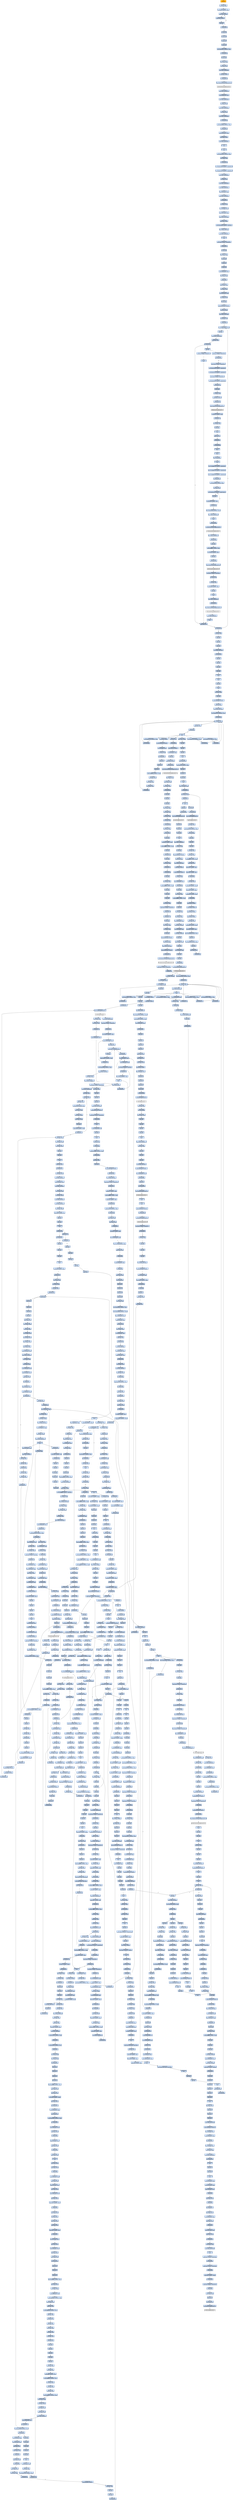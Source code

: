 digraph G {
node[shape=rectangle,style=filled,fillcolor=lightsteelblue,color=lightsteelblue]
bgcolor="transparent"
a0x004039ecpushl_ebp[label="start\npushl %ebp",fillcolor="orange",color="lightgrey"];
a0x004039edmovl_esp_ebp[label="0x004039ed\nmovl %esp, %ebp"];
a0x004039efmovl_0x5UINT32_ecx[label="0x004039ef\nmovl $0x5<UINT32>, %ecx"];
a0x004039f4pushl_0x0UINT8[label="0x004039f4\npushl $0x0<UINT8>"];
a0x004039f6pushl_0x0UINT8[label="0x004039f6\npushl $0x0<UINT8>"];
a0x004039f8decl_ecx[label="0x004039f8\ndecl %ecx"];
a0x004039f9jne_0x004039f4[label="0x004039f9\njne 0x004039f4"];
a0x004039fbpushl_ecx[label="0x004039fb\npushl %ecx"];
a0x004039fcpushl_ebx[label="0x004039fc\npushl %ebx"];
a0x004039fdpushl_esi[label="0x004039fd\npushl %esi"];
a0x004039fepushl_edi[label="0x004039fe\npushl %edi"];
a0x004039ffmovl_0x4039ccUINT32_eax[label="0x004039ff\nmovl $0x4039cc<UINT32>, %eax"];
a0x00403a04call_0x0040358c[label="0x00403a04\ncall 0x0040358c"];
a0x0040358cpushl_ebx[label="0x0040358c\npushl %ebx"];
a0x0040358dmovl_eax_ebx[label="0x0040358d\nmovl %eax, %ebx"];
a0x0040358fxorl_eax_eax[label="0x0040358f\nxorl %eax, %eax"];
a0x00403591movl_eax_0x004056f8[label="0x00403591\nmovl %eax, 0x004056f8"];
a0x00403596pushl_0x0UINT8[label="0x00403596\npushl $0x0<UINT8>"];
a0x00403598call_0x004034c8[label="0x00403598\ncall 0x004034c8"];
a0x004034c8jmp_GetModuleHandleA_kernel32_dll[label="0x004034c8\njmp GetModuleHandleA@kernel32.dll"];
GetModuleHandleA_kernel32_dll[label="GetModuleHandleA@kernel32.dll",fillcolor="lightgrey",color="lightgrey"];
a0x0040359dmovl_eax_0x00405700[label="0x0040359d\nmovl %eax, 0x00405700"];
a0x004035a2movl_0x00405700_eax[label="0x004035a2\nmovl 0x00405700, %eax"];
a0x004035a7movl_eax_0x00404088[label="0x004035a7\nmovl %eax, 0x00404088"];
a0x004035acxorl_eax_eax[label="0x004035ac\nxorl %eax, %eax"];
a0x004035aemovl_eax_0x0040408c[label="0x004035ae\nmovl %eax, 0x0040408c"];
a0x004035b3xorl_eax_eax[label="0x004035b3\nxorl %eax, %eax"];
a0x004035b5movl_eax_0x00404090[label="0x004035b5\nmovl %eax, 0x00404090"];
a0x004035bacall_0x00403580[label="0x004035ba\ncall 0x00403580"];
a0x00403580movl_0x404084UINT32_eax[label="0x00403580\nmovl $0x404084<UINT32>, %eax"];
a0x00403585call_0x0040336c[label="0x00403585\ncall 0x0040336c"];
a0x0040336cmovl_0x0040401c_edx[label="0x0040336c\nmovl 0x0040401c, %edx"];
a0x00403372movl_edx_eax_[label="0x00403372\nmovl %edx, (%eax)"];
a0x00403374movl_eax_0x0040401c[label="0x00403374\nmovl %eax, 0x0040401c"];
a0x00403379ret[label="0x00403379\nret"];
a0x0040358aret[label="0x0040358a\nret"];
a0x004035bfmovl_0x404084UINT32_edx[label="0x004035bf\nmovl $0x404084<UINT32>, %edx"];
a0x004035c4movl_ebx_eax[label="0x004035c4\nmovl %ebx, %eax"];
a0x004035c6call_0x00402d58[label="0x004035c6\ncall 0x00402d58"];
a0x00402d58movl_0x401008UINT32_0x00405010[label="0x00402d58\nmovl $0x401008<UINT32>, 0x00405010"];
a0x00402d62movl_0x401010UINT32_0x00405014[label="0x00402d62\nmovl $0x401010<UINT32>, 0x00405014"];
a0x00402d6cmovl_eax_0x00405624[label="0x00402d6c\nmovl %eax, 0x00405624"];
a0x00402d71xorl_eax_eax[label="0x00402d71\nxorl %eax, %eax"];
a0x00402d73movl_eax_0x00405628[label="0x00402d73\nmovl %eax, 0x00405628"];
a0x00402d78movl_edx_0x0040562c[label="0x00402d78\nmovl %edx, 0x0040562c"];
a0x00402d7emovl_0x4edx__eax[label="0x00402d7e\nmovl 0x4(%edx), %eax"];
a0x00402d81movl_eax_0x0040501c[label="0x00402d81\nmovl %eax, 0x0040501c"];
a0x00402d86call_0x00402c50[label="0x00402d86\ncall 0x00402c50"];
a0x00402c50xorl_edx_edx[label="0x00402c50\nxorl %edx, %edx"];
a0x00402c52leal__12ebp__eax[label="0x00402c52\nleal -12(%ebp), %eax"];
a0x00402c55movl_fs_edx__ecx[label="0x00402c55\nmovl %fs:(%edx), %ecx"];
a0x00402c58movl_eax_fs_edx_[label="0x00402c58\nmovl %eax, %fs:(%edx)"];
a0x00402c5bmovl_ecx_eax_[label="0x00402c5b\nmovl %ecx, (%eax)"];
a0x00402c5dmovl_0x402bb0UINT32_0x4eax_[label="0x00402c5d\nmovl $0x402bb0<UINT32>, 0x4(%eax)"];
a0x00402c64movl_ebp_0x8eax_[label="0x00402c64\nmovl %ebp, 0x8(%eax)"];
a0x00402c67movl_eax_0x00405620[label="0x00402c67\nmovl %eax, 0x00405620"];
a0x00402c6cret[label="0x00402c6c\nret"];
a0x00402d8bmovb_0x0UINT8_0x00405024[label="0x00402d8b\nmovb $0x0<UINT8>, 0x00405024"];
a0x00402d92call_0x00402cf8[label="0x00402d92\ncall 0x00402cf8"];
a0x00402cf8pushl_ebp[label="0x00402cf8\npushl %ebp"];
a0x00402cf9movl_esp_ebp[label="0x00402cf9\nmovl %esp, %ebp"];
a0x00402cfbpushl_ebx[label="0x00402cfb\npushl %ebx"];
a0x00402cfcpushl_esi[label="0x00402cfc\npushl %esi"];
a0x00402cfdpushl_edi[label="0x00402cfd\npushl %edi"];
a0x00402cfemovl_0x00405624_eax[label="0x00402cfe\nmovl 0x00405624, %eax"];
a0x00402d03testl_eax_eax[label="0x00402d03\ntestl %eax, %eax"];
a0x00402d05je_0x00402d52[label="0x00402d05\nje 0x00402d52"];
a0x00402d07movl_eax__esi[label="0x00402d07\nmovl (%eax), %esi"];
a0x00402d09xorl_ebx_ebx[label="0x00402d09\nxorl %ebx, %ebx"];
a0x00402d0bmovl_0x4eax__edi[label="0x00402d0b\nmovl 0x4(%eax), %edi"];
a0x00402d0exorl_edx_edx[label="0x00402d0e\nxorl %edx, %edx"];
a0x00402d10pushl_ebp[label="0x00402d10\npushl %ebp"];
a0x00402d11pushl_0x402d3eUINT32[label="0x00402d11\npushl $0x402d3e<UINT32>"];
a0x00402d16pushl_fs_edx_[label="0x00402d16\npushl %fs:(%edx)"];
a0x00402d19movl_esp_fs_edx_[label="0x00402d19\nmovl %esp, %fs:(%edx)"];
a0x00402d1ccmpl_ebx_esi[label="0x00402d1c\ncmpl %ebx, %esi"];
a0x00402d1ejle_0x00402d34[label="0x00402d1e\njle 0x00402d34"];
a0x00402d20movl_ediebx8__eax[label="0x00402d20\nmovl (%edi,%ebx,8), %eax"];
a0x00402d23incl_ebx[label="0x00402d23\nincl %ebx"];
a0x00402d24movl_ebx_0x00405628[label="0x00402d24\nmovl %ebx, 0x00405628"];
a0x00402d2atestl_eax_eax[label="0x00402d2a\ntestl %eax, %eax"];
a0x00402d2cje_0x00402d30[label="0x00402d2c\nje 0x00402d30"];
a0x00402d2ecall_eax[label="0x00402d2e\ncall %eax"];
a0x00403600subl_0x1UINT8_0x00405704[label="0x00403600\nsubl $0x1<UINT8>, 0x00405704"];
a0x00403607ret[label="0x00403607\nret"];
a0x00402d30cmpl_ebx_esi[label="0x00402d30\ncmpl %ebx, %esi"];
a0x00402d32jg_0x00402d20[label="0x00402d32\njg 0x00402d20"];
a0x00403440subl_0x1UINT8_0x004055a4[label="0x00403440\nsubl $0x1<UINT8>, 0x004055a4"];
a0x00403447jae_0x004034c6[label="0x00403447\njae 0x004034c6"];
a0x00403449movb_0x2UINT8_0x00404008[label="0x00403449\nmovb $0x2<UINT8>, 0x00404008"];
a0x00403450movl_0x401008UINT32_0x00405010[label="0x00403450\nmovl $0x401008<UINT32>, 0x00405010"];
a0x0040345amovl_0x401010UINT32_0x00405014[label="0x0040345a\nmovl $0x401010<UINT32>, 0x00405014"];
a0x00403464movb_0x2UINT8_0x00405036[label="0x00403464\nmovb $0x2<UINT8>, 0x00405036"];
a0x0040346bmovl_0x403308UINT32_0x00405000[label="0x0040346b\nmovl $0x403308<UINT32>, 0x00405000"];
a0x00403475call_0x00402714[label="0x00403475\ncall 0x00402714"];
a0x00402714pushl_ebx[label="0x00402714\npushl %ebx"];
a0x00402715xorl_ebx_ebx[label="0x00402715\nxorl %ebx, %ebx"];
a0x00402717pushl_0x0UINT8[label="0x00402717\npushl $0x0<UINT8>"];
a0x00402719call_0x0040270c[label="0x00402719\ncall 0x0040270c"];
a0x0040270cjmp_GetKeyboardType_user32_dll[label="0x0040270c\njmp GetKeyboardType@user32.dll"];
GetKeyboardType_user32_dll[label="GetKeyboardType@user32.dll",fillcolor="lightgrey",color="lightgrey"];
a0x0040271ecmpl_0x7UINT8_eax[label="0x0040271e\ncmpl $0x7<UINT8>, %eax"];
a0x00402721jne_0x0040273f[label="0x00402721\njne 0x0040273f"];
a0x0040273fmovl_ebx_eax[label="0x0040273f\nmovl %ebx, %eax"];
a0x00402741popl_ebx[label="0x00402741\npopl %ebx"];
a0x00402742ret[label="0x00402742\nret"];
a0x0040347atestb_al_al[label="0x0040347a\ntestb %al, %al"];
a0x0040347cje_0x00403483[label="0x0040347c\nje 0x00403483"];
a0x00403483call_0x00402808[label="0x00403483\ncall 0x00402808"];
a0x00402808fninit_[label="0x00402808\nfninit "];
a0x0040280afwait_[label="0x0040280a\nfwait "];
a0x0040280bfldcw_0x0040400c[label="0x0040280b\nfldcw 0x0040400c"];
a0x00402811ret[label="0x00402811\nret"];
a0x00403488movw_0xffffd7b0UINT16_0x0040503c[label="0x00403488\nmovw $0xffffd7b0<UINT16>, 0x0040503c"];
a0x00403491movw_0xffffd7b0UINT16_0x00405208[label="0x00403491\nmovw $0xffffd7b0<UINT16>, 0x00405208"];
a0x0040349amovw_0xffffd7b0UINT16_0x004053d4[label="0x0040349a\nmovw $0xffffd7b0<UINT16>, 0x004053d4"];
a0x004034a3call_0x004032e8[label="0x004034a3\ncall 0x004032e8"];
a0x004032e8movl_0x405648UINT32_edx[label="0x004032e8\nmovl $0x405648<UINT32>, %edx"];
a0x004032edxorl_eax_eax[label="0x004032ed\nxorl %eax, %eax"];
a0x004032efmovl_0x4032c8UINT32_edxeax4_[label="0x004032ef\nmovl $0x4032c8<UINT32>, (%edx,%eax,4)"];
a0x004032f6incl_eax[label="0x004032f6\nincl %eax"];
a0x004032f7cmpl_0x2bUINT8_eax[label="0x004032f7\ncmpl $0x2b<UINT8>, %eax"];
a0x004032fajne_0x004032ef[label="0x004032fa\njne 0x004032ef"];
a0x004032fcmovl_0x4032d0UINT32_eax[label="0x004032fc\nmovl $0x4032d0<UINT32>, %eax"];
a0x00403301movl_eax_0x00405648[label="0x00403301\nmovl %eax, 0x00405648"];
a0x00403306ret[label="0x00403306\nret"];
a0x004034a8call_0x00401048[label="0x004034a8\ncall 0x00401048"];
a0x00401048jmp_GetCommandLineA_kernel32_dll[label="0x00401048\njmp GetCommandLineA@kernel32.dll"];
GetCommandLineA_kernel32_dll[label="GetCommandLineA@kernel32.dll",fillcolor="lightgrey",color="lightgrey"];
a0x004034admovl_eax_0x0040502c[label="0x004034ad\nmovl %eax, 0x0040502c"];
a0x004034b2call_0x00401080[label="0x004034b2\ncall 0x00401080"];
a0x00401080pushl_ebx[label="0x00401080\npushl %ebx"];
a0x00401081addl_0xffffffbcUINT8_esp[label="0x00401081\naddl $0xffffffbc<UINT8>, %esp"];
a0x00401084movl_0xaUINT32_ebx[label="0x00401084\nmovl $0xa<UINT32>, %ebx"];
a0x00401089pushl_esp[label="0x00401089\npushl %esp"];
a0x0040108acall_0x00401058[label="0x0040108a\ncall 0x00401058"];
a0x00401058jmp_GetStartupInfoA_kernel32_dll[label="0x00401058\njmp GetStartupInfoA@kernel32.dll"];
GetStartupInfoA_kernel32_dll[label="GetStartupInfoA@kernel32.dll",fillcolor="lightgrey",color="lightgrey"];
a0x0040108ftestb_0x1UINT8_0x2cesp_[label="0x0040108f\ntestb $0x1<UINT8>, 0x2c(%esp)"];
a0x00401094je_0x0040109b[label="0x00401094\nje 0x0040109b"];
a0x0040109bmovl_ebx_eax[label="0x0040109b\nmovl %ebx, %eax"];
a0x0040109daddl_0x44UINT8_esp[label="0x0040109d\naddl $0x44<UINT8>, %esp"];
a0x004010a0popl_ebx[label="0x004010a0\npopl %ebx"];
a0x004010a1ret[label="0x004010a1\nret"];
a0x004034b7movl_eax_0x00405028[label="0x004034b7\nmovl %eax, 0x00405028"];
a0x004034bccall_0x00401078[label="0x004034bc\ncall 0x00401078"];
a0x00401078jmp_GetCurrentThreadId_kernel32_dll[label="0x00401078\njmp GetCurrentThreadId@kernel32.dll"];
GetCurrentThreadId_kernel32_dll[label="GetCurrentThreadId@kernel32.dll",fillcolor="lightgrey",color="lightgrey"];
a0x004034c1movl_eax_0x00405020[label="0x004034c1\nmovl %eax, 0x00405020"];
a0x004034c6ret[label="0x004034c6\nret"];
a0x00402d34xorl_eax_eax[label="0x00402d34\nxorl %eax, %eax"];
a0x00402d36popl_edx[label="0x00402d36\npopl %edx"];
a0x00402d37popl_ecx[label="0x00402d37\npopl %ecx"];
a0x00402d38popl_ecx[label="0x00402d38\npopl %ecx"];
a0x00402d39movl_edx_fs_eax_[label="0x00402d39\nmovl %edx, %fs:(%eax)"];
a0x00402d3cjmp_0x00402d52[label="0x00402d3c\njmp 0x00402d52"];
a0x00402d52popl_edi[label="0x00402d52\npopl %edi"];
a0x00402d53popl_esi[label="0x00402d53\npopl %esi"];
a0x00402d54popl_ebx[label="0x00402d54\npopl %ebx"];
a0x00402d55popl_ebp[label="0x00402d55\npopl %ebp"];
a0x00402d56ret[label="0x00402d56\nret"];
a0x00402d97ret[label="0x00402d97\nret"];
a0x004035cbpopl_ebx[label="0x004035cb\npopl %ebx"];
a0x004035ccret[label="0x004035cc\nret"];
a0x00403a09xorl_eax_eax[label="0x00403a09\nxorl %eax, %eax"];
a0x00403a0bpushl_ebp[label="0x00403a0b\npushl %ebp"];
a0x00403a0cpushl_0x403bf2UINT32[label="0x00403a0c\npushl $0x403bf2<UINT32>"];
a0x00403a11pushl_fs_eax_[label="0x00403a11\npushl %fs:(%eax)"];
a0x00403a14movl_esp_fs_eax_[label="0x00403a14\nmovl %esp, %fs:(%eax)"];
a0x00403a17movl_0x40570cUINT32_eax[label="0x00403a17\nmovl $0x40570c<UINT32>, %eax"];
a0x00403a1ccall_0x00402fa0[label="0x00403a1c\ncall 0x00402fa0"];
a0x00402fa0movl_eax__edx[label="0x00402fa0\nmovl (%eax), %edx"];
a0x00402fa2testl_edx_edx[label="0x00402fa2\ntestl %edx, %edx"];
a0x00402fa4je_0x00402fc2[label="0x00402fa4\nje 0x00402fc2"];
a0x00402fc2ret[label="0x00402fc2\nret"];
a0x00403a21movl_0x405710UINT32_eax[label="0x00403a21\nmovl $0x405710<UINT32>, %eax"];
a0x00403a26call_0x00402fa0[label="0x00403a26\ncall 0x00402fa0"];
a0x00403a2bmovl_0x405714UINT32_eax[label="0x00403a2b\nmovl $0x405714<UINT32>, %eax"];
a0x00403a30call_0x00402fa0[label="0x00403a30\ncall 0x00402fa0"];
a0x00403a35movl_0x405718UINT32_eax[label="0x00403a35\nmovl $0x405718<UINT32>, %eax"];
a0x00403a3acall_0x00402fa0[label="0x00403a3a\ncall 0x00402fa0"];
a0x00403a3fpushl_0x0UINT8[label="0x00403a3f\npushl $0x0<UINT8>"];
a0x00403a41pushl_0x403c04UINT32[label="0x00403a41\npushl $0x403c04<UINT32>"];
a0x00403a46leal__24ebp__edx[label="0x00403a46\nleal -24(%ebp), %edx"];
a0x00403a49xorl_eax_eax[label="0x00403a49\nxorl %eax, %eax"];
a0x00403a4bcall_0x00402654[label="0x00403a4b\ncall 0x00402654"];
a0x00402654pushl_ebx[label="0x00402654\npushl %ebx"];
a0x00402655pushl_esi[label="0x00402655\npushl %esi"];
a0x00402656pushl_edi[label="0x00402656\npushl %edi"];
a0x00402657addl_0xfffffef8UINT32_esp[label="0x00402657\naddl $0xfffffef8<UINT32>, %esp"];
a0x0040265dmovl_edx_ebx[label="0x0040265d\nmovl %edx, %ebx"];
a0x0040265fmovl_eax_esi[label="0x0040265f\nmovl %eax, %esi"];
a0x00402661movl_ebx_eax[label="0x00402661\nmovl %ebx, %eax"];
a0x00402663call_0x00402fa0[label="0x00402663\ncall 0x00402fa0"];
a0x00402668testl_esi_esi[label="0x00402668\ntestl %esi, %esi"];
a0x0040266ajne_0x0040268a[label="0x0040266a\njne 0x0040268a"];
a0x0040266cpushl_0x105UINT32[label="0x0040266c\npushl $0x105<UINT32>"];
a0x00402671leal_0x4esp__eax[label="0x00402671\nleal 0x4(%esp), %eax"];
a0x00402675pushl_eax[label="0x00402675\npushl %eax"];
a0x00402676pushl_0x0UINT8[label="0x00402676\npushl $0x0<UINT8>"];
a0x00402678call_0x00401050[label="0x00402678\ncall 0x00401050"];
a0x00401050jmp_GetModuleFileNameA_kernel32_dll[label="0x00401050\njmp GetModuleFileNameA@kernel32.dll"];
GetModuleFileNameA_kernel32_dll[label="GetModuleFileNameA@kernel32.dll",fillcolor="lightgrey",color="lightgrey"];
a0x0040267dmovl_eax_ecx[label="0x0040267d\nmovl %eax, %ecx"];
a0x0040267fmovl_esp_edx[label="0x0040267f\nmovl %esp, %edx"];
a0x00402681movl_ebx_eax[label="0x00402681\nmovl %ebx, %eax"];
a0x00402683call_0x00403090[label="0x00402683\ncall 0x00403090"];
a0x00403090pushl_ebx[label="0x00403090\npushl %ebx"];
a0x00403091pushl_esi[label="0x00403091\npushl %esi"];
a0x00403092pushl_edi[label="0x00403092\npushl %edi"];
a0x00403093movl_eax_ebx[label="0x00403093\nmovl %eax, %ebx"];
a0x00403095movl_edx_esi[label="0x00403095\nmovl %edx, %esi"];
a0x00403097movl_ecx_edi[label="0x00403097\nmovl %ecx, %edi"];
a0x00403099movl_edi_eax[label="0x00403099\nmovl %edi, %eax"];
a0x0040309bcall_0x00403064[label="0x0040309b\ncall 0x00403064"];
a0x00403064testl_eax_eax[label="0x00403064\ntestl %eax, %eax"];
a0x00403066jle_0x0040308c[label="0x00403066\njle 0x0040308c"];
a0x00403068pushl_eax[label="0x00403068\npushl %eax"];
a0x00403069addl_0xaUINT8_eax[label="0x00403069\naddl $0xa<UINT8>, %eax"];
a0x0040306candl_0xfffffffeUINT8_eax[label="0x0040306c\nandl $0xfffffffe<UINT8>, %eax"];
a0x0040306fpushl_eax[label="0x0040306f\npushl %eax"];
a0x00403070call_0x00402424[label="0x00403070\ncall 0x00402424"];
a0x00402424pushl_ebx[label="0x00402424\npushl %ebx"];
a0x00402425testl_eax_eax[label="0x00402425\ntestl %eax, %eax"];
a0x00402427jle_0x0040243e[label="0x00402427\njle 0x0040243e"];
a0x00402429call_0x00404024[label="0x00402429\ncall 0x00404024"];
a0x00401e5cpushl_ebp[label="0x00401e5c\npushl %ebp"];
a0x00401e5dmovl_esp_ebp[label="0x00401e5d\nmovl %esp, %ebp"];
a0x00401e5faddl_0xfffffff8UINT8_esp[label="0x00401e5f\naddl $0xfffffff8<UINT8>, %esp"];
a0x00401e62pushl_ebx[label="0x00401e62\npushl %ebx"];
a0x00401e63pushl_esi[label="0x00401e63\npushl %esi"];
a0x00401e64pushl_edi[label="0x00401e64\npushl %edi"];
a0x00401e65movl_eax_ebx[label="0x00401e65\nmovl %eax, %ebx"];
a0x00401e67cmpb_0x0UINT8_0x004055a8[label="0x00401e67\ncmpb $0x0<UINT8>, 0x004055a8"];
a0x00401e6ejne_0x00401e79[label="0x00401e6e\njne 0x00401e79"];
a0x00401e70call_0x00401770[label="0x00401e70\ncall 0x00401770"];
a0x00401770pushl_ebp[label="0x00401770\npushl %ebp"];
a0x00401771movl_esp_ebp[label="0x00401771\nmovl %esp, %ebp"];
a0x00401773xorl_edx_edx[label="0x00401773\nxorl %edx, %edx"];
a0x00401775pushl_ebp[label="0x00401775\npushl %ebp"];
a0x00401776pushl_0x401826UINT32[label="0x00401776\npushl $0x401826<UINT32>"];
a0x0040177bpushl_fs_edx_[label="0x0040177b\npushl %fs:(%edx)"];
a0x0040177emovl_esp_fs_edx_[label="0x0040177e\nmovl %esp, %fs:(%edx)"];
a0x00401781pushl_0x4055b0UINT32[label="0x00401781\npushl $0x4055b0<UINT32>"];
a0x00401786call_0x004010c4[label="0x00401786\ncall 0x004010c4"];
a0x004010c4jmp_InitializeCriticalSection_kernel32_dll[label="0x004010c4\njmp InitializeCriticalSection@kernel32.dll"];
InitializeCriticalSection_kernel32_dll[label="InitializeCriticalSection@kernel32.dll",fillcolor="lightgrey",color="lightgrey"];
a0x0040178bcmpb_0x0UINT8_0x00405035[label="0x0040178b\ncmpb $0x0<UINT8>, 0x00405035"];
a0x00401792je_0x0040179e[label="0x00401792\nje 0x0040179e"];
a0x0040179emovl_0x4055d0UINT32_eax[label="0x0040179e\nmovl $0x4055d0<UINT32>, %eax"];
a0x004017a3call_0x00401134[label="0x004017a3\ncall 0x00401134"];
a0x00401134movl_eax_eax_[label="0x00401134\nmovl %eax, (%eax)"];
a0x00401136movl_eax_0x4eax_[label="0x00401136\nmovl %eax, 0x4(%eax)"];
a0x00401139ret[label="0x00401139\nret"];
a0x004017a8movl_0x4055e0UINT32_eax[label="0x004017a8\nmovl $0x4055e0<UINT32>, %eax"];
a0x004017adcall_0x00401134[label="0x004017ad\ncall 0x00401134"];
a0x004017b2movl_0x40560cUINT32_eax[label="0x004017b2\nmovl $0x40560c<UINT32>, %eax"];
a0x004017b7call_0x00401134[label="0x004017b7\ncall 0x00401134"];
a0x004017bcpushl_0xff8UINT32[label="0x004017bc\npushl $0xff8<UINT32>"];
a0x004017c1pushl_0x0UINT8[label="0x004017c1\npushl $0x0<UINT8>"];
a0x004017c3call_0x004010a4[label="0x004017c3\ncall 0x004010a4"];
a0x004010a4jmp_LocalAlloc_kernel32_dll[label="0x004010a4\njmp LocalAlloc@kernel32.dll"];
LocalAlloc_kernel32_dll[label="LocalAlloc@kernel32.dll",fillcolor="lightgrey",color="lightgrey"];
a0x004017c8movl_eax_0x00405608[label="0x004017c8\nmovl %eax, 0x00405608"];
a0x004017cdcmpl_0x0UINT8_0x00405608[label="0x004017cd\ncmpl $0x0<UINT8>, 0x00405608"];
a0x004017d4je_0x00401805[label="0x004017d4\nje 0x00401805"];
a0x004017d6movl_0x3UINT32_eax[label="0x004017d6\nmovl $0x3<UINT32>, %eax"];
a0x004017dbmovl_0x00405608_edx[label="0x004017db\nmovl 0x00405608, %edx"];
a0x004017e1xorl_ecx_ecx[label="0x004017e1\nxorl %ecx, %ecx"];
a0x004017e3movl_ecx__12edxeax4_[label="0x004017e3\nmovl %ecx, -12(%edx,%eax,4)"];
a0x00401826jmp_0x00402a3c[label="0x00401826\njmp 0x00402a3c"];
a0x00402a3cmovl_0x4esp__eax[label="0x00402a3c\nmovl 0x4(%esp), %eax"];
a0x00402a40movl_0x8esp__edx[label="0x00402a40\nmovl 0x8(%esp), %edx"];
a0x00402a44testl_0x6UINT32_0x4eax_[label="0x00402a44\ntestl $0x6<UINT32>, 0x4(%eax)"];
a0x00402a4bje_0x00402a6c[label="0x00402a4b\nje 0x00402a6c"];
a0x00402a6cmovl_0x1UINT32_eax[label="0x00402a6c\nmovl $0x1<UINT32>, %eax"];
a0x00402a71ret[label="0x00402a71\nret"];
a0x004017e7incl_eax[label="0x004017e7\nincl %eax"];
a0x004017e8cmpl_0x401UINT32_eax[label="0x004017e8\ncmpl $0x401<UINT32>, %eax"];
a0x004017edjne_0x004017db[label="0x004017ed\njne 0x004017db"];
a0x004017efmovl_0x4055f0UINT32_eax[label="0x004017ef\nmovl $0x4055f0<UINT32>, %eax"];
a0x004017f4movl_eax_0x4eax_[label="0x004017f4\nmovl %eax, 0x4(%eax)"];
a0x004017f7movl_eax_eax_[label="0x004017f7\nmovl %eax, (%eax)"];
a0x004017f9movl_eax_0x004055fc[label="0x004017f9\nmovl %eax, 0x004055fc"];
a0x004017femovb_0x1UINT8_0x004055a8[label="0x004017fe\nmovb $0x1<UINT8>, 0x004055a8"];
a0x00401805xorl_eax_eax[label="0x00401805\nxorl %eax, %eax"];
a0x00401807popl_edx[label="0x00401807\npopl %edx"];
a0x00401808popl_ecx[label="0x00401808\npopl %ecx"];
a0x00401809popl_ecx[label="0x00401809\npopl %ecx"];
a0x0040180amovl_edx_fs_eax_[label="0x0040180a\nmovl %edx, %fs:(%eax)"];
a0x0040180dpushl_0x40182dUINT32[label="0x0040180d\npushl $0x40182d<UINT32>"];
a0x00401812cmpb_0x0UINT8_0x00405035[label="0x00401812\ncmpb $0x0<UINT8>, 0x00405035"];
a0x00401819je_0x00401825[label="0x00401819\nje 0x00401825"];
a0x00401825ret[label="0x00401825\nret"];
a0x0040182dmovb_0x004055a8_al[label="0x0040182d\nmovb 0x004055a8, %al"];
a0x00401832popl_ebp[label="0x00401832\npopl %ebp"];
a0x00401833ret[label="0x00401833\nret"];
a0x00401e75testb_al_al[label="0x00401e75\ntestb %al, %al"];
a0x00401e77je_0x00401e81[label="0x00401e77\nje 0x00401e81"];
a0x00401e79cmpl_0x7ffffff8UINT32_ebx[label="0x00401e79\ncmpl $0x7ffffff8<UINT32>, %ebx"];
a0x00401e7fjle_0x00401e8b[label="0x00401e7f\njle 0x00401e8b"];
a0x00401e8bxorl_ecx_ecx[label="0x00401e8b\nxorl %ecx, %ecx"];
a0x00401e8dpushl_ebp[label="0x00401e8d\npushl %ebp"];
a0x00401e8epushl_0x401fd8UINT32[label="0x00401e8e\npushl $0x401fd8<UINT32>"];
a0x00401e93pushl_fs_ecx_[label="0x00401e93\npushl %fs:(%ecx)"];
a0x00401e96movl_esp_fs_ecx_[label="0x00401e96\nmovl %esp, %fs:(%ecx)"];
a0x00401e99cmpb_0x0UINT8_0x00405035[label="0x00401e99\ncmpb $0x0<UINT8>, 0x00405035"];
a0x00401ea0je_0x00401eac[label="0x00401ea0\nje 0x00401eac"];
a0x00401eacaddl_0x7UINT8_ebx[label="0x00401eac\naddl $0x7<UINT8>, %ebx"];
a0x00401eafandl_0xfffffffcUINT8_ebx[label="0x00401eaf\nandl $0xfffffffc<UINT8>, %ebx"];
a0x00401eb2cmpl_0xcUINT8_ebx[label="0x00401eb2\ncmpl $0xc<UINT8>, %ebx"];
a0x00401eb5jnl_0x00401ebc[label="0x00401eb5\njnl 0x00401ebc"];
a0x00401ebccmpl_0x1000UINT32_ebx[label="0x00401ebc\ncmpl $0x1000<UINT32>, %ebx"];
a0x00401ec2jg_0x00401f5b[label="0x00401ec2\njg 0x00401f5b"];
a0x00401ec8movl_ebx_eax[label="0x00401ec8\nmovl %ebx, %eax"];
a0x00401ecatestl_eax_eax[label="0x00401eca\ntestl %eax, %eax"];
a0x00401eccjns_0x00401ed1[label="0x00401ecc\njns 0x00401ed1"];
a0x00401ed1sarl_0x2UINT8_eax[label="0x00401ed1\nsarl $0x2<UINT8>, %eax"];
a0x00401ed4movl_0x00405608_edx[label="0x00401ed4\nmovl 0x00405608, %edx"];
a0x00401edamovl__12edxeax4__edx[label="0x00401eda\nmovl -12(%edx,%eax,4), %edx"];
a0x00401edetestl_edx_edx[label="0x00401ede\ntestl %edx, %edx"];
a0x00401ee0je_0x00401f5b[label="0x00401ee0\nje 0x00401f5b"];
a0x00401f5bcmpl_0x00405600_ebx[label="0x00401f5b\ncmpl 0x00405600, %ebx"];
a0x00401f61jg_0x00401fad[label="0x00401f61\njg 0x00401fad"];
a0x00401fadmovl_ebx_eax[label="0x00401fad\nmovl %ebx, %eax"];
a0x00401fafcall_0x00401d68[label="0x00401faf\ncall 0x00401d68"];
a0x00401d68pushl_ebx[label="0x00401d68\npushl %ebx"];
a0x00401d69pushl_esi[label="0x00401d69\npushl %esi"];
a0x00401d6apushl_edi[label="0x00401d6a\npushl %edi"];
a0x00401d6bpushl_ebp[label="0x00401d6b\npushl %ebp"];
a0x00401d6cmovl_eax_esi[label="0x00401d6c\nmovl %eax, %esi"];
a0x00401d6emovl_0x4055fcUINT32_edi[label="0x00401d6e\nmovl $0x4055fc<UINT32>, %edi"];
a0x00401d73movl_0x405600UINT32_ebp[label="0x00401d73\nmovl $0x405600<UINT32>, %ebp"];
a0x00401d78movl_0x004055f4_ebx[label="0x00401d78\nmovl 0x004055f4, %ebx"];
a0x00401d7ecmpl_0x8ebx__esi[label="0x00401d7e\ncmpl 0x8(%ebx), %esi"];
a0x00401d81jle_0x00401e0b[label="0x00401d81\njle 0x00401e0b"];
a0x00401d87movl_edi__ebx[label="0x00401d87\nmovl (%edi), %ebx"];
a0x00401d89movl_0x8ebx__eax[label="0x00401d89\nmovl 0x8(%ebx), %eax"];
a0x00401d8ccmpl_eax_esi[label="0x00401d8c\ncmpl %eax, %esi"];
a0x00401d8ejle_0x00401e0b[label="0x00401d8e\njle 0x00401e0b"];
a0x00401d90movl_esi_0x8ebx_[label="0x00401d90\nmovl %esi, 0x8(%ebx)"];
a0x00401d93movl_0x4ebx__ebx[label="0x00401d93\nmovl 0x4(%ebx), %ebx"];
a0x00401d96cmpl_0x8ebx__esi[label="0x00401d96\ncmpl 0x8(%ebx), %esi"];
a0x00401d99jg_0x00401d93[label="0x00401d99\njg 0x00401d93"];
a0x00401d9bmovl_edi__edx[label="0x00401d9b\nmovl (%edi), %edx"];
a0x00401d9dmovl_eax_0x8edx_[label="0x00401d9d\nmovl %eax, 0x8(%edx)"];
a0x00401da0cmpl_edi__ebx[label="0x00401da0\ncmpl (%edi), %ebx"];
a0x00401da2je_0x00401da8[label="0x00401da2\nje 0x00401da8"];
a0x00401da8cmpl_0x1000UINT32_esi[label="0x00401da8\ncmpl $0x1000<UINT32>, %esi"];
a0x00401daejg_0x00401dbd[label="0x00401dae\njg 0x00401dbd"];
a0x00401db0movl_esi_eax[label="0x00401db0\nmovl %esi, %eax"];
a0x00401db2call_0x00401d3c[label="0x00401db2\ncall 0x00401d3c"];
a0x00401d3cxorl_edx_edx[label="0x00401d3c\nxorl %edx, %edx"];
a0x00401d3etestl_eax_eax[label="0x00401d3e\ntestl %eax, %eax"];
a0x00401d40jns_0x00401d45[label="0x00401d40\njns 0x00401d45"];
a0x00401d45sarl_0x2UINT8_eax[label="0x00401d45\nsarl $0x2<UINT8>, %eax"];
a0x00401d48cmpl_0x400UINT32_eax[label="0x00401d48\ncmpl $0x400<UINT32>, %eax"];
a0x00401d4djg_0x00401d65[label="0x00401d4d\njg 0x00401d65"];
a0x00401d4fmovl_0x00405608_edx[label="0x00401d4f\nmovl 0x00405608, %edx"];
a0x00401d55movl__12edxeax4__edx[label="0x00401d55\nmovl -12(%edx,%eax,4), %edx"];
a0x00401d59testl_edx_edx[label="0x00401d59\ntestl %edx, %edx"];
a0x00401d5bjne_0x00401d65[label="0x00401d5b\njne 0x00401d65"];
a0x00401d5dincl_eax[label="0x00401d5d\nincl %eax"];
a0x00401d5ecmpl_0x401UINT32_eax[label="0x00401d5e\ncmpl $0x401<UINT32>, %eax"];
a0x00401d63jne_0x00401d4f[label="0x00401d63\njne 0x00401d4f"];
a0x00401d65movl_edx_eax[label="0x00401d65\nmovl %edx, %eax"];
a0x00401d67ret[label="0x00401d67\nret"];
a0x00401db7movl_eax_ebx[label="0x00401db7\nmovl %eax, %ebx"];
a0x00401db9testl_ebx_ebx[label="0x00401db9\ntestl %ebx, %ebx"];
a0x00401dbbjne_0x00401e0b[label="0x00401dbb\njne 0x00401e0b"];
a0x00401dbdmovl_esi_eax[label="0x00401dbd\nmovl %esi, %eax"];
a0x00401dbfcall_0x00401cdc[label="0x00401dbf\ncall 0x00401cdc"];
a0x00401cdcpushl_ebx[label="0x00401cdc\npushl %ebx"];
a0x00401cddaddl_0xfffffff8UINT8_esp[label="0x00401cdd\naddl $0xfffffff8<UINT8>, %esp"];
a0x00401ce0movl_eax_ebx[label="0x00401ce0\nmovl %eax, %ebx"];
a0x00401ce2movl_esp_edx[label="0x00401ce2\nmovl %esp, %edx"];
a0x00401ce4leal_0x4ebx__eax[label="0x00401ce4\nleal 0x4(%ebx), %eax"];
a0x00401ce7call_0x00401530[label="0x00401ce7\ncall 0x00401530"];
a0x00401530pushl_ebx[label="0x00401530\npushl %ebx"];
a0x00401531pushl_esi[label="0x00401531\npushl %esi"];
a0x00401532pushl_edi[label="0x00401532\npushl %edi"];
a0x00401533pushl_ebp[label="0x00401533\npushl %ebp"];
a0x00401534addl_0xfffffff8UINT8_esp[label="0x00401534\naddl $0xfffffff8<UINT8>, %esp"];
a0x00401537movl_edx_esi[label="0x00401537\nmovl %edx, %esi"];
a0x00401539movl_eax_edi[label="0x00401539\nmovl %eax, %edi"];
a0x0040153bmovl_0x4055e0UINT32_ebp[label="0x0040153b\nmovl $0x4055e0<UINT32>, %ebp"];
a0x00401540addl_0x3fffUINT32_edi[label="0x00401540\naddl $0x3fff<UINT32>, %edi"];
a0x00401546andl_0xffffc000UINT32_edi[label="0x00401546\nandl $0xffffc000<UINT32>, %edi"];
a0x0040154cmovl_ebp__ebx[label="0x0040154c\nmovl (%ebp), %ebx"];
a0x0040154fjmp_0x00401584[label="0x0040154f\njmp 0x00401584"];
a0x00401584cmpl_ebp_ebx[label="0x00401584\ncmpl %ebp, %ebx"];
a0x00401586jne_0x00401551[label="0x00401586\njne 0x00401551"];
a0x00401588movl_esi_edx[label="0x00401588\nmovl %esi, %edx"];
a0x0040158amovl_edi_eax[label="0x0040158a\nmovl %edi, %eax"];
a0x0040158ccall_0x00401288[label="0x0040158c\ncall 0x00401288"];
a0x00401288pushl_ebx[label="0x00401288\npushl %ebx"];
a0x00401289pushl_esi[label="0x00401289\npushl %esi"];
a0x0040128apushl_edi[label="0x0040128a\npushl %edi"];
a0x0040128bmovl_edx_ebx[label="0x0040128b\nmovl %edx, %ebx"];
a0x0040128dmovl_eax_esi[label="0x0040128d\nmovl %eax, %esi"];
a0x0040128fcmpl_0x100000UINT32_esi[label="0x0040128f\ncmpl $0x100000<UINT32>, %esi"];
a0x00401295jnl_0x0040129e[label="0x00401295\njnl 0x0040129e"];
a0x00401297movl_0x100000UINT32_esi[label="0x00401297\nmovl $0x100000<UINT32>, %esi"];
a0x0040129cjmp_0x004012aa[label="0x0040129c\njmp 0x004012aa"];
a0x004012aamovl_esi_0x4ebx_[label="0x004012aa\nmovl %esi, 0x4(%ebx)"];
a0x004012adpushl_0x1UINT8[label="0x004012ad\npushl $0x1<UINT8>"];
a0x004012afpushl_0x2000UINT32[label="0x004012af\npushl $0x2000<UINT32>"];
a0x004012b4pushl_esi[label="0x004012b4\npushl %esi"];
a0x004012b5pushl_0x0UINT8[label="0x004012b5\npushl $0x0<UINT8>"];
a0x004012b7call_0x004010b4[label="0x004012b7\ncall 0x004010b4"];
a0x004010b4jmp_VirtualAlloc_kernel32_dll[label="0x004010b4\njmp VirtualAlloc@kernel32.dll"];
VirtualAlloc_kernel32_dll[label="VirtualAlloc@kernel32.dll",fillcolor="lightgrey",color="lightgrey"];
a0x004012bcmovl_eax_edi[label="0x004012bc\nmovl %eax, %edi"];
a0x004012bemovl_edi_ebx_[label="0x004012be\nmovl %edi, (%ebx)"];
a0x004012c0testl_edi_edi[label="0x004012c0\ntestl %edi, %edi"];
a0x004012c2je_0x004012e7[label="0x004012c2\nje 0x004012e7"];
a0x004012c4movl_ebx_edx[label="0x004012c4\nmovl %ebx, %edx"];
a0x004012c6movl_0x4055d0UINT32_eax[label="0x004012c6\nmovl $0x4055d0<UINT32>, %eax"];
a0x004012cbcall_0x0040113c[label="0x004012cb\ncall 0x0040113c"];
a0x0040113cpushl_ebx[label="0x0040113c\npushl %ebx"];
a0x0040113dpushl_esi[label="0x0040113d\npushl %esi"];
a0x0040113emovl_edx_esi[label="0x0040113e\nmovl %edx, %esi"];
a0x00401140movl_eax_ebx[label="0x00401140\nmovl %eax, %ebx"];
a0x00401142call_0x004010e4[label="0x00401142\ncall 0x004010e4"];
a0x004010e4pushl_ebx[label="0x004010e4\npushl %ebx"];
a0x004010e5pushl_esi[label="0x004010e5\npushl %esi"];
a0x004010e6movl_0x4055ccUINT32_esi[label="0x004010e6\nmovl $0x4055cc<UINT32>, %esi"];
a0x004010ebcmpl_0x0UINT8_esi_[label="0x004010eb\ncmpl $0x0<UINT8>, (%esi)"];
a0x004010eejne_0x0040112a[label="0x004010ee\njne 0x0040112a"];
a0x004010f0pushl_0x644UINT32[label="0x004010f0\npushl $0x644<UINT32>"];
a0x004010f5pushl_0x0UINT8[label="0x004010f5\npushl $0x0<UINT8>"];
a0x004010f7call_0x004010a4[label="0x004010f7\ncall 0x004010a4"];
a0x004010fcmovl_eax_ecx[label="0x004010fc\nmovl %eax, %ecx"];
a0x004010fetestl_ecx_ecx[label="0x004010fe\ntestl %ecx, %ecx"];
a0x00401100jne_0x00401107[label="0x00401100\njne 0x00401107"];
a0x00401107movl_0x004055c8_eax[label="0x00401107\nmovl 0x004055c8, %eax"];
a0x0040110cmovl_eax_ecx_[label="0x0040110c\nmovl %eax, (%ecx)"];
a0x00401fd8jmp_0x00402a3c[label="0x00401fd8\njmp 0x00402a3c"];
a0x0040110emovl_ecx_0x004055c8[label="0x0040110e\nmovl %ecx, 0x004055c8"];
a0x00401114xorl_edx_edx[label="0x00401114\nxorl %edx, %edx"];
a0x00401116movl_edx_eax[label="0x00401116\nmovl %edx, %eax"];
a0x00401118addl_eax_eax[label="0x00401118\naddl %eax, %eax"];
a0x0040111aleal_0x4ecxeax8__eax[label="0x0040111a\nleal 0x4(%ecx,%eax,8), %eax"];
a0x0040111emovl_esi__ebx[label="0x0040111e\nmovl (%esi), %ebx"];
a0x00401120movl_ebx_eax_[label="0x00401120\nmovl %ebx, (%eax)"];
a0x00401122movl_eax_esi_[label="0x00401122\nmovl %eax, (%esi)"];
a0x00401124incl_edx[label="0x00401124\nincl %edx"];
a0x00401125cmpl_0x64UINT8_edx[label="0x00401125\ncmpl $0x64<UINT8>, %edx"];
a0x00401128jne_0x00401116[label="0x00401128\njne 0x00401116"];
a0x0040112amovl_esi__eax[label="0x0040112a\nmovl (%esi), %eax"];
a0x0040112cmovl_eax__edx[label="0x0040112c\nmovl (%eax), %edx"];
a0x0040112emovl_edx_esi_[label="0x0040112e\nmovl %edx, (%esi)"];
a0x00401130popl_esi[label="0x00401130\npopl %esi"];
a0x00401131popl_ebx[label="0x00401131\npopl %ebx"];
a0x00401132ret[label="0x00401132\nret"];
a0x00401147testl_eax_eax[label="0x00401147\ntestl %eax, %eax"];
a0x00401149jne_0x00401150[label="0x00401149\njne 0x00401150"];
a0x00401150movl_esi__edx[label="0x00401150\nmovl (%esi), %edx"];
a0x00401152movl_edx_0x8eax_[label="0x00401152\nmovl %edx, 0x8(%eax)"];
a0x00401155movl_0x4esi__edx[label="0x00401155\nmovl 0x4(%esi), %edx"];
a0x00401158movl_edx_0xceax_[label="0x00401158\nmovl %edx, 0xc(%eax)"];
a0x0040115bmovl_ebx__edx[label="0x0040115b\nmovl (%ebx), %edx"];
a0x0040115dmovl_edx_eax_[label="0x0040115d\nmovl %edx, (%eax)"];
a0x0040115fmovl_ebx_0x4eax_[label="0x0040115f\nmovl %ebx, 0x4(%eax)"];
a0x00401162movl_eax_0x4edx_[label="0x00401162\nmovl %eax, 0x4(%edx)"];
a0x00401165movl_eax_ebx_[label="0x00401165\nmovl %eax, (%ebx)"];
a0x00401167movb_0x1UINT8_al[label="0x00401167\nmovb $0x1<UINT8>, %al"];
a0x00401169popl_esi[label="0x00401169\npopl %esi"];
a0x0040116apopl_ebx[label="0x0040116a\npopl %ebx"];
a0x0040116bret[label="0x0040116b\nret"];
a0x004012d0testb_al_al[label="0x004012d0\ntestb %al, %al"];
a0x004012d2jne_0x004012e7[label="0x004012d2\njne 0x004012e7"];
a0x004012e7popl_edi[label="0x004012e7\npopl %edi"];
a0x004012e8popl_esi[label="0x004012e8\npopl %esi"];
a0x004012e9popl_ebx[label="0x004012e9\npopl %ebx"];
a0x004012earet[label="0x004012ea\nret"];
a0x00401591cmpl_0x0UINT8_esi_[label="0x00401591\ncmpl $0x0<UINT8>, (%esi)"];
a0x00401594je_0x004015b7[label="0x00401594\nje 0x004015b7"];
a0x00401596movl_esp_ecx[label="0x00401596\nmovl %esp, %ecx"];
a0x00401598movl_esi_edx[label="0x00401598\nmovl %esi, %edx"];
a0x0040159amovl_ebp_eax[label="0x0040159a\nmovl %ebp, %eax"];
a0x0040159ccall_0x00401184[label="0x0040159c\ncall 0x00401184"];
a0x00401184pushl_ebx[label="0x00401184\npushl %ebx"];
a0x00401185pushl_esi[label="0x00401185\npushl %esi"];
a0x00401186pushl_edi[label="0x00401186\npushl %edi"];
a0x00401187pushl_ebp[label="0x00401187\npushl %ebp"];
a0x00401188pushl_ecx[label="0x00401188\npushl %ecx"];
a0x00401189movl_ecx_esi[label="0x00401189\nmovl %ecx, %esi"];
a0x0040118bmovl_edx_esp_[label="0x0040118b\nmovl %edx, (%esp)"];
a0x0040118emovl_eax_ebp[label="0x0040118e\nmovl %eax, %ebp"];
a0x00401190movl_ebp__ebx[label="0x00401190\nmovl (%ebp), %ebx"];
a0x00401193movl_esp__eax[label="0x00401193\nmovl (%esp), %eax"];
a0x00401196movl_eax__edx[label="0x00401196\nmovl (%eax), %edx"];
a0x00401198movl_edx_esi_[label="0x00401198\nmovl %edx, (%esi)"];
a0x0040119amovl_0x4eax__edx[label="0x0040119a\nmovl 0x4(%eax), %edx"];
a0x0040119dmovl_edx_0x4esi_[label="0x0040119d\nmovl %edx, 0x4(%esi)"];
a0x004011a0movl_ebx__edi[label="0x004011a0\nmovl (%ebx), %edi"];
a0x004011a2movl_esi__eax[label="0x004011a2\nmovl (%esi), %eax"];
a0x004011a4movl_0x8ebx__edx[label="0x004011a4\nmovl 0x8(%ebx), %edx"];
a0x004011a7addl_0xcebx__edx[label="0x004011a7\naddl 0xc(%ebx), %edx"];
a0x004011aacmpl_edx_eax[label="0x004011aa\ncmpl %edx, %eax"];
a0x004011acjne_0x004011c2[label="0x004011ac\njne 0x004011c2"];
a0x004011c2addl_0x4esi__eax[label="0x004011c2\naddl 0x4(%esi), %eax"];
a0x004011c5cmpl_0x8ebx__eax[label="0x004011c5\ncmpl 0x8(%ebx), %eax"];
a0x004011c8jne_0x004011d7[label="0x004011c8\njne 0x004011d7"];
a0x004011d7movl_edi_ebx[label="0x004011d7\nmovl %edi, %ebx"];
a0x004011d9cmpl_ebx_ebp[label="0x004011d9\ncmpl %ebx, %ebp"];
a0x004011dbjne_0x004011a0[label="0x004011db\njne 0x004011a0"];
a0x004011ddmovl_esi_edx[label="0x004011dd\nmovl %esi, %edx"];
a0x004011dfmovl_ebp_eax[label="0x004011df\nmovl %ebp, %eax"];
a0x004011e1call_0x0040113c[label="0x004011e1\ncall 0x0040113c"];
a0x004011e6testb_al_al[label="0x004011e6\ntestb %al, %al"];
a0x004011e8jne_0x004011ee[label="0x004011e8\njne 0x004011ee"];
a0x004011eepopl_edx[label="0x004011ee\npopl %edx"];
a0x004011efpopl_ebp[label="0x004011ef\npopl %ebp"];
a0x004011f0popl_edi[label="0x004011f0\npopl %edi"];
a0x004011f1popl_esi[label="0x004011f1\npopl %esi"];
a0x004011f2popl_ebx[label="0x004011f2\npopl %ebx"];
a0x004011f3ret[label="0x004011f3\nret"];
a0x004015a1cmpl_0x0UINT8_esp_[label="0x004015a1\ncmpl $0x0<UINT8>, (%esp)"];
a0x004015a5jne_0x0040154c[label="0x004015a5\njne 0x0040154c"];
a0x00401551cmpl_0xcebx__edi[label="0x00401551\ncmpl 0xc(%ebx), %edi"];
a0x00401554jg_0x00401582[label="0x00401554\njg 0x00401582"];
a0x00401556movl_esi_ecx[label="0x00401556\nmovl %esi, %ecx"];
a0x00401558movl_edi_edx[label="0x00401558\nmovl %edi, %edx"];
a0x0040155amovl_0x8ebx__eax[label="0x0040155a\nmovl 0x8(%ebx), %eax"];
a0x0040155dcall_0x0040141c[label="0x0040155d\ncall 0x0040141c"];
a0x0040141cpushl_ebx[label="0x0040141c\npushl %ebx"];
a0x0040141dpushl_esi[label="0x0040141d\npushl %esi"];
a0x0040141epushl_edi[label="0x0040141e\npushl %edi"];
a0x0040141fpushl_ebp[label="0x0040141f\npushl %ebp"];
a0x00401420addl_0xfffffff4UINT8_esp[label="0x00401420\naddl $0xfffffff4<UINT8>, %esp"];
a0x00401423movl_ecx_0x4esp_[label="0x00401423\nmovl %ecx, 0x4(%esp)"];
a0x00401427movl_edx_esp_[label="0x00401427\nmovl %edx, (%esp)"];
a0x0040142amovl_eax_edx[label="0x0040142a\nmovl %eax, %edx"];
a0x0040142cmovl_edx_ebp[label="0x0040142c\nmovl %edx, %ebp"];
a0x0040142eandl_0xfffff000UINT32_ebp[label="0x0040142e\nandl $0xfffff000<UINT32>, %ebp"];
a0x00401434addl_esp__edx[label="0x00401434\naddl (%esp), %edx"];
a0x00401437addl_0xfffUINT32_edx[label="0x00401437\naddl $0xfff<UINT32>, %edx"];
a0x0040143dandl_0xfffff000UINT32_edx[label="0x0040143d\nandl $0xfffff000<UINT32>, %edx"];
a0x00401443movl_edx_0x8esp_[label="0x00401443\nmovl %edx, 0x8(%esp)"];
a0x00401447movl_0x4esp__eax[label="0x00401447\nmovl 0x4(%esp), %eax"];
a0x0040144bmovl_ebp_eax_[label="0x0040144b\nmovl %ebp, (%eax)"];
a0x0040144dmovl_0x8esp__eax[label="0x0040144d\nmovl 0x8(%esp), %eax"];
a0x00401451subl_ebp_eax[label="0x00401451\nsubl %ebp, %eax"];
a0x00401453movl_0x4esp__edx[label="0x00401453\nmovl 0x4(%esp), %edx"];
a0x00401457movl_eax_0x4edx_[label="0x00401457\nmovl %eax, 0x4(%edx)"];
a0x0040145amovl_0x004055d0_esi[label="0x0040145a\nmovl 0x004055d0, %esi"];
a0x00401460jmp_0x0040149e[label="0x00401460\njmp 0x0040149e"];
a0x0040149ecmpl_0x4055d0UINT32_esi[label="0x0040149e\ncmpl $0x4055d0<UINT32>, %esi"];
a0x004014a4jne_0x00401462[label="0x004014a4\njne 0x00401462"];
a0x00401462movl_0x8esi__ebx[label="0x00401462\nmovl 0x8(%esi), %ebx"];
a0x00401465movl_0xcesi__edi[label="0x00401465\nmovl 0xc(%esi), %edi"];
a0x00401468addl_ebx_edi[label="0x00401468\naddl %ebx, %edi"];
a0x0040146acmpl_ebx_ebp[label="0x0040146a\ncmpl %ebx, %ebp"];
a0x0040146cjbe_0x00401470[label="0x0040146c\njbe 0x00401470"];
a0x00401470cmpl_0x8esp__edi[label="0x00401470\ncmpl 0x8(%esp), %edi"];
a0x00401474jbe_0x0040147a[label="0x00401474\njbe 0x0040147a"];
a0x00401476movl_0x8esp__edi[label="0x00401476\nmovl 0x8(%esp), %edi"];
a0x0040147acmpl_ebx_edi[label="0x0040147a\ncmpl %ebx, %edi"];
a0x0040147cjbe_0x0040149c[label="0x0040147c\njbe 0x0040149c"];
a0x0040147epushl_0x4UINT8[label="0x0040147e\npushl $0x4<UINT8>"];
a0x00401480pushl_0x1000UINT32[label="0x00401480\npushl $0x1000<UINT32>"];
a0x00401485subl_ebx_edi[label="0x00401485\nsubl %ebx, %edi"];
a0x00401487pushl_edi[label="0x00401487\npushl %edi"];
a0x00401488pushl_ebx[label="0x00401488\npushl %ebx"];
a0x00401489call_0x004010b4[label="0x00401489\ncall 0x004010b4"];
a0x0040148etestl_eax_eax[label="0x0040148e\ntestl %eax, %eax"];
a0x00401490jne_0x0040149c[label="0x00401490\njne 0x0040149c"];
a0x0040149cmovl_esi__esi[label="0x0040149c\nmovl (%esi), %esi"];
a0x004014a6addl_0xcUINT8_esp[label="0x004014a6\naddl $0xc<UINT8>, %esp"];
a0x004014a9popl_ebp[label="0x004014a9\npopl %ebp"];
a0x004014aapopl_edi[label="0x004014aa\npopl %edi"];
a0x004014abpopl_esi[label="0x004014ab\npopl %esi"];
a0x004014acpopl_ebx[label="0x004014ac\npopl %ebx"];
a0x004014adret[label="0x004014ad\nret"];
a0x00401562cmpl_0x0UINT8_esi_[label="0x00401562\ncmpl $0x0<UINT8>, (%esi)"];
a0x00401565je_0x004015b7[label="0x00401565\nje 0x004015b7"];
a0x00401567movl_0x4esi__eax[label="0x00401567\nmovl 0x4(%esi), %eax"];
a0x0040156aaddl_eax_0x8ebx_[label="0x0040156a\naddl %eax, 0x8(%ebx)"];
a0x0040156dmovl_0x4esi__eax[label="0x0040156d\nmovl 0x4(%esi), %eax"];
a0x00401570subl_eax_0xcebx_[label="0x00401570\nsubl %eax, 0xc(%ebx)"];
a0x00401573cmpl_0x0UINT8_0xcebx_[label="0x00401573\ncmpl $0x0<UINT8>, 0xc(%ebx)"];
a0x00401577jne_0x004015b7[label="0x00401577\njne 0x004015b7"];
a0x004015b7popl_ecx[label="0x004015b7\npopl %ecx"];
a0x004015b8popl_edx[label="0x004015b8\npopl %edx"];
a0x004015b9popl_ebp[label="0x004015b9\npopl %ebp"];
a0x004015bapopl_edi[label="0x004015ba\npopl %edi"];
a0x004015bbpopl_esi[label="0x004015bb\npopl %esi"];
a0x004015bcpopl_ebx[label="0x004015bc\npopl %ebx"];
a0x004015bdret[label="0x004015bd\nret"];
a0x00401ceccmpl_0x0UINT8_esp_[label="0x00401cec\ncmpl $0x0<UINT8>, (%esp)"];
a0x00401cf0je_0x00401cfd[label="0x00401cf0\nje 0x00401cfd"];
a0x00401cf2movl_esp_eax[label="0x00401cf2\nmovl %esp, %eax"];
a0x00401cf4call_0x00401c50[label="0x00401cf4\ncall 0x00401c50"];
a0x00401c50pushl_ebx[label="0x00401c50\npushl %ebx"];
a0x00401c51pushl_esi[label="0x00401c51\npushl %esi"];
a0x00401c52pushl_edi[label="0x00401c52\npushl %edi"];
a0x00401c53addl_0xfffffff0UINT8_esp[label="0x00401c53\naddl $0xfffffff0<UINT8>, %esp"];
a0x00401c56movl_eax_esi[label="0x00401c56\nmovl %eax, %esi"];
a0x00401c58leal_esp__edi[label="0x00401c58\nleal (%esp), %edi"];
a0x00401c5bmovsl_ds_esi__es_edi_[label="0x00401c5b\nmovsl %ds:(%esi), %es:(%edi)"];
a0x00401c5cmovsl_ds_esi__es_edi_[label="0x00401c5c\nmovsl %ds:(%esi), %es:(%edi)"];
a0x00401c5dmovl_esp_edi[label="0x00401c5d\nmovl %esp, %edi"];
a0x00401c5fcall_0x00401c04[label="0x00401c5f\ncall 0x00401c04"];
a0x00401c04cmpl_0x0UINT8_0x00405600[label="0x00401c04\ncmpl $0x0<UINT8>, 0x00405600"];
a0x00401c0bjle_0x00401c4d[label="0x00401c0b\njle 0x00401c4d"];
a0x00401c4dret[label="0x00401c4d\nret"];
a0x00401c64leal_0x8esp__ecx[label="0x00401c64\nleal 0x8(%esp), %ecx"];
a0x00401c68movl_edi_edx[label="0x00401c68\nmovl %edi, %edx"];
a0x00401c6amovl_0x40560cUINT32_eax[label="0x00401c6a\nmovl $0x40560c<UINT32>, %eax"];
a0x00401c6fcall_0x00401184[label="0x00401c6f\ncall 0x00401184"];
a0x00401c74movl_0x8esp__ebx[label="0x00401c74\nmovl 0x8(%esp), %ebx"];
a0x00401c78testl_ebx_ebx[label="0x00401c78\ntestl %ebx, %ebx"];
a0x00401c7ajne_0x00401c80[label="0x00401c7a\njne 0x00401c80"];
a0x00401c80movl_edi__eax[label="0x00401c80\nmovl (%edi), %eax"];
a0x00401c82cmpl_eax_ebx[label="0x00401c82\ncmpl %eax, %ebx"];
a0x00401c84jae_0x00401c90[label="0x00401c84\njae 0x00401c90"];
a0x00401c90movl_edi__eax[label="0x00401c90\nmovl (%edi), %eax"];
a0x00401c92addl_0x4edi__eax[label="0x00401c92\naddl 0x4(%edi), %eax"];
a0x00401c95movl_ebx_esi[label="0x00401c95\nmovl %ebx, %esi"];
a0x00401c97addl_0xcesp__esi[label="0x00401c97\naddl 0xc(%esp), %esi"];
a0x00401c9bcmpl_esi_eax[label="0x00401c9b\ncmpl %esi, %eax"];
a0x00401c9djae_0x00401ca7[label="0x00401c9d\njae 0x00401ca7"];
a0x00401ca7movl_edi__eax[label="0x00401ca7\nmovl (%edi), %eax"];
a0x00401ca9addl_0x4edi__eax[label="0x00401ca9\naddl 0x4(%edi), %eax"];
a0x00401caccmpl_eax_esi[label="0x00401cac\ncmpl %eax, %esi"];
a0x00401caejne_0x00401cc1[label="0x00401cae\njne 0x00401cc1"];
a0x00401cb0subl_0x4UINT8_eax[label="0x00401cb0\nsubl $0x4<UINT8>, %eax"];
a0x00401cb3movl_0x4UINT32_edx[label="0x00401cb3\nmovl $0x4<UINT32>, %edx"];
a0x00401cb8call_0x004019a8[label="0x00401cb8\ncall 0x004019a8"];
a0x004019a8pushl_ebx[label="0x004019a8\npushl %ebx"];
a0x004019a9movl_edx_ecx[label="0x004019a9\nmovl %edx, %ecx"];
a0x004019absubl_0x4UINT8_ecx[label="0x004019ab\nsubl $0x4<UINT8>, %ecx"];
a0x004019aeleal_ecxeax__ebx[label="0x004019ae\nleal (%ecx,%eax), %ebx"];
a0x004019b1cmpl_0x10UINT8_edx[label="0x004019b1\ncmpl $0x10<UINT8>, %edx"];
a0x004019b4jl_0x004019c5[label="0x004019b4\njl 0x004019c5"];
a0x004019c5cmpl_0x4UINT8_edx[label="0x004019c5\ncmpl $0x4<UINT8>, %edx"];
a0x004019c8jl_0x004019d6[label="0x004019c8\njl 0x004019d6"];
a0x004019camovl_edx_ecx[label="0x004019ca\nmovl %edx, %ecx"];
a0x004019ccorl_0x80000002UINT32_ecx[label="0x004019cc\norl $0x80000002<UINT32>, %ecx"];
a0x004019d2movl_ecx_eax_[label="0x004019d2\nmovl %ecx, (%eax)"];
a0x004019d4movl_ecx_ebx_[label="0x004019d4\nmovl %ecx, (%ebx)"];
a0x004019d6popl_ebx[label="0x004019d6\npopl %ebx"];
a0x004019d7ret[label="0x004019d7\nret"];
a0x00401cbdsubl_0x4UINT8_0x4edi_[label="0x00401cbd\nsubl $0x4<UINT8>, 0x4(%edi)"];
a0x00401cc1movl_edi__eax[label="0x00401cc1\nmovl (%edi), %eax"];
a0x00401cc3movl_eax_0x00405604[label="0x00401cc3\nmovl %eax, 0x00405604"];
a0x00401cc8movl_0x4edi__eax[label="0x00401cc8\nmovl 0x4(%edi), %eax"];
a0x00401ccbmovl_eax_0x00405600[label="0x00401ccb\nmovl %eax, 0x00405600"];
a0x00401cd0movb_0x1UINT8_al[label="0x00401cd0\nmovb $0x1<UINT8>, %al"];
a0x00401cd2addl_0x10UINT8_esp[label="0x00401cd2\naddl $0x10<UINT8>, %esp"];
a0x00401cd5popl_edi[label="0x00401cd5\npopl %edi"];
a0x00401cd6popl_esi[label="0x00401cd6\npopl %esi"];
a0x00401cd7popl_ebx[label="0x00401cd7\npopl %ebx"];
a0x00401cd8ret[label="0x00401cd8\nret"];
a0x00401cf9testb_al_al[label="0x00401cf9\ntestb %al, %al"];
a0x00401cfbjne_0x00401d01[label="0x00401cfb\njne 0x00401d01"];
a0x00401d01movb_0x1UINT8_al[label="0x00401d01\nmovb $0x1<UINT8>, %al"];
a0x00401d03popl_ecx[label="0x00401d03\npopl %ecx"];
a0x00401d04popl_edx[label="0x00401d04\npopl %edx"];
a0x00401d05popl_ebx[label="0x00401d05\npopl %ebx"];
a0x00401d06ret[label="0x00401d06\nret"];
a0x00401dc4testb_al_al[label="0x00401dc4\ntestb %al, %al"];
a0x00401dc6jne_0x00401dcf[label="0x00401dc6\njne 0x00401dcf"];
a0x00401dcfcmpl_ebp__esi[label="0x00401dcf\ncmpl (%ebp), %esi"];
a0x00401dd2jg_0x00401d78[label="0x00401dd2\njg 0x00401d78"];
a0x00401dd4subl_esi_ebp_[label="0x00401dd4\nsubl %esi, (%ebp)"];
a0x00401dd7cmpl_0xcUINT8_ebp_[label="0x00401dd7\ncmpl $0xc<UINT8>, (%ebp)"];
a0x00401ddbjnl_0x00401de5[label="0x00401ddb\njnl 0x00401de5"];
a0x00401de5movl_0x00405604_eax[label="0x00401de5\nmovl 0x00405604, %eax"];
a0x00401deaaddl_esi_0x00405604[label="0x00401dea\naddl %esi, 0x00405604"];
a0x00401df0movl_esi_edx[label="0x00401df0\nmovl %esi, %edx"];
a0x00401df2orl_0x2UINT8_edx[label="0x00401df2\norl $0x2<UINT8>, %edx"];
a0x00401df5movl_edx_eax_[label="0x00401df5\nmovl %edx, (%eax)"];
a0x00401df7addl_0x4UINT8_eax[label="0x00401df7\naddl $0x4<UINT8>, %eax"];
a0x00401dfaincl_0x0040559c[label="0x00401dfa\nincl 0x0040559c"];
a0x00401e00subl_0x4UINT8_esi[label="0x00401e00\nsubl $0x4<UINT8>, %esi"];
a0x00401e03addl_esi_0x004055a0[label="0x00401e03\naddl %esi, 0x004055a0"];
a0x00401e09jmp_0x00401e57[label="0x00401e09\njmp 0x00401e57"];
a0x00401e57popl_ebp[label="0x00401e57\npopl %ebp"];
a0x00401e58popl_edi[label="0x00401e58\npopl %edi"];
a0x00401e59popl_esi[label="0x00401e59\npopl %esi"];
a0x00401e5apopl_ebx[label="0x00401e5a\npopl %ebx"];
a0x00401e5bret[label="0x00401e5b\nret"];
a0x00401fb4movl_eax__4ebp_[label="0x00401fb4\nmovl %eax, -4(%ebp)"];
a0x00401fb7xorl_eax_eax[label="0x00401fb7\nxorl %eax, %eax"];
a0x00401fb9popl_edx[label="0x00401fb9\npopl %edx"];
a0x00401fbapopl_ecx[label="0x00401fba\npopl %ecx"];
a0x00401fbbpopl_ecx[label="0x00401fbb\npopl %ecx"];
a0x00401fbcmovl_edx_fs_eax_[label="0x00401fbc\nmovl %edx, %fs:(%eax)"];
a0x00401fbfpushl_0x401fdfUINT32[label="0x00401fbf\npushl $0x401fdf<UINT32>"];
a0x00401fc4cmpb_0x0UINT8_0x00405035[label="0x00401fc4\ncmpb $0x0<UINT8>, 0x00405035"];
a0x00401fcbje_0x00401fd7[label="0x00401fcb\nje 0x00401fd7"];
a0x00401fd7ret[label="0x00401fd7\nret"];
a0x00401fdfmovl__4ebp__eax[label="0x00401fdf\nmovl -4(%ebp), %eax"];
a0x00401fe2popl_edi[label="0x00401fe2\npopl %edi"];
a0x00401fe3popl_esi[label="0x00401fe3\npopl %esi"];
a0x00401fe4popl_ebx[label="0x00401fe4\npopl %ebx"];
a0x00401fe5popl_ecx[label="0x00401fe5\npopl %ecx"];
a0x00401fe6popl_ecx[label="0x00401fe6\npopl %ecx"];
a0x00401fe7popl_ebp[label="0x00401fe7\npopl %ebp"];
a0x00401fe8ret[label="0x00401fe8\nret"];
a0x0040242fmovl_eax_ebx[label="0x0040242f\nmovl %eax, %ebx"];
a0x00402431testl_ebx_ebx[label="0x00402431\ntestl %ebx, %ebx"];
a0x00402433jne_0x00402440[label="0x00402433\njne 0x00402440"];
a0x00402440movl_ebx_eax[label="0x00402440\nmovl %ebx, %eax"];
a0x00402442popl_ebx[label="0x00402442\npopl %ebx"];
a0x00402443ret[label="0x00402443\nret"];
a0x00403075popl_edx[label="0x00403075\npopl %edx"];
a0x00403076movw_0x0UINT16__2edxeax_[label="0x00403076\nmovw $0x0<UINT16>, -2(%edx,%eax)"];
a0x0040307daddl_0x8UINT8_eax[label="0x0040307d\naddl $0x8<UINT8>, %eax"];
a0x00403080popl_edx[label="0x00403080\npopl %edx"];
a0x00403081movl_edx__4eax_[label="0x00403081\nmovl %edx, -4(%eax)"];
a0x00403084movl_0x1UINT32__8eax_[label="0x00403084\nmovl $0x1<UINT32>, -8(%eax)"];
a0x0040308bret[label="0x0040308b\nret"];
a0x004030a0movl_edi_ecx[label="0x004030a0\nmovl %edi, %ecx"];
a0x004030a2movl_eax_edi[label="0x004030a2\nmovl %eax, %edi"];
a0x004030a4testl_esi_esi[label="0x004030a4\ntestl %esi, %esi"];
a0x004030a6je_0x004030b1[label="0x004030a6\nje 0x004030b1"];
a0x004030a8movl_eax_edx[label="0x004030a8\nmovl %eax, %edx"];
a0x004030aamovl_esi_eax[label="0x004030aa\nmovl %esi, %eax"];
a0x004030accall_0x00402528[label="0x004030ac\ncall 0x00402528"];
a0x00402528pushl_esi[label="0x00402528\npushl %esi"];
a0x00402529pushl_edi[label="0x00402529\npushl %edi"];
a0x0040252amovl_eax_esi[label="0x0040252a\nmovl %eax, %esi"];
a0x0040252cmovl_edx_edi[label="0x0040252c\nmovl %edx, %edi"];
a0x0040252emovl_ecx_eax[label="0x0040252e\nmovl %ecx, %eax"];
a0x00402530cmpl_esi_edi[label="0x00402530\ncmpl %esi, %edi"];
a0x00402532ja_0x00402547[label="0x00402532\nja 0x00402547"];
a0x00402547leal__4ecxesi__esi[label="0x00402547\nleal -4(%ecx,%esi), %esi"];
a0x0040254bleal__4ecxedi__edi[label="0x0040254b\nleal -4(%ecx,%edi), %edi"];
a0x0040254fsarl_0x2UINT8_ecx[label="0x0040254f\nsarl $0x2<UINT8>, %ecx"];
a0x00402552js_0x00402565[label="0x00402552\njs 0x00402565"];
a0x00402554std_[label="0x00402554\nstd "];
a0x00402555repz_movsl_ds_esi__es_edi_[label="0x00402555\nrepz movsl %ds:(%esi), %es:(%edi)"];
a0x00402557movl_eax_ecx[label="0x00402557\nmovl %eax, %ecx"];
a0x00402559andl_0x3UINT8_ecx[label="0x00402559\nandl $0x3<UINT8>, %ecx"];
a0x0040255caddl_0x3UINT8_esi[label="0x0040255c\naddl $0x3<UINT8>, %esi"];
a0x0040255faddl_0x3UINT8_edi[label="0x0040255f\naddl $0x3<UINT8>, %edi"];
a0x00402562repz_movsb_ds_esi__es_edi_[label="0x00402562\nrepz movsb %ds:(%esi), %es:(%edi)"];
a0x00402564cld_[label="0x00402564\ncld "];
a0x00402565popl_edi[label="0x00402565\npopl %edi"];
a0x00402566popl_esi[label="0x00402566\npopl %esi"];
a0x00402567ret[label="0x00402567\nret"];
a0x004030b1movl_ebx_eax[label="0x004030b1\nmovl %ebx, %eax"];
a0x004030b3call_0x00402fa0[label="0x004030b3\ncall 0x00402fa0"];
a0x004030b8movl_edi_ebx_[label="0x004030b8\nmovl %edi, (%ebx)"];
a0x004030bapopl_edi[label="0x004030ba\npopl %edi"];
a0x004030bbpopl_esi[label="0x004030bb\npopl %esi"];
a0x004030bcpopl_ebx[label="0x004030bc\npopl %ebx"];
a0x004030bdret[label="0x004030bd\nret"];
a0x00402688jmp_0x004026a8[label="0x00402688\njmp 0x004026a8"];
a0x004026a8addl_0x108UINT32_esp[label="0x004026a8\naddl $0x108<UINT32>, %esp"];
a0x004026aepopl_edi[label="0x004026ae\npopl %edi"];
a0x004026afpopl_esi[label="0x004026af\npopl %esi"];
a0x004026b0popl_ebx[label="0x004026b0\npopl %ebx"];
a0x004026b1ret[label="0x004026b1\nret"];
a0x00403a50movl__24ebp__eax[label="0x00403a50\nmovl -24(%ebp), %eax"];
a0x00403a53call_0x004031d0[label="0x00403a53\ncall 0x004031d0"];
a0x004031d0testl_eax_eax[label="0x004031d0\ntestl %eax, %eax"];
a0x004031d2je_0x004031d6[label="0x004031d2\nje 0x004031d6"];
a0x004031d4ret[label="0x004031d4\nret"];
a0x00403a58pushl_eax[label="0x00403a58\npushl %eax"];
a0x00403a59call_0x00403630[label="0x00403a59\ncall 0x00403630"];
a0x00403630jmp_CopyFileA_kernel32_dll[label="0x00403630\njmp CopyFileA@kernel32.dll"];
CopyFileA_kernel32_dll[label="CopyFileA@kernel32.dll",fillcolor="lightgrey",color="lightgrey"];
a0x00403a5exorl_edx_edx[label="0x00403a5e\nxorl %edx, %edx"];
a0x00403a60movl_0x403c18UINT32_eax[label="0x00403a60\nmovl $0x403c18<UINT32>, %eax"];
a0x00403a65call_0x004038dc[label="0x00403a65\ncall 0x004038dc"];
a0x004038dcpushl_ebx[label="0x004038dc\npushl %ebx"];
a0x004038ddpushl_esi[label="0x004038dd\npushl %esi"];
a0x004038depushl_edi[label="0x004038de\npushl %edi"];
a0x004038dfmovl_edx_ebx[label="0x004038df\nmovl %edx, %ebx"];
a0x004038e1movl_eax_edi[label="0x004038e1\nmovl %eax, %edi"];
a0x004038e3orl_0xffffffffUINT8_eax[label="0x004038e3\norl $0xffffffff<UINT8>, %eax"];
a0x004038e6movl_ebx_esi[label="0x004038e6\nmovl %ebx, %esi"];
a0x004038e8andl_0x3UINT8_esi[label="0x004038e8\nandl $0x3<UINT8>, %esi"];
a0x004038ebcmpl_0x2UINT8_esi[label="0x004038eb\ncmpl $0x2<UINT8>, %esi"];
a0x004038eeja_0x00403932[label="0x004038ee\nja 0x00403932"];
a0x004038f0movl_ebx_edx[label="0x004038f0\nmovl %ebx, %edx"];
a0x004038f2andl_0xf0UINT32_edx[label="0x004038f2\nandl $0xf0<UINT32>, %edx"];
a0x004038f8shrl_0x4UINT8_edx[label="0x004038f8\nshrl $0x4<UINT8>, %edx"];
a0x004038fbcmpl_0x30UINT8_edx[label="0x004038fb\ncmpl $0x30<UINT8>, %edx"];
a0x004038feja_0x00403932[label="0x004038fe\nja 0x00403932"];
a0x00403900pushl_0x0UINT8[label="0x00403900\npushl $0x0<UINT8>"];
a0x00403902pushl_0x80UINT32[label="0x00403902\npushl $0x80<UINT32>"];
a0x00403907pushl_0x3UINT8[label="0x00403907\npushl $0x3<UINT8>"];
a0x00403909pushl_0x0UINT8[label="0x00403909\npushl $0x0<UINT8>"];
a0x0040390bmovl_ebx_eax[label="0x0040390b\nmovl %ebx, %eax"];
a0x0040390dandl_0xf0UINT32_eax[label="0x0040390d\nandl $0xf0<UINT32>, %eax"];
a0x00403912shrl_0x4UINT8_eax[label="0x00403912\nshrl $0x4<UINT8>, %eax"];
a0x00403915movl_0x4040a8eax4__eax[label="0x00403915\nmovl 0x4040a8(,%eax,4), %eax"];
a0x0040391cpushl_eax[label="0x0040391c\npushl %eax"];
a0x0040391dmovl_0x40409cesi4__eax[label="0x0040391d\nmovl 0x40409c(,%esi,4), %eax"];
a0x00403924pushl_eax[label="0x00403924\npushl %eax"];
a0x00403925movl_edi_eax[label="0x00403925\nmovl %edi, %eax"];
a0x00403927call_0x004031d0[label="0x00403927\ncall 0x004031d0"];
a0x0040392cpushl_eax[label="0x0040392c\npushl %eax"];
a0x0040392dcall_0x00403640[label="0x0040392d\ncall 0x00403640"];
a0x00403640jmp_CreateFileA_kernel32_dll[label="0x00403640\njmp CreateFileA@kernel32.dll"];
CreateFileA_kernel32_dll[label="CreateFileA@kernel32.dll",fillcolor="lightgrey",color="lightgrey"];
a0x00403932popl_edi[label="0x00403932\npopl %edi"];
a0x00403933popl_esi[label="0x00403933\npopl %esi"];
a0x00403934popl_ebx[label="0x00403934\npopl %ebx"];
a0x00403935ret[label="0x00403935\nret"];
a0x00403a6amovl_eax_0x00405f24[label="0x00403a6a\nmovl %eax, 0x00405f24"];
a0x00403a6fxorl_eax_eax[label="0x00403a6f\nxorl %eax, %eax"];
a0x00403a71pushl_ebp[label="0x00403a71\npushl %ebp"];
a0x00403a72pushl_0x403ac1UINT32[label="0x00403a72\npushl $0x403ac1<UINT32>"];
a0x00403a77pushl_fs_eax_[label="0x00403a77\npushl %fs:(%eax)"];
a0x00403a7amovl_esp_fs_eax_[label="0x00403a7a\nmovl %esp, %fs:(%eax)"];
a0x00403a7dpushl_0x0UINT8[label="0x00403a7d\npushl $0x0<UINT8>"];
a0x00403a7fpushl_0x2800UINT32[label="0x00403a7f\npushl $0x2800<UINT32>"];
a0x00403a84xorl_edx_edx[label="0x00403a84\nxorl %edx, %edx"];
a0x00403a86movl_0x00405f24_eax[label="0x00403a86\nmovl 0x00405f24, %eax"];
a0x00403a8bcall_0x00403938[label="0x00403a8b\ncall 0x00403938"];
a0x00403938pushl_ebp[label="0x00403938\npushl %ebp"];
a0x00403939movl_esp_ebp[label="0x00403939\nmovl %esp, %ebp"];
a0x0040393baddl_0xfffffff8UINT8_esp[label="0x0040393b\naddl $0xfffffff8<UINT8>, %esp"];
a0x0040393epushl_ebx[label="0x0040393e\npushl %ebx"];
a0x0040393fpushl_esi[label="0x0040393f\npushl %esi"];
a0x00403940movl_edx_esi[label="0x00403940\nmovl %edx, %esi"];
a0x00403942movl_eax_ebx[label="0x00403942\nmovl %eax, %ebx"];
a0x00403944movl_0x8ebp__eax[label="0x00403944\nmovl 0x8(%ebp), %eax"];
a0x00403947movl_eax__8ebp_[label="0x00403947\nmovl %eax, -8(%ebp)"];
a0x0040394amovl_0xcebp__eax[label="0x0040394a\nmovl 0xc(%ebp), %eax"];
a0x0040394dmovl_eax__4ebp_[label="0x0040394d\nmovl %eax, -4(%ebp)"];
a0x00403950pushl_esi[label="0x00403950\npushl %esi"];
a0x00403951leal__4ebp__eax[label="0x00403951\nleal -4(%ebp), %eax"];
a0x00403954pushl_eax[label="0x00403954\npushl %eax"];
a0x00403955movl__8ebp__eax[label="0x00403955\nmovl -8(%ebp), %eax"];
a0x00403958pushl_eax[label="0x00403958\npushl %eax"];
a0x00403959pushl_ebx[label="0x00403959\npushl %ebx"];
a0x0040395acall_0x00403648[label="0x0040395a\ncall 0x00403648"];
a0x00403648jmp_SetFilePointer_kernel32_dll[label="0x00403648\njmp SetFilePointer@kernel32.dll"];
SetFilePointer_kernel32_dll[label="SetFilePointer@kernel32.dll",fillcolor="lightgrey",color="lightgrey"];
a0x0040395fmovl_eax__8ebp_[label="0x0040395f\nmovl %eax, -8(%ebp)"];
a0x00403962movl__8ebp__eax[label="0x00403962\nmovl -8(%ebp), %eax"];
a0x00403965movl__4ebp__edx[label="0x00403965\nmovl -4(%ebp), %edx"];
a0x00403968popl_esi[label="0x00403968\npopl %esi"];
a0x00403969popl_ebx[label="0x00403969\npopl %ebx"];
a0x0040396apopl_ecx[label="0x0040396a\npopl %ecx"];
a0x0040396bpopl_ecx[label="0x0040396b\npopl %ecx"];
a0x0040396cpopl_ebp[label="0x0040396c\npopl %ebp"];
a0x0040396dret_0x8UINT16[label="0x0040396d\nret $0x8<UINT16>"];
a0x00403a90movl_0x405720UINT32_edx[label="0x00403a90\nmovl $0x405720<UINT32>, %edx"];
a0x00403a95movl_0x800UINT32_ecx[label="0x00403a95\nmovl $0x800<UINT32>, %ecx"];
a0x00403a9amovl_0x00405f24_eax[label="0x00403a9a\nmovl 0x00405f24, %eax"];
a0x00403a9fcall_0x00403970[label="0x00403a9f\ncall 0x00403970"];
a0x00403970pushl_ebx[label="0x00403970\npushl %ebx"];
a0x00403971pushl_esi[label="0x00403971\npushl %esi"];
a0x00403972pushl_edi[label="0x00403972\npushl %edi"];
a0x00403973pushl_ecx[label="0x00403973\npushl %ecx"];
a0x00403974movl_ecx_edi[label="0x00403974\nmovl %ecx, %edi"];
a0x00403976movl_edx_esi[label="0x00403976\nmovl %edx, %esi"];
a0x00403978movl_eax_ebx[label="0x00403978\nmovl %eax, %ebx"];
a0x0040397apushl_0x0UINT8[label="0x0040397a\npushl $0x0<UINT8>"];
a0x0040397cleal_0x4esp__eax[label="0x0040397c\nleal 0x4(%esp), %eax"];
a0x00403980pushl_eax[label="0x00403980\npushl %eax"];
a0x00403981pushl_edi[label="0x00403981\npushl %edi"];
a0x00403982pushl_esi[label="0x00403982\npushl %esi"];
a0x00403983pushl_ebx[label="0x00403983\npushl %ebx"];
a0x00403984call_0x00403650[label="0x00403984\ncall 0x00403650"];
a0x00403650jmp_ReadFile_kernel32_dll[label="0x00403650\njmp ReadFile@kernel32.dll"];
ReadFile_kernel32_dll[label="ReadFile@kernel32.dll",fillcolor="lightgrey",color="lightgrey"];
a0x00403989testl_eax_eax[label="0x00403989\ntestl %eax, %eax"];
a0x0040398bjne_0x00403994[label="0x0040398b\njne 0x00403994"];
a0x00403994movl_esp__eax[label="0x00403994\nmovl (%esp), %eax"];
a0x00403997popl_edx[label="0x00403997\npopl %edx"];
a0x00403998popl_edi[label="0x00403998\npopl %edi"];
a0x00403999popl_esi[label="0x00403999\npopl %esi"];
a0x0040399apopl_ebx[label="0x0040399a\npopl %ebx"];
a0x0040399bret[label="0x0040399b\nret"];
a0x00403aa4movl_eax_0x0040571c[label="0x00403aa4\nmovl %eax, 0x0040571c"];
a0x00403aa9xorl_eax_eax[label="0x00403aa9\nxorl %eax, %eax"];
a0x00403aabpopl_edx[label="0x00403aab\npopl %edx"];
a0x00403aacpopl_ecx[label="0x00403aac\npopl %ecx"];
a0x00403aadpopl_ecx[label="0x00403aad\npopl %ecx"];
a0x00403aaemovl_edx_fs_eax_[label="0x00403aae\nmovl %edx, %fs:(%eax)"];
a0x00403ab1pushl_0x403ac8UINT32[label="0x00403ab1\npushl $0x403ac8<UINT32>"];
a0x00403ab6movl_0x00405f24_eax[label="0x00403ab6\nmovl 0x00405f24, %eax"];
a0x00403abbcall_0x0040399c[label="0x00403abb\ncall 0x0040399c"];
a0x0040399cpushl_eax[label="0x0040399c\npushl %eax"];
a0x0040399dcall_0x00403658[label="0x0040399d\ncall 0x00403658"];
a0x00403658jmp_CloseHandle_kernel32_dll[label="0x00403658\njmp CloseHandle@kernel32.dll"];
CloseHandle_kernel32_dll[label="CloseHandle@kernel32.dll",fillcolor="lightgrey",color="lightgrey"];
a0x004039a2ret[label="0x004039a2\nret"];
a0x00403ac0ret[label="0x00403ac0\nret"];
a0x00403ac8pushl_0x403c04UINT32[label="0x00403ac8\npushl $0x403c04<UINT32>"];
a0x00403acdcall_0x00403638[label="0x00403acd\ncall 0x00403638"];
a0x00403638jmp_DeleteFileA_kernel32_dll[label="0x00403638\njmp DeleteFileA@kernel32.dll"];
DeleteFileA_kernel32_dll[label="DeleteFileA@kernel32.dll",fillcolor="lightgrey",color="lightgrey"];
a0x00403ad2cmpl_0x0UINT8_0x0040571c[label="0x00403ad2\ncmpl $0x0<UINT8>, 0x0040571c"];
a0x00403ad9je_0x00403bd7[label="0x00403ad9\nje 0x00403bd7"];
a0x00403bd7xorl_eax_eax[label="0x00403bd7\nxorl %eax, %eax"];
a0x00403bd9popl_edx[label="0x00403bd9\npopl %edx"];
a0x00403bdapopl_ecx[label="0x00403bda\npopl %ecx"];
a0x00403bdbpopl_ecx[label="0x00403bdb\npopl %ecx"];
a0x00403bdcmovl_edx_fs_eax_[label="0x00403bdc\nmovl %edx, %fs:(%eax)"];
a0x00403bdfpushl_0x403bf9UINT32[label="0x00403bdf\npushl $0x403bf9<UINT32>"];
a0x00403be4leal__44ebp__eax[label="0x00403be4\nleal -44(%ebp), %eax"];
a0x00403be7movl_0x6UINT32_edx[label="0x00403be7\nmovl $0x6<UINT32>, %edx"];
a0x00403beccall_0x00402fc4[label="0x00403bec\ncall 0x00402fc4"];
a0x00402fc4pushl_ebx[label="0x00402fc4\npushl %ebx"];
a0x00402fc5pushl_esi[label="0x00402fc5\npushl %esi"];
a0x00402fc6movl_eax_ebx[label="0x00402fc6\nmovl %eax, %ebx"];
a0x00402fc8movl_edx_esi[label="0x00402fc8\nmovl %edx, %esi"];
a0x00402fcamovl_ebx__edx[label="0x00402fca\nmovl (%ebx), %edx"];
a0x00402fcctestl_edx_edx[label="0x00402fcc\ntestl %edx, %edx"];
a0x00402fceje_0x00402fea[label="0x00402fce\nje 0x00402fea"];
a0x00402feaaddl_0x4UINT8_ebx[label="0x00402fea\naddl $0x4<UINT8>, %ebx"];
a0x00402feddecl_esi[label="0x00402fed\ndecl %esi"];
a0x00402feejne_0x00402fca[label="0x00402fee\njne 0x00402fca"];
a0x00402fd0movl_0x0UINT32_ebx_[label="0x00402fd0\nmovl $0x0<UINT32>, (%ebx)"];
a0x00402fd6movl__8edx__ecx[label="0x00402fd6\nmovl -8(%edx), %ecx"];
a0x00402fd9decl_ecx[label="0x00402fd9\ndecl %ecx"];
a0x00402fdajl_0x00402fea[label="0x00402fda\njl 0x00402fea"];
a0x00402fdclock_decl__8edx_[label="0x00402fdc\nlock decl -8(%edx)"];
a0x00402fe0jne_0x00402fea[label="0x00402fe0\njne 0x00402fea"];
a0x00402fe2leal__8edx__eax[label="0x00402fe2\nleal -8(%edx), %eax"];
a0x00402fe5call_0x00402444[label="0x00402fe5\ncall 0x00402444"];
a0x00402444pushl_ebx[label="0x00402444\npushl %ebx"];
a0x00402445testl_eax_eax[label="0x00402445\ntestl %eax, %eax"];
a0x00402447je_0x0040245e[label="0x00402447\nje 0x0040245e"];
a0x00402449call_0x00404028[label="0x00402449\ncall 0x00404028"];
a0x00401fecpushl_ebp[label="0x00401fec\npushl %ebp"];
a0x00401fedmovl_esp_ebp[label="0x00401fed\nmovl %esp, %ebp"];
a0x00401fefpushl_ecx[label="0x00401fef\npushl %ecx"];
a0x00401ff0pushl_ebx[label="0x00401ff0\npushl %ebx"];
a0x00401ff1pushl_esi[label="0x00401ff1\npushl %esi"];
a0x00401ff2pushl_edi[label="0x00401ff2\npushl %edi"];
a0x00401ff3movl_eax_ebx[label="0x00401ff3\nmovl %eax, %ebx"];
a0x00401ff5xorl_eax_eax[label="0x00401ff5\nxorl %eax, %eax"];
a0x00401ff7movl_eax_0x004055ac[label="0x00401ff7\nmovl %eax, 0x004055ac"];
a0x00401ffccmpb_0x0UINT8_0x004055a8[label="0x00401ffc\ncmpb $0x0<UINT8>, 0x004055a8"];
a0x00402003jne_0x00402024[label="0x00402003\njne 0x00402024"];
a0x00402024xorl_ecx_ecx[label="0x00402024\nxorl %ecx, %ecx"];
a0x00402026pushl_ebp[label="0x00402026\npushl %ebp"];
a0x00402027pushl_0x40217eUINT32[label="0x00402027\npushl $0x40217e<UINT32>"];
a0x0040202cpushl_fs_ecx_[label="0x0040202c\npushl %fs:(%ecx)"];
a0x0040202fmovl_esp_fs_ecx_[label="0x0040202f\nmovl %esp, %fs:(%ecx)"];
a0x00402032cmpb_0x0UINT8_0x00405035[label="0x00402032\ncmpb $0x0<UINT8>, 0x00405035"];
a0x00402039je_0x00402045[label="0x00402039\nje 0x00402045"];
a0x00402045movl_ebx_esi[label="0x00402045\nmovl %ebx, %esi"];
a0x00402047subl_0x4UINT8_esi[label="0x00402047\nsubl $0x4<UINT8>, %esi"];
a0x0040204amovl_esi__ebx[label="0x0040204a\nmovl (%esi), %ebx"];
a0x0040204ctestb_0x2UINT8_bl[label="0x0040204c\ntestb $0x2<UINT8>, %bl"];
a0x0040204fjne_0x00402060[label="0x0040204f\njne 0x00402060"];
a0x00402060decl_0x0040559c[label="0x00402060\ndecl 0x0040559c"];
a0x00402066movl_ebx_eax[label="0x00402066\nmovl %ebx, %eax"];
a0x00402068andl_0x7ffffffcUINT32_eax[label="0x00402068\nandl $0x7ffffffc<UINT32>, %eax"];
a0x0040206dsubl_0x4UINT8_eax[label="0x0040206d\nsubl $0x4<UINT8>, %eax"];
a0x00402070subl_eax_0x004055a0[label="0x00402070\nsubl %eax, 0x004055a0"];
a0x00402076testb_0x1UINT8_bl[label="0x00402076\ntestb $0x1<UINT8>, %bl"];
a0x00402079je_0x004020c0[label="0x00402079\nje 0x004020c0"];
a0x004020c0andl_0x7ffffffcUINT32_ebx[label="0x004020c0\nandl $0x7ffffffc<UINT32>, %ebx"];
a0x004020c6movl_esi_eax[label="0x004020c6\nmovl %esi, %eax"];
a0x004020c8addl_ebx_eax[label="0x004020c8\naddl %ebx, %eax"];
a0x004020camovl_eax_edi[label="0x004020ca\nmovl %eax, %edi"];
a0x004020cccmpl_0x00405604_edi[label="0x004020cc\ncmpl 0x00405604, %edi"];
a0x004020d2jne_0x00402100[label="0x004020d2\njne 0x00402100"];
a0x004020d4subl_ebx_0x00405604[label="0x004020d4\nsubl %ebx, 0x00405604"];
a0x004020daaddl_ebx_0x00405600[label="0x004020da\naddl %ebx, 0x00405600"];
a0x004020e0cmpl_0x3c00UINT32_0x00405600[label="0x004020e0\ncmpl $0x3c00<UINT32>, 0x00405600"];
a0x004020eajle_0x004020f1[label="0x004020ea\njle 0x004020f1"];
a0x004020eccall_0x00401c04[label="0x004020ec\ncall 0x00401c04"];
a0x00401c0dcmpl_0xcUINT8_0x00405600[label="0x00401c0d\ncmpl $0xc<UINT8>, 0x00405600"];
a0x00401c14jnl_0x00401c22[label="0x00401c14\njnl 0x00401c22"];
a0x00401c22movl_0x00405600_eax[label="0x00401c22\nmovl 0x00405600, %eax"];
a0x00401c27orl_0x2UINT8_eax[label="0x00401c27\norl $0x2<UINT8>, %eax"];
a0x00401c2amovl_0x00405604_edx[label="0x00401c2a\nmovl 0x00405604, %edx"];
a0x00401c30movl_eax_edx_[label="0x00401c30\nmovl %eax, (%edx)"];
a0x00401c32movl_0x00405604_eax[label="0x00401c32\nmovl 0x00405604, %eax"];
a0x00401c37addl_0x4UINT8_eax[label="0x00401c37\naddl $0x4<UINT8>, %eax"];
a0x00401c3acall_0x004019d8[label="0x00401c3a\ncall 0x004019d8"];
a0x004019d8incl_0x0040559c[label="0x004019d8\nincl 0x0040559c"];
a0x004019demovl_eax_edx[label="0x004019de\nmovl %eax, %edx"];
a0x004019e0subl_0x4UINT8_edx[label="0x004019e0\nsubl $0x4<UINT8>, %edx"];
a0x004019e3movl_edx__edx[label="0x004019e3\nmovl (%edx), %edx"];
a0x004019e5andl_0x7ffffffcUINT32_edx[label="0x004019e5\nandl $0x7ffffffc<UINT32>, %edx"];
a0x004019ebsubl_0x4UINT8_edx[label="0x004019eb\nsubl $0x4<UINT8>, %edx"];
a0x004019eeaddl_edx_0x004055a0[label="0x004019ee\naddl %edx, 0x004055a0"];
a0x004019f4call_0x00401fec[label="0x004019f4\ncall 0x00401fec"];
a0x00402100movl_eax__edx[label="0x00402100\nmovl (%eax), %edx"];
a0x00402102testb_0x2UINT8_dl[label="0x00402102\ntestb $0x2<UINT8>, %dl"];
a0x00402105je_0x00402123[label="0x00402105\nje 0x00402123"];
a0x00402107andl_0x7ffffffcUINT32_edx[label="0x00402107\nandl $0x7ffffffc<UINT32>, %edx"];
a0x0040210dcmpl_0x4UINT8_edx[label="0x0040210d\ncmpl $0x4<UINT8>, %edx"];
a0x00402110jnl_0x0040211e[label="0x00402110\njnl 0x0040211e"];
a0x0040211eorl_0x1UINT8_eax_[label="0x0040211e\norl $0x1<UINT8>, (%eax)"];
a0x00402121jmp_0x0040214c[label="0x00402121\njmp 0x0040214c"];
a0x0040214cmovl_ebx_edx[label="0x0040214c\nmovl %ebx, %edx"];
a0x0040214emovl_esi_eax[label="0x0040214e\nmovl %esi, %eax"];
a0x00402150call_0x00401b7c[label="0x00402150\ncall 0x00401b7c"];
a0x00401b7cpushl_ebx[label="0x00401b7c\npushl %ebx"];
a0x00401b7dpushl_esi[label="0x00401b7d\npushl %esi"];
a0x00401b7epushl_edi[label="0x00401b7e\npushl %edi"];
a0x00401b7fmovl_edx_esi[label="0x00401b7f\nmovl %edx, %esi"];
a0x00401b81movl_eax_edi[label="0x00401b81\nmovl %eax, %edi"];
a0x00401b83movl_edi_ebx[label="0x00401b83\nmovl %edi, %ebx"];
a0x00401b85movl_esi_0x8ebx_[label="0x00401b85\nmovl %esi, 0x8(%ebx)"];
a0x00401b88movl_ebx_eax[label="0x00401b88\nmovl %ebx, %eax"];
a0x00401b8aaddl_esi_eax[label="0x00401b8a\naddl %esi, %eax"];
a0x00401b8csubl_0xcUINT8_eax[label="0x00401b8c\nsubl $0xc<UINT8>, %eax"];
a0x00401b8fmovl_esi_0x8eax_[label="0x00401b8f\nmovl %esi, 0x8(%eax)"];
a0x00401b92cmpl_0x1000UINT32_esi[label="0x00401b92\ncmpl $0x1000<UINT32>, %esi"];
a0x00401b98jg_0x00401bd1[label="0x00401b98\njg 0x00401bd1"];
a0x00401bd1cmpl_0x3c00UINT32_esi[label="0x00401bd1\ncmpl $0x3c00<UINT32>, %esi"];
a0x00401bd7jl_0x00401be6[label="0x00401bd7\njl 0x00401be6"];
a0x00401bd9movl_esi_edx[label="0x00401bd9\nmovl %esi, %edx"];
a0x00401bdbmovl_edi_eax[label="0x00401bdb\nmovl %edi, %eax"];
a0x00401bddcall_0x00401acc[label="0x00401bdd\ncall 0x00401acc"];
a0x00401accpushl_ebx[label="0x00401acc\npushl %ebx"];
a0x00401acdpushl_esi[label="0x00401acd\npushl %esi"];
a0x00401acepushl_edi[label="0x00401ace\npushl %edi"];
a0x00401acfpushl_ebp[label="0x00401acf\npushl %ebp"];
a0x00401ad0addl_0xfffffff4UINT8_esp[label="0x00401ad0\naddl $0xfffffff4<UINT8>, %esp"];
a0x00401ad3movl_edx_edi[label="0x00401ad3\nmovl %edx, %edi"];
a0x00401ad5movl_eax_esi[label="0x00401ad5\nmovl %eax, %esi"];
a0x00401ad7movb_0x0UINT8_esp_[label="0x00401ad7\nmovb $0x0<UINT8>, (%esp)"];
a0x00401adbmovl_esi_eax[label="0x00401adb\nmovl %esi, %eax"];
a0x00401addcall_0x00401978[label="0x00401add\ncall 0x00401978"];
a0x00401978movl_0x0040560c_edx[label="0x00401978\nmovl 0x0040560c, %edx"];
a0x0040197ejmp_0x00401990[label="0x0040197e\njmp 0x00401990"];
a0x00401990cmpl_0x40560cUINT32_edx[label="0x00401990\ncmpl $0x40560c<UINT32>, %edx"];
a0x00401996jne_0x00401980[label="0x00401996\njne 0x00401980"];
a0x00401980movl_0x8edx__ecx[label="0x00401980\nmovl 0x8(%edx), %ecx"];
a0x00401983cmpl_ecx_eax[label="0x00401983\ncmpl %ecx, %eax"];
a0x00401985jb_0x0040198e[label="0x00401985\njb 0x0040198e"];
a0x00401987addl_0xcedx__ecx[label="0x00401987\naddl 0xc(%edx), %ecx"];
a0x0040198acmpl_ecx_eax[label="0x0040198a\ncmpl %ecx, %eax"];
a0x0040198cjb_0x004019a4[label="0x0040198c\njb 0x004019a4"];
a0x004019a4movl_edx_eax[label="0x004019a4\nmovl %edx, %eax"];
a0x004019a6ret[label="0x004019a6\nret"];
a0x00401ae2movl_eax_ebx[label="0x00401ae2\nmovl %eax, %ebx"];
a0x00401ae4testl_ebx_ebx[label="0x00401ae4\ntestl %ebx, %ebx"];
a0x00401ae6je_0x00401b6e[label="0x00401ae6\nje 0x00401b6e"];
a0x00401aecmovl_0x8ebx__ebp[label="0x00401aec\nmovl 0x8(%ebx), %ebp"];
a0x00401aefmovl_ebp_eax[label="0x00401aef\nmovl %ebp, %eax"];
a0x00401af1addl_0xcebx__eax[label="0x00401af1\naddl 0xc(%ebx), %eax"];
a0x00401af4movl_eax_edx[label="0x00401af4\nmovl %eax, %edx"];
a0x00401af6leal_ediesi__ecx[label="0x00401af6\nleal (%edi,%esi), %ecx"];
a0x00401af9subl_ecx_edx[label="0x00401af9\nsubl %ecx, %edx"];
a0x00401afbcmpl_0xcUINT8_edx[label="0x00401afb\ncmpl $0xc<UINT8>, %edx"];
a0x00401afejg_0x00401b04[label="0x00401afe\njg 0x00401b04"];
a0x00401b00movl_eax_edi[label="0x00401b00\nmovl %eax, %edi"];
a0x00401b02subl_esi_edi[label="0x00401b02\nsubl %esi, %edi"];
a0x00401b04movl_esi_eax[label="0x00401b04\nmovl %esi, %eax"];
a0x00401b06subl_ebp_eax[label="0x00401b06\nsubl %ebp, %eax"];
a0x00401b08cmpl_0xcUINT8_eax[label="0x00401b08\ncmpl $0xc<UINT8>, %eax"];
a0x00401b0bjnl_0x00401b21[label="0x00401b0b\njnl 0x00401b21"];
a0x00401b0dleal_0x1esp__ecx[label="0x00401b0d\nleal 0x1(%esp), %ecx"];
a0x00401b11movl_esi_edx[label="0x00401b11\nmovl %esi, %edx"];
a0x00401b13subl_0x8ebx__edx[label="0x00401b13\nsubl 0x8(%ebx), %edx"];
a0x00401b16addl_edi_edx[label="0x00401b16\naddl %edi, %edx"];
a0x00401b18movl_ebp_eax[label="0x00401b18\nmovl %ebp, %eax"];
a0x00401b1acall_0x004016e4[label="0x00401b1a\ncall 0x004016e4"];
a0x004016e4pushl_ebx[label="0x004016e4\npushl %ebx"];
a0x004016e5pushl_esi[label="0x004016e5\npushl %esi"];
a0x004016e6pushl_edi[label="0x004016e6\npushl %edi"];
a0x004016e7addl_0xffffffecUINT8_esp[label="0x004016e7\naddl $0xffffffec<UINT8>, %esp"];
a0x004016eamovl_ecx_edi[label="0x004016ea\nmovl %ecx, %edi"];
a0x004016ecmovl_edx_esp_[label="0x004016ec\nmovl %edx, (%esp)"];
a0x004016efleal_0x3fffeax__ebx[label="0x004016ef\nleal 0x3fff(%eax), %ebx"];
a0x004016f5andl_0xffffc000UINT32_ebx[label="0x004016f5\nandl $0xffffc000<UINT32>, %ebx"];
a0x004016fbmovl_esp__esi[label="0x004016fb\nmovl (%esp), %esi"];
a0x004016feaddl_eax_esi[label="0x004016fe\naddl %eax, %esi"];
a0x00401700andl_0xffffc000UINT32_esi[label="0x00401700\nandl $0xffffc000<UINT32>, %esi"];
a0x00401706cmpl_esi_ebx[label="0x00401706\ncmpl %esi, %ebx"];
a0x00401708jae_0x00401765[label="0x00401708\njae 0x00401765"];
a0x0040170amovl_edi_ecx[label="0x0040170a\nmovl %edi, %ecx"];
a0x0040170cmovl_esi_edx[label="0x0040170c\nmovl %esi, %edx"];
a0x0040170esubl_ebx_edx[label="0x0040170e\nsubl %ebx, %edx"];
a0x00401710movl_ebx_eax[label="0x00401710\nmovl %ebx, %eax"];
a0x00401712call_0x004014b0[label="0x00401712\ncall 0x004014b0"];
a0x004014b0pushl_ebx[label="0x004014b0\npushl %ebx"];
a0x004014b1pushl_esi[label="0x004014b1\npushl %esi"];
a0x004014b2pushl_edi[label="0x004014b2\npushl %edi"];
a0x004014b3pushl_ebp[label="0x004014b3\npushl %ebp"];
a0x004014b4pushl_ecx[label="0x004014b4\npushl %ecx"];
a0x004014b5movl_eax_ebx[label="0x004014b5\nmovl %eax, %ebx"];
a0x004014b7movl_ebx_esi[label="0x004014b7\nmovl %ebx, %esi"];
a0x004014b9addl_0xfffUINT32_esi[label="0x004014b9\naddl $0xfff<UINT32>, %esi"];
a0x004014bfandl_0xfffff000UINT32_esi[label="0x004014bf\nandl $0xfffff000<UINT32>, %esi"];
a0x004014c5movl_esi_esp_[label="0x004014c5\nmovl %esi, (%esp)"];
a0x004014c8movl_ebx_ebp[label="0x004014c8\nmovl %ebx, %ebp"];
a0x004014caaddl_edx_ebp[label="0x004014ca\naddl %edx, %ebp"];
a0x004014ccandl_0xfffff000UINT32_ebp[label="0x004014cc\nandl $0xfffff000<UINT32>, %ebp"];
a0x004014d2movl_esp__eax[label="0x004014d2\nmovl (%esp), %eax"];
a0x004014d5movl_eax_ecx_[label="0x004014d5\nmovl %eax, (%ecx)"];
a0x004014d7movl_ebp_eax[label="0x004014d7\nmovl %ebp, %eax"];
a0x004014d9subl_esp__eax[label="0x004014d9\nsubl (%esp), %eax"];
a0x004014dcmovl_eax_0x4ecx_[label="0x004014dc\nmovl %eax, 0x4(%ecx)"];
a0x004014dfmovl_0x004055d0_esi[label="0x004014df\nmovl 0x004055d0, %esi"];
a0x004014e5jmp_0x0040151f[label="0x004014e5\njmp 0x0040151f"];
a0x0040151fcmpl_0x4055d0UINT32_esi[label="0x0040151f\ncmpl $0x4055d0<UINT32>, %esi"];
a0x00401525jne_0x004014e7[label="0x00401525\njne 0x004014e7"];
a0x004014e7movl_0x8esi__ebx[label="0x004014e7\nmovl 0x8(%esi), %ebx"];
a0x004014eamovl_0xcesi__edi[label="0x004014ea\nmovl 0xc(%esi), %edi"];
a0x004014edaddl_ebx_edi[label="0x004014ed\naddl %ebx, %edi"];
a0x004014efcmpl_esp__ebx[label="0x004014ef\ncmpl (%esp), %ebx"];
a0x004014f2jae_0x004014f7[label="0x004014f2\njae 0x004014f7"];
a0x004014f7cmpl_edi_ebp[label="0x004014f7\ncmpl %edi, %ebp"];
a0x004014f9jae_0x004014fd[label="0x004014f9\njae 0x004014fd"];
a0x004014fbmovl_ebp_edi[label="0x004014fb\nmovl %ebp, %edi"];
a0x004014fdcmpl_ebx_edi[label="0x004014fd\ncmpl %ebx, %edi"];
a0x004014ffjbe_0x0040151d[label="0x004014ff\njbe 0x0040151d"];
a0x00401501pushl_0x4000UINT32[label="0x00401501\npushl $0x4000<UINT32>"];
a0x00401506subl_ebx_edi[label="0x00401506\nsubl %ebx, %edi"];
a0x00401508pushl_edi[label="0x00401508\npushl %edi"];
a0x00401509pushl_ebx[label="0x00401509\npushl %ebx"];
a0x0040150acall_0x004010bc[label="0x0040150a\ncall 0x004010bc"];
a0x004010bcjmp_VirtualFree_kernel32_dll[label="0x004010bc\njmp VirtualFree@kernel32.dll"];
VirtualFree_kernel32_dll[label="VirtualFree@kernel32.dll",fillcolor="lightgrey",color="lightgrey"];
a0x0040150ftestl_eax_eax[label="0x0040150f\ntestl %eax, %eax"];
a0x00401511jne_0x0040151d[label="0x00401511\njne 0x0040151d"];
a0x0040151dmovl_esi__esi[label="0x0040151d\nmovl (%esi), %esi"];
a0x00401527popl_edx[label="0x00401527\npopl %edx"];
a0x00401528popl_ebp[label="0x00401528\npopl %ebp"];
a0x00401529popl_edi[label="0x00401529\npopl %edi"];
a0x0040152apopl_esi[label="0x0040152a\npopl %esi"];
a0x0040152bpopl_ebx[label="0x0040152b\npopl %ebx"];
a0x0040152cret[label="0x0040152c\nret"];
a0x00401717leal_0x4esp__ecx[label="0x00401717\nleal 0x4(%esp), %ecx"];
a0x0040171bmovl_edi_edx[label="0x0040171b\nmovl %edi, %edx"];
a0x0040171dmovl_0x4055e0UINT32_eax[label="0x0040171d\nmovl $0x4055e0<UINT32>, %eax"];
a0x00401722call_0x00401184[label="0x00401722\ncall 0x00401184"];
a0x004011camovl_ebx_eax[label="0x004011ca\nmovl %ebx, %eax"];
a0x004011cccall_0x0040116c[label="0x004011cc\ncall 0x0040116c"];
a0x0040116cmovl_0x4eax__edx[label="0x0040116c\nmovl 0x4(%eax), %edx"];
a0x0040116fmovl_eax__ecx[label="0x0040116f\nmovl (%eax), %ecx"];
a0x00401171movl_ecx_edx_[label="0x00401171\nmovl %ecx, (%edx)"];
a0x00401173movl_edx_0x4ecx_[label="0x00401173\nmovl %edx, 0x4(%ecx)"];
a0x00401176movl_0x004055cc_edx[label="0x00401176\nmovl 0x004055cc, %edx"];
a0x0040117cmovl_edx_eax_[label="0x0040117c\nmovl %edx, (%eax)"];
a0x0040117emovl_eax_0x004055cc[label="0x0040117e\nmovl %eax, 0x004055cc"];
a0x00401183ret[label="0x00401183\nret"];
a0x004011d1movl_0xcebx__eax[label="0x004011d1\nmovl 0xc(%ebx), %eax"];
a0x004011d4addl_eax_0x4esi_[label="0x004011d4\naddl %eax, 0x4(%esi)"];
a0x00401727movl_0x4esp__ebx[label="0x00401727\nmovl 0x4(%esp), %ebx"];
a0x0040172btestl_ebx_ebx[label="0x0040172b\ntestl %ebx, %ebx"];
a0x0040172dje_0x0040174e[label="0x0040172d\nje 0x0040174e"];
a0x0040172fleal_0xcesp__ecx[label="0x0040172f\nleal 0xc(%esp), %ecx"];
a0x00401733movl_0x8esp__edx[label="0x00401733\nmovl 0x8(%esp), %edx"];
a0x00401737movl_ebx_eax[label="0x00401737\nmovl %ebx, %eax"];
a0x00401739call_0x00401364[label="0x00401739\ncall 0x00401364"];
a0x00401364pushl_ebx[label="0x00401364\npushl %ebx"];
a0x00401365pushl_esi[label="0x00401365\npushl %esi"];
a0x00401366pushl_edi[label="0x00401366\npushl %edi"];
a0x00401367pushl_ebp[label="0x00401367\npushl %ebp"];
a0x00401368addl_0xffffffecUINT8_esp[label="0x00401368\naddl $0xffffffec<UINT8>, %esp"];
a0x0040136bmovl_ecx_0x4esp_[label="0x0040136b\nmovl %ecx, 0x4(%esp)"];
a0x0040136fmovl_edx_esp_[label="0x0040136f\nmovl %edx, (%esp)"];
a0x00401372movl_0xffffffffUINT32_0x8esp_[label="0x00401372\nmovl $0xffffffff<UINT32>, 0x8(%esp)"];
a0x0040137axorl_edx_edx[label="0x0040137a\nxorl %edx, %edx"];
a0x0040137cmovl_edx_0xcesp_[label="0x0040137c\nmovl %edx, 0xc(%esp)"];
a0x00401380movl_eax_ebp[label="0x00401380\nmovl %eax, %ebp"];
a0x00401382movl_esp__eax[label="0x00401382\nmovl (%esp), %eax"];
a0x00401385addl_ebp_eax[label="0x00401385\naddl %ebp, %eax"];
a0x00401387movl_eax_0x10esp_[label="0x00401387\nmovl %eax, 0x10(%esp)"];
a0x0040138bmovl_0x004055d0_ebx[label="0x0040138b\nmovl 0x004055d0, %ebx"];
a0x00401391jmp_0x004013e4[label="0x00401391\njmp 0x004013e4"];
a0x004013e4cmpl_0x4055d0UINT32_ebx[label="0x004013e4\ncmpl $0x4055d0<UINT32>, %ebx"];
a0x004013eajne_0x00401393[label="0x004013ea\njne 0x00401393"];
a0x00401393movl_ebx__edi[label="0x00401393\nmovl (%ebx), %edi"];
a0x00401395movl_0x8ebx__esi[label="0x00401395\nmovl 0x8(%ebx), %esi"];
a0x00401398cmpl_esi_ebp[label="0x00401398\ncmpl %esi, %ebp"];
a0x0040139aja_0x004013e2[label="0x0040139a\nja 0x004013e2"];
a0x0040139cmovl_esi_eax[label="0x0040139c\nmovl %esi, %eax"];
a0x0040139eaddl_0xcebx__eax[label="0x0040139e\naddl 0xc(%ebx), %eax"];
a0x004013a1cmpl_0x10esp__eax[label="0x004013a1\ncmpl 0x10(%esp), %eax"];
a0x004013a5ja_0x004013e2[label="0x004013a5\nja 0x004013e2"];
a0x004013a7cmpl_0x8esp__esi[label="0x004013a7\ncmpl 0x8(%esp), %esi"];
a0x004013abjae_0x004013b1[label="0x004013ab\njae 0x004013b1"];
a0x004013admovl_esi_0x8esp_[label="0x004013ad\nmovl %esi, 0x8(%esp)"];
a0x004013b1movl_esi_eax[label="0x004013b1\nmovl %esi, %eax"];
a0x004013b3addl_0xcebx__eax[label="0x004013b3\naddl 0xc(%ebx), %eax"];
a0x004013b6cmpl_0xcesp__eax[label="0x004013b6\ncmpl 0xc(%esp), %eax"];
a0x004013bajbe_0x004013c0[label="0x004013ba\njbe 0x004013c0"];
a0x004013bcmovl_eax_0xcesp_[label="0x004013bc\nmovl %eax, 0xc(%esp)"];
a0x004013c0pushl_0x8000UINT32[label="0x004013c0\npushl $0x8000<UINT32>"];
a0x004013c5pushl_0x0UINT8[label="0x004013c5\npushl $0x0<UINT8>"];
a0x004013c7pushl_esi[label="0x004013c7\npushl %esi"];
a0x004013c8call_0x004010bc[label="0x004013c8\ncall 0x004010bc"];
a0x004013cdtestl_eax_eax[label="0x004013cd\ntestl %eax, %eax"];
a0x004013cfjne_0x004013db[label="0x004013cf\njne 0x004013db"];
a0x004013dbmovl_ebx_eax[label="0x004013db\nmovl %ebx, %eax"];
a0x004013ddcall_0x0040116c[label="0x004013dd\ncall 0x0040116c"];
a0x004013e2movl_edi_ebx[label="0x004013e2\nmovl %edi, %ebx"];
a0x004013ecmovl_0x4esp__eax[label="0x004013ec\nmovl 0x4(%esp), %eax"];
a0x004013f0xorl_edx_edx[label="0x004013f0\nxorl %edx, %edx"];
a0x004013f2movl_edx_eax_[label="0x004013f2\nmovl %edx, (%eax)"];
a0x004013f4cmpl_0x0UINT8_0xcesp_[label="0x004013f4\ncmpl $0x0<UINT8>, 0xc(%esp)"];
a0x004013f9je_0x00401414[label="0x004013f9\nje 0x00401414"];
a0x004013fbmovl_0x4esp__eax[label="0x004013fb\nmovl 0x4(%esp), %eax"];
a0x004013ffmovl_0x8esp__edx[label="0x004013ff\nmovl 0x8(%esp), %edx"];
a0x00401403movl_edx_eax_[label="0x00401403\nmovl %edx, (%eax)"];
a0x00401405movl_0xcesp__eax[label="0x00401405\nmovl 0xc(%esp), %eax"];
a0x00401409subl_0x8esp__eax[label="0x00401409\nsubl 0x8(%esp), %eax"];
a0x0040140dmovl_0x4esp__edx[label="0x0040140d\nmovl 0x4(%esp), %edx"];
a0x00401411movl_eax_0x4edx_[label="0x00401411\nmovl %eax, 0x4(%edx)"];
a0x00401414addl_0x14UINT8_esp[label="0x00401414\naddl $0x14<UINT8>, %esp"];
a0x00401417popl_ebp[label="0x00401417\npopl %ebp"];
a0x00401418popl_edi[label="0x00401418\npopl %edi"];
a0x00401419popl_esi[label="0x00401419\npopl %esi"];
a0x0040141apopl_ebx[label="0x0040141a\npopl %ebx"];
a0x0040141bret[label="0x0040141b\nret"];
a0x0040173emovl_0xcesp__eax[label="0x0040173e\nmovl 0xc(%esp), %eax"];
a0x00401742movl_eax_0x4esp_[label="0x00401742\nmovl %eax, 0x4(%esp)"];
a0x00401746movl_0x10esp__eax[label="0x00401746\nmovl 0x10(%esp), %eax"];
a0x0040174amovl_eax_0x8esp_[label="0x0040174a\nmovl %eax, 0x8(%esp)"];
a0x0040174ecmpl_0x0UINT8_0x4esp_[label="0x0040174e\ncmpl $0x0<UINT8>, 0x4(%esp)"];
a0x00401753je_0x00401769[label="0x00401753\nje 0x00401769"];
a0x00401755leal_0x4esp__edx[label="0x00401755\nleal 0x4(%esp), %edx"];
a0x00401759movl_0x4055e0UINT32_eax[label="0x00401759\nmovl $0x4055e0<UINT32>, %eax"];
a0x0040175ecall_0x004011f4[label="0x0040175e\ncall 0x004011f4"];
a0x004011f4pushl_ebx[label="0x004011f4\npushl %ebx"];
a0x004011f5pushl_esi[label="0x004011f5\npushl %esi"];
a0x004011f6pushl_edi[label="0x004011f6\npushl %edi"];
a0x004011f7pushl_ebp[label="0x004011f7\npushl %ebp"];
a0x004011f8addl_0xfffffff8UINT8_esp[label="0x004011f8\naddl $0xfffffff8<UINT8>, %esp"];
a0x004011fbmovl_eax_ebx[label="0x004011fb\nmovl %eax, %ebx"];
a0x004011fdmovl_ebx_edi[label="0x004011fd\nmovl %ebx, %edi"];
a0x004011ffmovl_edx__esi[label="0x004011ff\nmovl (%edx), %esi"];
a0x00401201movl_0x8ebx__eax[label="0x00401201\nmovl 0x8(%ebx), %eax"];
a0x00401204cmpl_eax_esi[label="0x00401204\ncmpl %eax, %esi"];
a0x00401206jb_0x00401278[label="0x00401206\njb 0x00401278"];
a0x00401208movl_esi_ecx[label="0x00401208\nmovl %esi, %ecx"];
a0x0040120aaddl_0x4edx__ecx[label="0x0040120a\naddl 0x4(%edx), %ecx"];
a0x0040120dmovl_eax_ebp[label="0x0040120d\nmovl %eax, %ebp"];
a0x0040120faddl_0xcebx__ebp[label="0x0040120f\naddl 0xc(%ebx), %ebp"];
a0x00401212cmpl_ebp_ecx[label="0x00401212\ncmpl %ebp, %ecx"];
a0x00401214ja_0x00401278[label="0x00401214\nja 0x00401278"];
a0x00401278movl_ebx__ebx[label="0x00401278\nmovl (%ebx), %ebx"];
a0x0040127acmpl_ebx_edi[label="0x0040127a\ncmpl %ebx, %edi"];
a0x0040127cjne_0x004011ff[label="0x0040127c\njne 0x004011ff"];
a0x00401216cmpl_eax_esi[label="0x00401216\ncmpl %eax, %esi"];
a0x00401218jne_0x00401235[label="0x00401218\njne 0x00401235"];
a0x0040121amovl_0x4edx__eax[label="0x0040121a\nmovl 0x4(%edx), %eax"];
a0x0040121daddl_eax_0x8ebx_[label="0x0040121d\naddl %eax, 0x8(%ebx)"];
a0x00401220movl_0x4edx__eax[label="0x00401220\nmovl 0x4(%edx), %eax"];
a0x00401223subl_eax_0xcebx_[label="0x00401223\nsubl %eax, 0xc(%ebx)"];
a0x00401226cmpl_0x0UINT8_0xcebx_[label="0x00401226\ncmpl $0x0<UINT8>, 0xc(%ebx)"];
a0x0040122ajne_0x00401274[label="0x0040122a\njne 0x00401274"];
a0x0040122cmovl_ebx_eax[label="0x0040122c\nmovl %ebx, %eax"];
a0x0040122ecall_0x0040116c[label="0x0040122e\ncall 0x0040116c"];
a0x00401233jmp_0x00401274[label="0x00401233\njmp 0x00401274"];
a0x00401274movb_0x1UINT8_al[label="0x00401274\nmovb $0x1<UINT8>, %al"];
a0x00401276jmp_0x00401280[label="0x00401276\njmp 0x00401280"];
a0x00401280popl_ecx[label="0x00401280\npopl %ecx"];
a0x00401281popl_edx[label="0x00401281\npopl %edx"];
a0x00401282popl_ebp[label="0x00401282\npopl %ebp"];
a0x00401283popl_edi[label="0x00401283\npopl %edi"];
a0x00401284popl_esi[label="0x00401284\npopl %esi"];
a0x00401285popl_ebx[label="0x00401285\npopl %ebx"];
a0x00401286ret[label="0x00401286\nret"];
a0x00401763jmp_0x00401769[label="0x00401763\njmp 0x00401769"];
a0x00401769addl_0x14UINT8_esp[label="0x00401769\naddl $0x14<UINT8>, %esp"];
a0x0040176cpopl_edi[label="0x0040176c\npopl %edi"];
a0x0040176dpopl_esi[label="0x0040176d\npopl %esi"];
a0x0040176epopl_ebx[label="0x0040176e\npopl %ebx"];
a0x0040176fret[label="0x0040176f\nret"];
a0x00401b1fjmp_0x00401b32[label="0x00401b1f\njmp 0x00401b32"];
a0x00401b32movl_0x1esp__ebp[label="0x00401b32\nmovl 0x1(%esp), %ebp"];
a0x00401b36testl_ebp_ebp[label="0x00401b36\ntestl %ebp, %ebp"];
a0x00401b38je_0x00401b6e[label="0x00401b38\nje 0x00401b6e"];
a0x00401b3amovl_ebp_edx[label="0x00401b3a\nmovl %ebp, %edx"];
a0x00401b3csubl_esi_edx[label="0x00401b3c\nsubl %esi, %edx"];
a0x00401b3emovl_esi_eax[label="0x00401b3e\nmovl %esi, %eax"];
a0x00401b40call_0x004019a8[label="0x00401b40\ncall 0x004019a8"];
a0x00401b45movl_ebp_eax[label="0x00401b45\nmovl %ebp, %eax"];
a0x00401b47addl_0x5esp__eax[label="0x00401b47\naddl 0x5(%esp), %eax"];
a0x00401b4bmovl_0x8ebx__edx[label="0x00401b4b\nmovl 0x8(%ebx), %edx"];
a0x00401b4eaddl_0xcebx__edx[label="0x00401b4e\naddl 0xc(%ebx), %edx"];
a0x00401b51cmpl_edx_eax[label="0x00401b51\ncmpl %edx, %eax"];
a0x00401b53jae_0x00401b5f[label="0x00401b53\njae 0x00401b5f"];
a0x00401b5fleal_0x1esp__edx[label="0x00401b5f\nleal 0x1(%esp), %edx"];
a0x00401b63movl_ebx_eax[label="0x00401b63\nmovl %ebx, %eax"];
a0x00401b65call_0x004011f4[label="0x00401b65\ncall 0x004011f4"];
a0x00401b6amovb_0x1UINT8_esp_[label="0x00401b6a\nmovb $0x1<UINT8>, (%esp)"];
a0x00401b6emovb_esp__al[label="0x00401b6e\nmovb (%esp), %al"];
a0x00401b71addl_0xcUINT8_esp[label="0x00401b71\naddl $0xc<UINT8>, %esp"];
a0x00401b74popl_ebp[label="0x00401b74\npopl %ebp"];
a0x00401b75popl_edi[label="0x00401b75\npopl %edi"];
a0x00401b76popl_esi[label="0x00401b76\npopl %esi"];
a0x00401b77popl_ebx[label="0x00401b77\npopl %ebx"];
a0x00401b78ret[label="0x00401b78\nret"];
a0x00401be2testb_al_al[label="0x00401be2\ntestb %al, %al"];
a0x00401be4jne_0x00401bfd[label="0x00401be4\njne 0x00401bfd"];
a0x00401bfdpopl_edi[label="0x00401bfd\npopl %edi"];
a0x00401bfepopl_esi[label="0x00401bfe\npopl %esi"];
a0x00401bffpopl_ebx[label="0x00401bff\npopl %ebx"];
a0x00401c00ret[label="0x00401c00\nret"];
a0x00402155movl_0x004055ac_eax[label="0x00402155\nmovl 0x004055ac, %eax"];
a0x0040215amovl_eax__4ebp_[label="0x0040215a\nmovl %eax, -4(%ebp)"];
a0x0040215dxorl_eax_eax[label="0x0040215d\nxorl %eax, %eax"];
a0x0040215fpopl_edx[label="0x0040215f\npopl %edx"];
a0x00402160popl_ecx[label="0x00402160\npopl %ecx"];
a0x00402161popl_ecx[label="0x00402161\npopl %ecx"];
a0x00402162movl_edx_fs_eax_[label="0x00402162\nmovl %edx, %fs:(%eax)"];
a0x00402165pushl_0x402185UINT32[label="0x00402165\npushl $0x402185<UINT32>"];
a0x0040216acmpb_0x0UINT8_0x00405035[label="0x0040216a\ncmpb $0x0<UINT8>, 0x00405035"];
a0x00402171je_0x0040217d[label="0x00402171\nje 0x0040217d"];
a0x0040217dret[label="0x0040217d\nret"];
a0x00402185movl__4ebp__eax[label="0x00402185\nmovl -4(%ebp), %eax"];
a0x00402188popl_edi[label="0x00402188\npopl %edi"];
a0x00402189popl_esi[label="0x00402189\npopl %esi"];
a0x0040218apopl_ebx[label="0x0040218a\npopl %ebx"];
a0x0040218bpopl_ecx[label="0x0040218b\npopl %ecx"];
a0x0040218cpopl_ebp[label="0x0040218c\npopl %ebp"];
a0x0040218dret[label="0x0040218d\nret"];
a0x004019f9ret[label="0x004019f9\nret"];
a0x00401c3fxorl_eax_eax[label="0x00401c3f\nxorl %eax, %eax"];
a0x00401c41movl_eax_0x00405604[label="0x00401c41\nmovl %eax, 0x00405604"];
a0x00401c46xorl_eax_eax[label="0x00401c46\nxorl %eax, %eax"];
a0x00401c48movl_eax_0x00405600[label="0x00401c48\nmovl %eax, 0x00405600"];
a0x004020f1xorl_eax_eax[label="0x004020f1\nxorl %eax, %eax"];
a0x004020f3movl_eax__4ebp_[label="0x004020f3\nmovl %eax, -4(%ebp)"];
a0x004020f6call_0x00402af8[label="0x004020f6\ncall 0x00402af8"];
a0x00402af8xorl_edx_edx[label="0x00402af8\nxorl %edx, %edx"];
a0x00402afamovl_0x8esp__ecx[label="0x00402afa\nmovl 0x8(%esp), %ecx"];
a0x00402afemovl_0x4esp__eax[label="0x00402afe\nmovl 0x4(%esp), %eax"];
a0x00402b02addl_0x5UINT8_ecx[label="0x00402b02\naddl $0x5<UINT8>, %ecx"];
a0x00402b05movl_eax_fs_edx_[label="0x00402b05\nmovl %eax, %fs:(%edx)"];
a0x00402b08call_ecx[label="0x00402b08\ncall %ecx"];
a0x00402183jmp_0x0040216a[label="0x00402183\njmp 0x0040216a"];
a0x00402b0aret_0xcUINT16[label="0x00402b0a\nret $0xc<UINT16>"];
a0x004020fbjmp_0x00402185[label="0x004020fb\njmp 0x00402185"];
a0x0040244fmovl_eax_ebx[label="0x0040244f\nmovl %eax, %ebx"];
a0x00402451testl_ebx_ebx[label="0x00402451\ntestl %ebx, %ebx"];
a0x00402453je_0x00402460[label="0x00402453\nje 0x00402460"];
a0x00402460movl_ebx_eax[label="0x00402460\nmovl %ebx, %eax"];
a0x00402462popl_ebx[label="0x00402462\npopl %ebx"];
a0x00402463ret[label="0x00402463\nret"];
a0x00402ff0popl_esi[label="0x00402ff0\npopl %esi"];
a0x00402ff1popl_ebx[label="0x00402ff1\npopl %ebx"];
a0x00402ff2ret[label="0x00402ff2\nret"];
a0x00403bf1ret[label="0x00403bf1\nret"];
a0x00403bf9popl_edi[label="0x00403bf9\npopl %edi"];
a0x00403bfapopl_esi[label="0x00403bfa\npopl %esi"];
a0x00403bfbpopl_ebx[label="0x00403bfb\npopl %ebx"];
a0x00403bfccall_0x00402eb0[label="0x00403bfc\ncall 0x00402eb0"];
a0x00402eb0pushl_ebx[label="0x00402eb0\npushl %ebx"];
a0x00402eb1pushl_esi[label="0x00402eb1\npushl %esi"];
a0x00402eb2pushl_edi[label="0x00402eb2\npushl %edi"];
a0x00402eb3pushl_ebp[label="0x00402eb3\npushl %ebp"];
a0x00402eb4movl_0x40561cUINT32_ebx[label="0x00402eb4\nmovl $0x40561c<UINT32>, %ebx"];
a0x00402eb9movl_0x404000UINT32_esi[label="0x00402eb9\nmovl $0x404000<UINT32>, %esi"];
a0x00402ebemovl_0x405030UINT32_edi[label="0x00402ebe\nmovl $0x405030<UINT32>, %edi"];
a0x00402ec3cmpb_0x0UINT8_0x28ebx_[label="0x00402ec3\ncmpb $0x0<UINT8>, 0x28(%ebx)"];
a0x00402ec7jne_0x00402edf[label="0x00402ec7\njne 0x00402edf"];
a0x00402ec9cmpl_0x0UINT8_edi_[label="0x00402ec9\ncmpl $0x0<UINT8>, (%edi)"];
a0x00402eccje_0x00402edf[label="0x00402ecc\nje 0x00402edf"];
a0x00402edfcmpl_0x0UINT8_0x00404004[label="0x00402edf\ncmpl $0x0<UINT8>, 0x00404004"];
a0x00402ee6je_0x00402ef9[label="0x00402ee6\nje 0x00402ef9"];
a0x00402ef9cmpb_0x2UINT8_0x28ebx_[label="0x00402ef9\ncmpb $0x2<UINT8>, 0x28(%ebx)"];
a0x00402efdjne_0x00402f09[label="0x00402efd\njne 0x00402f09"];
a0x00402f09call_0x00402c98[label="0x00402f09\ncall 0x00402c98"];
a0x00402c98pushl_ebp[label="0x00402c98\npushl %ebp"];
a0x00402c99movl_esp_ebp[label="0x00402c99\nmovl %esp, %ebp"];
a0x00402c9bpushl_ebx[label="0x00402c9b\npushl %ebx"];
a0x00402c9cpushl_esi[label="0x00402c9c\npushl %esi"];
a0x00402c9dpushl_edi[label="0x00402c9d\npushl %edi"];
a0x00402c9emovl_0x40561cUINT32_edi[label="0x00402c9e\nmovl $0x40561c<UINT32>, %edi"];
a0x00402ca3movl_0x8edi__eax[label="0x00402ca3\nmovl 0x8(%edi), %eax"];
a0x00402ca6testl_eax_eax[label="0x00402ca6\ntestl %eax, %eax"];
a0x00402ca8je_0x00402cf2[label="0x00402ca8\nje 0x00402cf2"];
a0x00402caamovl_0xcedi__ebx[label="0x00402caa\nmovl 0xc(%edi), %ebx"];
a0x00402cadmovl_0x4eax__esi[label="0x00402cad\nmovl 0x4(%eax), %esi"];
a0x00402cb0xorl_edx_edx[label="0x00402cb0\nxorl %edx, %edx"];
a0x00402cb2pushl_ebp[label="0x00402cb2\npushl %ebp"];
a0x00402cb3pushl_0x402cdeUINT32[label="0x00402cb3\npushl $0x402cde<UINT32>"];
a0x00402cb8pushl_fs_edx_[label="0x00402cb8\npushl %fs:(%edx)"];
a0x00402cbbmovl_esp_fs_edx_[label="0x00402cbb\nmovl %esp, %fs:(%edx)"];
a0x00402cbetestl_ebx_ebx[label="0x00402cbe\ntestl %ebx, %ebx"];
a0x00402cc0jle_0x00402cd4[label="0x00402cc0\njle 0x00402cd4"];
a0x00402cc2decl_ebx[label="0x00402cc2\ndecl %ebx"];
a0x00402cc3movl_ebx_0xcedi_[label="0x00402cc3\nmovl %ebx, 0xc(%edi)"];
a0x00402cc6movl_0x4esiebx8__eax[label="0x00402cc6\nmovl 0x4(%esi,%ebx,8), %eax"];
a0x00402ccatestl_eax_eax[label="0x00402cca\ntestl %eax, %eax"];
a0x00402cccje_0x00402cd0[label="0x00402ccc\nje 0x00402cd0"];
a0x00402ccecall_eax[label="0x00402cce\ncall %eax"];
a0x004039a4pushl_ebp[label="0x004039a4\npushl %ebp"];
a0x004039a5movl_esp_ebp[label="0x004039a5\nmovl %esp, %ebp"];
a0x004039a7xorl_eax_eax[label="0x004039a7\nxorl %eax, %eax"];
a0x004039a9pushl_ebp[label="0x004039a9\npushl %ebp"];
a0x004039aapushl_0x4039c3UINT32[label="0x004039aa\npushl $0x4039c3<UINT32>"];
a0x004039afpushl_fs_eax_[label="0x004039af\npushl %fs:(%eax)"];
a0x004039b2movl_esp_fs_eax_[label="0x004039b2\nmovl %esp, %fs:(%eax)"];
a0x004039b5xorl_eax_eax[label="0x004039b5\nxorl %eax, %eax"];
a0x004039b7popl_edx[label="0x004039b7\npopl %edx"];
a0x004039b8popl_ecx[label="0x004039b8\npopl %ecx"];
a0x004039b9popl_ecx[label="0x004039b9\npopl %ecx"];
a0x004039bamovl_edx_fs_eax_[label="0x004039ba\nmovl %edx, %fs:(%eax)"];
a0x004039bdpushl_0x4039caUINT32[label="0x004039bd\npushl $0x4039ca<UINT32>"];
a0x004039c2ret[label="0x004039c2\nret"];
a0x004039capopl_ebp[label="0x004039ca\npopl %ebp"];
a0x004039cbret[label="0x004039cb\nret"];
a0x00402cd0testl_ebx_ebx[label="0x00402cd0\ntestl %ebx, %ebx"];
a0x00402cd2jg_0x00402cc2[label="0x00402cd2\njg 0x00402cc2"];
a0x004033ecpushl_ebp[label="0x004033ec\npushl %ebp"];
a0x004033edmovl_esp_ebp[label="0x004033ed\nmovl %esp, %ebp"];
a0x004033efxorl_eax_eax[label="0x004033ef\nxorl %eax, %eax"];
a0x004033f1pushl_ebp[label="0x004033f1\npushl %ebp"];
a0x004033f2pushl_0x403436UINT32[label="0x004033f2\npushl $0x403436<UINT32>"];
a0x004033f7pushl_fs_eax_[label="0x004033f7\npushl %fs:(%eax)"];
a0x004033famovl_esp_fs_eax_[label="0x004033fa\nmovl %esp, %fs:(%eax)"];
a0x004033fdincl_0x004055a4[label="0x004033fd\nincl 0x004055a4"];
a0x00403403jne_0x00403428[label="0x00403403\njne 0x00403428"];
a0x00403405movl_0x405038UINT32_eax[label="0x00403405\nmovl $0x405038<UINT32>, %eax"];
a0x0040340acall_0x004026b4[label="0x0040340a\ncall 0x004026b4"];
a0x004026b4pushl_ebx[label="0x004026b4\npushl %ebx"];
a0x004026b5pushl_esi[label="0x004026b5\npushl %esi"];
a0x004026b6movl_eax_ebx[label="0x004026b6\nmovl %eax, %ebx"];
a0x004026b8xorl_esi_esi[label="0x004026b8\nxorl %esi, %esi"];
a0x004026bamovw_0x4ebx__ax[label="0x004026ba\nmovw 0x4(%ebx), %ax"];
a0x004026becmpw_0xffffd7b1UINT16_ax[label="0x004026be\ncmpw $0xffffd7b1<UINT16>, %ax"];
a0x004026c2jb_0x004026f3[label="0x004026c2\njb 0x004026f3"];
a0x004026f3cmpl_0x405038UINT32_ebx[label="0x004026f3\ncmpl $0x405038<UINT32>, %ebx"];
a0x004026f9je_0x00402705[label="0x004026f9\nje 0x00402705"];
a0x00402705movl_esi_eax[label="0x00402705\nmovl %esi, %eax"];
a0x00402707popl_esi[label="0x00402707\npopl %esi"];
a0x00402708popl_ebx[label="0x00402708\npopl %ebx"];
a0x00402709ret[label="0x00402709\nret"];
a0x0040340fmovl_0x405204UINT32_eax[label="0x0040340f\nmovl $0x405204<UINT32>, %eax"];
a0x00403414call_0x004026b4[label="0x00403414\ncall 0x004026b4"];
a0x004026fbmovl_0x67UINT32_eax[label="0x004026fb\nmovl $0x67<UINT32>, %eax"];
a0x00402700call_0x00402518[label="0x00402700\ncall 0x00402518"];
a0x00402518pushl_ebx[label="0x00402518\npushl %ebx"];
a0x00402519movl_eax_ebx[label="0x00402519\nmovl %eax, %ebx"];
a0x0040251bcall_0x00403540[label="0x0040251b\ncall 0x00403540"];
a0x00403540movb_0x004056f4_cl[label="0x00403540\nmovb 0x004056f4, %cl"];
a0x00403546movl_0x004056f8_eax[label="0x00403546\nmovl 0x004056f8, %eax"];
a0x0040354btestb_cl_cl[label="0x0040354b\ntestb %cl, %cl"];
a0x0040354djne_0x00403575[label="0x0040354d\njne 0x00403575"];
a0x0040354fmovl_fs_0x2c_edx[label="0x0040354f\nmovl %fs:0x2c, %edx"];
a0x00403556movl_edxeax4__eax[label="0x00403556\nmovl (%edx,%eax,4), %eax"];
a0x00403559ret[label="0x00403559\nret"];
a0x00402520movl_ebx_0x4eax_[label="0x00402520\nmovl %ebx, 0x4(%eax)"];
a0x00403436jmp_0x00402a3c[label="0x00403436\njmp 0x00402a3c"];
a0x00402526popl_ebx[label="0x00402526\npopl %ebx"];
a0x00402527ret[label="0x00402527\nret"];
a0x00403419movl_0x4053d0UINT32_eax[label="0x00403419\nmovl $0x4053d0<UINT32>, %eax"];
a0x0040341ecall_0x004026b4[label="0x0040341e\ncall 0x004026b4"];
a0x00403423call_0x00401834[label="0x00403423\ncall 0x00401834"];
a0x00401834pushl_ebp[label="0x00401834\npushl %ebp"];
a0x00401835movl_esp_ebp[label="0x00401835\nmovl %esp, %ebp"];
a0x00401837pushl_ebx[label="0x00401837\npushl %ebx"];
a0x00401838cmpb_0x0UINT8_0x004055a8[label="0x00401838\ncmpb $0x0<UINT8>, 0x004055a8"];
a0x0040183fje_0x00401911[label="0x0040183f\nje 0x00401911"];
a0x00401845xorl_edx_edx[label="0x00401845\nxorl %edx, %edx"];
a0x00401847pushl_ebp[label="0x00401847\npushl %ebp"];
a0x00401848pushl_0x40190aUINT32[label="0x00401848\npushl $0x40190a<UINT32>"];
a0x0040184dpushl_fs_edx_[label="0x0040184d\npushl %fs:(%edx)"];
a0x00401850movl_esp_fs_edx_[label="0x00401850\nmovl %esp, %fs:(%edx)"];
a0x00401853cmpb_0x0UINT8_0x00405035[label="0x00401853\ncmpb $0x0<UINT8>, 0x00405035"];
a0x0040185aje_0x00401866[label="0x0040185a\nje 0x00401866"];
a0x00401866movb_0x0UINT8_0x004055a8[label="0x00401866\nmovb $0x0<UINT8>, 0x004055a8"];
a0x0040186dmovl_0x00405608_eax[label="0x0040186d\nmovl 0x00405608, %eax"];
a0x00401872pushl_eax[label="0x00401872\npushl %eax"];
a0x00401873call_0x004010ac[label="0x00401873\ncall 0x004010ac"];
a0x004010acjmp_LocalFree_kernel32_dll[label="0x004010ac\njmp LocalFree@kernel32.dll"];
LocalFree_kernel32_dll[label="LocalFree@kernel32.dll",fillcolor="lightgrey",color="lightgrey"];
a0x00401878xorl_eax_eax[label="0x00401878\nxorl %eax, %eax"];
a0x0040187amovl_eax_0x00405608[label="0x0040187a\nmovl %eax, 0x00405608"];
a0x0040187fmovl_0x004055d0_ebx[label="0x0040187f\nmovl 0x004055d0, %ebx"];
a0x00401885jmp_0x00401899[label="0x00401885\njmp 0x00401899"];
a0x00401899cmpl_0x4055d0UINT32_ebx[label="0x00401899\ncmpl $0x4055d0<UINT32>, %ebx"];
a0x0040189fjne_0x00401887[label="0x0040189f\njne 0x00401887"];
a0x004018a1movl_0x4055d0UINT32_eax[label="0x004018a1\nmovl $0x4055d0<UINT32>, %eax"];
a0x004018a6call_0x00401134[label="0x004018a6\ncall 0x00401134"];
a0x004018abmovl_0x4055e0UINT32_eax[label="0x004018ab\nmovl $0x4055e0<UINT32>, %eax"];
a0x004018b0call_0x00401134[label="0x004018b0\ncall 0x00401134"];
a0x004018b5movl_0x40560cUINT32_eax[label="0x004018b5\nmovl $0x40560c<UINT32>, %eax"];
a0x004018bacall_0x00401134[label="0x004018ba\ncall 0x00401134"];
a0x004018bfmovl_0x004055c8_eax[label="0x004018bf\nmovl 0x004055c8, %eax"];
a0x004018c4testl_eax_eax[label="0x004018c4\ntestl %eax, %eax"];
a0x004018c6je_0x004018df[label="0x004018c6\nje 0x004018df"];
a0x004018c8movl_eax__edx[label="0x004018c8\nmovl (%eax), %edx"];
a0x004018camovl_edx_0x004055c8[label="0x004018ca\nmovl %edx, 0x004055c8"];
a0x004018d0pushl_eax[label="0x004018d0\npushl %eax"];
a0x004018d1call_0x004010ac[label="0x004018d1\ncall 0x004010ac"];
a0x004018d6movl_0x004055c8_eax[label="0x004018d6\nmovl 0x004055c8, %eax"];
a0x004018dbtestl_eax_eax[label="0x004018db\ntestl %eax, %eax"];
a0x004018ddjne_0x004018c8[label="0x004018dd\njne 0x004018c8"];
a0x004018dfxorl_eax_eax[label="0x004018df\nxorl %eax, %eax"];
a0x004018e1popl_edx[label="0x004018e1\npopl %edx"];
a0x004018e2popl_ecx[label="0x004018e2\npopl %ecx"];
a0x004018e3popl_ecx[label="0x004018e3\npopl %ecx"];
a0x004018e4movl_edx_fs_eax_[label="0x004018e4\nmovl %edx, %fs:(%eax)"];
a0x004018e7pushl_0x401911UINT32[label="0x004018e7\npushl $0x401911<UINT32>"];
a0x004018eccmpb_0x0UINT8_0x00405035[label="0x004018ec\ncmpb $0x0<UINT8>, 0x00405035"];
a0x004018f3je_0x004018ff[label="0x004018f3\nje 0x004018ff"];
a0x004018ffpushl_0x4055b0UINT32[label="0x004018ff\npushl $0x4055b0<UINT32>"];
a0x00401904call_0x004010dc[label="0x00401904\ncall 0x004010dc"];
a0x004010dcjmp_DeleteCriticalSection_kernel32_dll[label="0x004010dc\njmp DeleteCriticalSection@kernel32.dll"];
DeleteCriticalSection_kernel32_dll[label="DeleteCriticalSection@kernel32.dll",fillcolor="lightgrey",color="lightgrey"];
a0x00401909ret[label="0x00401909\nret"];
a0x00401911popl_ebx[label="0x00401911\npopl %ebx"];
a0x00401912popl_ebp[label="0x00401912\npopl %ebp"];
a0x00401913ret[label="0x00401913\nret"];
a0x00403428xorl_eax_eax[label="0x00403428\nxorl %eax, %eax"];
a0x0040342apopl_edx[label="0x0040342a\npopl %edx"];
a0x0040342bpopl_ecx[label="0x0040342b\npopl %ecx"];
a0x0040342cpopl_ecx[label="0x0040342c\npopl %ecx"];
a0x0040342dmovl_edx_fs_eax_[label="0x0040342d\nmovl %edx, %fs:(%eax)"];
a0x00403430pushl_0x40343dUINT32[label="0x00403430\npushl $0x40343d<UINT32>"];
a0x00403435ret[label="0x00403435\nret"];
a0x0040343dpopl_ebp[label="0x0040343d\npopl %ebp"];
a0x0040343eret[label="0x0040343e\nret"];
a0x004035d0pushl_ebp[label="0x004035d0\npushl %ebp"];
a0x004035d1movl_esp_ebp[label="0x004035d1\nmovl %esp, %ebp"];
a0x004035d3xorl_eax_eax[label="0x004035d3\nxorl %eax, %eax"];
a0x004035d5pushl_ebp[label="0x004035d5\npushl %ebp"];
a0x004035d6pushl_0x4035f5UINT32[label="0x004035d6\npushl $0x4035f5<UINT32>"];
a0x004035dbpushl_fs_eax_[label="0x004035db\npushl %fs:(%eax)"];
a0x004035demovl_esp_fs_eax_[label="0x004035de\nmovl %esp, %fs:(%eax)"];
a0x004035e1incl_0x00405704[label="0x004035e1\nincl 0x00405704"];
a0x004035e7xorl_eax_eax[label="0x004035e7\nxorl %eax, %eax"];
a0x004035e9popl_edx[label="0x004035e9\npopl %edx"];
a0x004035eapopl_ecx[label="0x004035ea\npopl %ecx"];
a0x004035ebpopl_ecx[label="0x004035eb\npopl %ecx"];
a0x004035ecmovl_edx_fs_eax_[label="0x004035ec\nmovl %edx, %fs:(%eax)"];
a0x004035efpushl_0x4035fcUINT32[label="0x004035ef\npushl $0x4035fc<UINT32>"];
a0x004035f4ret[label="0x004035f4\nret"];
a0x004035fcpopl_ebp[label="0x004035fc\npopl %ebp"];
a0x004035fdret[label="0x004035fd\nret"];
a0x00402cd4xorl_eax_eax[label="0x00402cd4\nxorl %eax, %eax"];
a0x00402cd6popl_edx[label="0x00402cd6\npopl %edx"];
a0x00402cd7popl_ecx[label="0x00402cd7\npopl %ecx"];
a0x00402cd8popl_ecx[label="0x00402cd8\npopl %ecx"];
a0x00402cd9movl_edx_fs_eax_[label="0x00402cd9\nmovl %edx, %fs:(%eax)"];
a0x00402cdcjmp_0x00402cf2[label="0x00402cdc\njmp 0x00402cf2"];
a0x00402cf2popl_edi[label="0x00402cf2\npopl %edi"];
a0x00402cf3popl_esi[label="0x00402cf3\npopl %esi"];
a0x00402cf4popl_ebx[label="0x00402cf4\npopl %ebx"];
a0x00402cf5popl_ebp[label="0x00402cf5\npopl %ebp"];
a0x00402cf6ret[label="0x00402cf6\nret"];
a0x00402f0ecmpb_0x1UINT8_0x28ebx_[label="0x00402f0e\ncmpb $0x1<UINT8>, 0x28(%ebx)"];
a0x00402f12jbe_0x00402f19[label="0x00402f12\njbe 0x00402f19"];
a0x00402f19movl_0x10ebx__eax[label="0x00402f19\nmovl 0x10(%ebx), %eax"];
a0x00402f1ctestl_eax_eax[label="0x00402f1c\ntestl %eax, %eax"];
a0x00402f1eje_0x00402f3a[label="0x00402f1e\nje 0x00402f3a"];
a0x00402f20call_0x0040337c[label="0x00402f20\ncall 0x0040337c"];
a0x0040337cpushl_ebp[label="0x0040337c\npushl %ebp"];
a0x0040337dmovl_esp_ebp[label="0x0040337d\nmovl %esp, %ebp"];
a0x0040337fpushl_ecx[label="0x0040337f\npushl %ecx"];
a0x00403380movl_eax__4ebp_[label="0x00403380\nmovl %eax, -4(%ebp)"];
a0x00403383xorl_edx_edx[label="0x00403383\nxorl %edx, %edx"];
a0x00403385pushl_ebp[label="0x00403385\npushl %ebp"];
a0x00403386pushl_0x4033e0UINT32[label="0x00403386\npushl $0x4033e0<UINT32>"];
a0x0040338bpushl_fs_edx_[label="0x0040338b\npushl %fs:(%edx)"];
a0x0040338emovl_esp_fs_edx_[label="0x0040338e\nmovl %esp, %fs:(%edx)"];
a0x00403391movl__4ebp__eax[label="0x00403391\nmovl -4(%ebp), %eax"];
a0x00403394movl_0x4eax__eax[label="0x00403394\nmovl 0x4(%eax), %eax"];
a0x00403397call_0x00403310[label="0x00403397\ncall 0x00403310"];
a0x00403310pushl_ebp[label="0x00403310\npushl %ebp"];
a0x00403311movl_esp_ebp[label="0x00403311\nmovl %esp, %ebp"];
a0x00403313addl_0xfffffff8UINT8_esp[label="0x00403313\naddl $0xfffffff8<UINT8>, %esp"];
a0x00403316pushl_ebx[label="0x00403316\npushl %ebx"];
a0x00403317pushl_esi[label="0x00403317\npushl %esi"];
a0x00403318pushl_edi[label="0x00403318\npushl %edi"];
a0x00403319movl_eax__4ebp_[label="0x00403319\nmovl %eax, -4(%ebp)"];
a0x0040331cmovl_0x00404020_eax[label="0x0040331c\nmovl 0x00404020, %eax"];
a0x00403321movl_eax__8ebp_[label="0x00403321\nmovl %eax, -8(%ebp)"];
a0x00403324cmpl_0x0UINT8__8ebp_[label="0x00403324\ncmpl $0x0<UINT8>, -8(%ebp)"];
a0x00403328je_0x00403363[label="0x00403328\nje 0x00403363"];
a0x00403363popl_edi[label="0x00403363\npopl %edi"];
a0x00403364popl_esi[label="0x00403364\npopl %esi"];
a0x00403365popl_ebx[label="0x00403365\npopl %ebx"];
a0x00403366popl_ecx[label="0x00403366\npopl %ecx"];
a0x00403367popl_ecx[label="0x00403367\npopl %ecx"];
a0x00403368popl_ebp[label="0x00403368\npopl %ebp"];
a0x00403369ret[label="0x00403369\nret"];
a0x0040339cxorl_eax_eax[label="0x0040339c\nxorl %eax, %eax"];
a0x0040339epopl_edx[label="0x0040339e\npopl %edx"];
a0x0040339fpopl_ecx[label="0x0040339f\npopl %ecx"];
a0x004033a0popl_ecx[label="0x004033a0\npopl %ecx"];
a0x004033a1movl_edx_fs_eax_[label="0x004033a1\nmovl %edx, %fs:(%eax)"];
a0x004033a4pushl_0x4033e7UINT32[label="0x004033a4\npushl $0x4033e7<UINT32>"];
a0x004033a9movl__4ebp__eax[label="0x004033a9\nmovl -4(%ebp), %eax"];
a0x004033accmpl_0x0040401c_eax[label="0x004033ac\ncmpl 0x0040401c, %eax"];
a0x004033b2jne_0x004033c0[label="0x004033b2\njne 0x004033c0"];
a0x004033b4movl__4ebp__eax[label="0x004033b4\nmovl -4(%ebp), %eax"];
a0x004033b7movl_eax__eax[label="0x004033b7\nmovl (%eax), %eax"];
a0x004033b9movl_eax_0x0040401c[label="0x004033b9\nmovl %eax, 0x0040401c"];
a0x004033bejmp_0x004033df[label="0x004033be\njmp 0x004033df"];
a0x004033dfret[label="0x004033df\nret"];
a0x004033e7popl_ecx[label="0x004033e7\npopl %ecx"];
a0x004033e8popl_ebp[label="0x004033e8\npopl %ebp"];
a0x004033e9ret[label="0x004033e9\nret"];
a0x00402f25movl_0x10ebx__edx[label="0x00402f25\nmovl 0x10(%ebx), %edx"];
a0x00402f28movl_0x10edx__eax[label="0x00402f28\nmovl 0x10(%edx), %eax"];
a0x00402f2bcmpl_0x4edx__eax[label="0x00402f2b\ncmpl 0x4(%edx), %eax"];
a0x00402f2eje_0x00402f3a[label="0x00402f2e\nje 0x00402f3a"];
a0x00402f30testl_eax_eax[label="0x00402f30\ntestl %eax, %eax"];
a0x00402f32je_0x00402f3a[label="0x00402f32\nje 0x00402f3a"];
a0x00402f3acall_0x00402c70[label="0x00402f3a\ncall 0x00402c70"];
a0x00402c70xorl_edx_edx[label="0x00402c70\nxorl %edx, %edx"];
a0x00402c72movl_0x00405620_eax[label="0x00402c72\nmovl 0x00405620, %eax"];
a0x00402c77testl_eax_eax[label="0x00402c77\ntestl %eax, %eax"];
a0x00402c79je_0x00402c97[label="0x00402c79\nje 0x00402c97"];
a0x00402c7bmovl_fs_edx__ecx[label="0x00402c7b\nmovl %fs:(%edx), %ecx"];
a0x00402c7ecmpl_ecx_eax[label="0x00402c7e\ncmpl %ecx, %eax"];
a0x00402c80jne_0x00402c8a[label="0x00402c80\njne 0x00402c8a"];
a0x00402c82movl_eax__eax[label="0x00402c82\nmovl (%eax), %eax"];
a0x00402c84movl_eax_fs_edx_[label="0x00402c84\nmovl %eax, %fs:(%edx)"];
a0x00402c87ret[label="0x00402c87\nret"];
a0x00402f3fcmpb_0x1UINT8_0x28ebx_[label="0x00402f3f\ncmpb $0x1<UINT8>, 0x28(%ebx)"];
a0x00402f43jne_0x00402f48[label="0x00402f43\njne 0x00402f48"];
a0x00402f48cmpb_0x0UINT8_0x28ebx_[label="0x00402f48\ncmpb $0x0<UINT8>, 0x28(%ebx)"];
a0x00402f4cje_0x00402f53[label="0x00402f4c\nje 0x00402f53"];
a0x00402f53cmpl_0x0UINT8_ebx_[label="0x00402f53\ncmpl $0x0<UINT8>, (%ebx)"];
a0x00402f56jne_0x00402f6f[label="0x00402f56\njne 0x00402f6f"];
a0x00402f58cmpl_0x0UINT8_0x00405018[label="0x00402f58\ncmpl $0x0<UINT8>, 0x00405018"];
a0x00402f5fje_0x00402f67[label="0x00402f5f\nje 0x00402f67"];
a0x00402f67movl_esi__eax[label="0x00402f67\nmovl (%esi), %eax"];
a0x00402f69pushl_eax[label="0x00402f69\npushl %eax"];
a0x00402f6acall_0x00401030[label="0x00402f6a\ncall 0x00401030"];
a0x00401030jmp_ExitProcess_kernel32_dll[label="0x00401030\njmp ExitProcess@kernel32.dll"];
ExitProcess_kernel32_dll[label="ExitProcess@kernel32.dll",fillcolor="lightgrey",color="lightgrey"];
a0x004039ecpushl_ebp -> a0x004039edmovl_esp_ebp [color="#000000"];
a0x004039edmovl_esp_ebp -> a0x004039efmovl_0x5UINT32_ecx [color="#000000"];
a0x004039efmovl_0x5UINT32_ecx -> a0x004039f4pushl_0x0UINT8 [color="#000000"];
a0x004039f4pushl_0x0UINT8 -> a0x004039f6pushl_0x0UINT8 [color="#000000"];
a0x004039f6pushl_0x0UINT8 -> a0x004039f8decl_ecx [color="#000000"];
a0x004039f8decl_ecx -> a0x004039f9jne_0x004039f4 [color="#000000"];
a0x004039f9jne_0x004039f4 -> a0x004039f4pushl_0x0UINT8 [color="#000000",label="T"];
a0x004039f9jne_0x004039f4 -> a0x004039fbpushl_ecx [color="#000000",label="F"];
a0x004039fbpushl_ecx -> a0x004039fcpushl_ebx [color="#000000"];
a0x004039fcpushl_ebx -> a0x004039fdpushl_esi [color="#000000"];
a0x004039fdpushl_esi -> a0x004039fepushl_edi [color="#000000"];
a0x004039fepushl_edi -> a0x004039ffmovl_0x4039ccUINT32_eax [color="#000000"];
a0x004039ffmovl_0x4039ccUINT32_eax -> a0x00403a04call_0x0040358c [color="#000000"];
a0x00403a04call_0x0040358c -> a0x0040358cpushl_ebx [color="#000000"];
a0x0040358cpushl_ebx -> a0x0040358dmovl_eax_ebx [color="#000000"];
a0x0040358dmovl_eax_ebx -> a0x0040358fxorl_eax_eax [color="#000000"];
a0x0040358fxorl_eax_eax -> a0x00403591movl_eax_0x004056f8 [color="#000000"];
a0x00403591movl_eax_0x004056f8 -> a0x00403596pushl_0x0UINT8 [color="#000000"];
a0x00403596pushl_0x0UINT8 -> a0x00403598call_0x004034c8 [color="#000000"];
a0x00403598call_0x004034c8 -> a0x004034c8jmp_GetModuleHandleA_kernel32_dll [color="#000000"];
a0x004034c8jmp_GetModuleHandleA_kernel32_dll -> GetModuleHandleA_kernel32_dll [color="#000000"];
GetModuleHandleA_kernel32_dll -> a0x0040359dmovl_eax_0x00405700 [color="#000000"];
a0x0040359dmovl_eax_0x00405700 -> a0x004035a2movl_0x00405700_eax [color="#000000"];
a0x004035a2movl_0x00405700_eax -> a0x004035a7movl_eax_0x00404088 [color="#000000"];
a0x004035a7movl_eax_0x00404088 -> a0x004035acxorl_eax_eax [color="#000000"];
a0x004035acxorl_eax_eax -> a0x004035aemovl_eax_0x0040408c [color="#000000"];
a0x004035aemovl_eax_0x0040408c -> a0x004035b3xorl_eax_eax [color="#000000"];
a0x004035b3xorl_eax_eax -> a0x004035b5movl_eax_0x00404090 [color="#000000"];
a0x004035b5movl_eax_0x00404090 -> a0x004035bacall_0x00403580 [color="#000000"];
a0x004035bacall_0x00403580 -> a0x00403580movl_0x404084UINT32_eax [color="#000000"];
a0x00403580movl_0x404084UINT32_eax -> a0x00403585call_0x0040336c [color="#000000"];
a0x00403585call_0x0040336c -> a0x0040336cmovl_0x0040401c_edx [color="#000000"];
a0x0040336cmovl_0x0040401c_edx -> a0x00403372movl_edx_eax_ [color="#000000"];
a0x00403372movl_edx_eax_ -> a0x00403374movl_eax_0x0040401c [color="#000000"];
a0x00403374movl_eax_0x0040401c -> a0x00403379ret [color="#000000"];
a0x00403379ret -> a0x0040358aret [color="#000000"];
a0x0040358aret -> a0x004035bfmovl_0x404084UINT32_edx [color="#000000"];
a0x004035bfmovl_0x404084UINT32_edx -> a0x004035c4movl_ebx_eax [color="#000000"];
a0x004035c4movl_ebx_eax -> a0x004035c6call_0x00402d58 [color="#000000"];
a0x004035c6call_0x00402d58 -> a0x00402d58movl_0x401008UINT32_0x00405010 [color="#000000"];
a0x00402d58movl_0x401008UINT32_0x00405010 -> a0x00402d62movl_0x401010UINT32_0x00405014 [color="#000000"];
a0x00402d62movl_0x401010UINT32_0x00405014 -> a0x00402d6cmovl_eax_0x00405624 [color="#000000"];
a0x00402d6cmovl_eax_0x00405624 -> a0x00402d71xorl_eax_eax [color="#000000"];
a0x00402d71xorl_eax_eax -> a0x00402d73movl_eax_0x00405628 [color="#000000"];
a0x00402d73movl_eax_0x00405628 -> a0x00402d78movl_edx_0x0040562c [color="#000000"];
a0x00402d78movl_edx_0x0040562c -> a0x00402d7emovl_0x4edx__eax [color="#000000"];
a0x00402d7emovl_0x4edx__eax -> a0x00402d81movl_eax_0x0040501c [color="#000000"];
a0x00402d81movl_eax_0x0040501c -> a0x00402d86call_0x00402c50 [color="#000000"];
a0x00402d86call_0x00402c50 -> a0x00402c50xorl_edx_edx [color="#000000"];
a0x00402c50xorl_edx_edx -> a0x00402c52leal__12ebp__eax [color="#000000"];
a0x00402c52leal__12ebp__eax -> a0x00402c55movl_fs_edx__ecx [color="#000000"];
a0x00402c55movl_fs_edx__ecx -> a0x00402c58movl_eax_fs_edx_ [color="#000000"];
a0x00402c58movl_eax_fs_edx_ -> a0x00402c5bmovl_ecx_eax_ [color="#000000"];
a0x00402c5bmovl_ecx_eax_ -> a0x00402c5dmovl_0x402bb0UINT32_0x4eax_ [color="#000000"];
a0x00402c5dmovl_0x402bb0UINT32_0x4eax_ -> a0x00402c64movl_ebp_0x8eax_ [color="#000000"];
a0x00402c64movl_ebp_0x8eax_ -> a0x00402c67movl_eax_0x00405620 [color="#000000"];
a0x00402c67movl_eax_0x00405620 -> a0x00402c6cret [color="#000000"];
a0x00402c6cret -> a0x00402d8bmovb_0x0UINT8_0x00405024 [color="#000000"];
a0x00402d8bmovb_0x0UINT8_0x00405024 -> a0x00402d92call_0x00402cf8 [color="#000000"];
a0x00402d92call_0x00402cf8 -> a0x00402cf8pushl_ebp [color="#000000"];
a0x00402cf8pushl_ebp -> a0x00402cf9movl_esp_ebp [color="#000000"];
a0x00402cf9movl_esp_ebp -> a0x00402cfbpushl_ebx [color="#000000"];
a0x00402cfbpushl_ebx -> a0x00402cfcpushl_esi [color="#000000"];
a0x00402cfcpushl_esi -> a0x00402cfdpushl_edi [color="#000000"];
a0x00402cfdpushl_edi -> a0x00402cfemovl_0x00405624_eax [color="#000000"];
a0x00402cfemovl_0x00405624_eax -> a0x00402d03testl_eax_eax [color="#000000"];
a0x00402d03testl_eax_eax -> a0x00402d05je_0x00402d52 [color="#000000"];
a0x00402d05je_0x00402d52 -> a0x00402d07movl_eax__esi [color="#000000",label="F"];
a0x00402d07movl_eax__esi -> a0x00402d09xorl_ebx_ebx [color="#000000"];
a0x00402d09xorl_ebx_ebx -> a0x00402d0bmovl_0x4eax__edi [color="#000000"];
a0x00402d0bmovl_0x4eax__edi -> a0x00402d0exorl_edx_edx [color="#000000"];
a0x00402d0exorl_edx_edx -> a0x00402d10pushl_ebp [color="#000000"];
a0x00402d10pushl_ebp -> a0x00402d11pushl_0x402d3eUINT32 [color="#000000"];
a0x00402d11pushl_0x402d3eUINT32 -> a0x00402d16pushl_fs_edx_ [color="#000000"];
a0x00402d16pushl_fs_edx_ -> a0x00402d19movl_esp_fs_edx_ [color="#000000"];
a0x00402d19movl_esp_fs_edx_ -> a0x00402d1ccmpl_ebx_esi [color="#000000"];
a0x00402d1ccmpl_ebx_esi -> a0x00402d1ejle_0x00402d34 [color="#000000"];
a0x00402d1ejle_0x00402d34 -> a0x00402d20movl_ediebx8__eax [color="#000000",label="F"];
a0x00402d20movl_ediebx8__eax -> a0x00402d23incl_ebx [color="#000000"];
a0x00402d23incl_ebx -> a0x00402d24movl_ebx_0x00405628 [color="#000000"];
a0x00402d24movl_ebx_0x00405628 -> a0x00402d2atestl_eax_eax [color="#000000"];
a0x00402d2atestl_eax_eax -> a0x00402d2cje_0x00402d30 [color="#000000"];
a0x00402d2cje_0x00402d30 -> a0x00402d2ecall_eax [color="#000000",label="F"];
a0x00402d2ecall_eax -> a0x00403600subl_0x1UINT8_0x00405704 [color="#000000"];
a0x00403600subl_0x1UINT8_0x00405704 -> a0x00403607ret [color="#000000"];
a0x00403607ret -> a0x00402d30cmpl_ebx_esi [color="#000000"];
a0x00402d30cmpl_ebx_esi -> a0x00402d32jg_0x00402d20 [color="#000000"];
a0x00402d32jg_0x00402d20 -> a0x00402d20movl_ediebx8__eax [color="#000000",label="T"];
a0x00402d2ecall_eax -> a0x00403440subl_0x1UINT8_0x004055a4 [color="#000000"];
a0x00403440subl_0x1UINT8_0x004055a4 -> a0x00403447jae_0x004034c6 [color="#000000"];
a0x00403447jae_0x004034c6 -> a0x00403449movb_0x2UINT8_0x00404008 [color="#000000",label="F"];
a0x00403449movb_0x2UINT8_0x00404008 -> a0x00403450movl_0x401008UINT32_0x00405010 [color="#000000"];
a0x00403450movl_0x401008UINT32_0x00405010 -> a0x0040345amovl_0x401010UINT32_0x00405014 [color="#000000"];
a0x0040345amovl_0x401010UINT32_0x00405014 -> a0x00403464movb_0x2UINT8_0x00405036 [color="#000000"];
a0x00403464movb_0x2UINT8_0x00405036 -> a0x0040346bmovl_0x403308UINT32_0x00405000 [color="#000000"];
a0x0040346bmovl_0x403308UINT32_0x00405000 -> a0x00403475call_0x00402714 [color="#000000"];
a0x00403475call_0x00402714 -> a0x00402714pushl_ebx [color="#000000"];
a0x00402714pushl_ebx -> a0x00402715xorl_ebx_ebx [color="#000000"];
a0x00402715xorl_ebx_ebx -> a0x00402717pushl_0x0UINT8 [color="#000000"];
a0x00402717pushl_0x0UINT8 -> a0x00402719call_0x0040270c [color="#000000"];
a0x00402719call_0x0040270c -> a0x0040270cjmp_GetKeyboardType_user32_dll [color="#000000"];
a0x0040270cjmp_GetKeyboardType_user32_dll -> GetKeyboardType_user32_dll [color="#000000"];
GetKeyboardType_user32_dll -> a0x0040271ecmpl_0x7UINT8_eax [color="#000000"];
a0x0040271ecmpl_0x7UINT8_eax -> a0x00402721jne_0x0040273f [color="#000000"];
a0x00402721jne_0x0040273f -> a0x0040273fmovl_ebx_eax [color="#000000",label="T"];
a0x0040273fmovl_ebx_eax -> a0x00402741popl_ebx [color="#000000"];
a0x00402741popl_ebx -> a0x00402742ret [color="#000000"];
a0x00402742ret -> a0x0040347atestb_al_al [color="#000000"];
a0x0040347atestb_al_al -> a0x0040347cje_0x00403483 [color="#000000"];
a0x0040347cje_0x00403483 -> a0x00403483call_0x00402808 [color="#000000",label="T"];
a0x00403483call_0x00402808 -> a0x00402808fninit_ [color="#000000"];
a0x00402808fninit_ -> a0x0040280afwait_ [color="#000000"];
a0x0040280afwait_ -> a0x0040280bfldcw_0x0040400c [color="#000000"];
a0x0040280bfldcw_0x0040400c -> a0x00402811ret [color="#000000"];
a0x00402811ret -> a0x00403488movw_0xffffd7b0UINT16_0x0040503c [color="#000000"];
a0x00403488movw_0xffffd7b0UINT16_0x0040503c -> a0x00403491movw_0xffffd7b0UINT16_0x00405208 [color="#000000"];
a0x00403491movw_0xffffd7b0UINT16_0x00405208 -> a0x0040349amovw_0xffffd7b0UINT16_0x004053d4 [color="#000000"];
a0x0040349amovw_0xffffd7b0UINT16_0x004053d4 -> a0x004034a3call_0x004032e8 [color="#000000"];
a0x004034a3call_0x004032e8 -> a0x004032e8movl_0x405648UINT32_edx [color="#000000"];
a0x004032e8movl_0x405648UINT32_edx -> a0x004032edxorl_eax_eax [color="#000000"];
a0x004032edxorl_eax_eax -> a0x004032efmovl_0x4032c8UINT32_edxeax4_ [color="#000000"];
a0x004032efmovl_0x4032c8UINT32_edxeax4_ -> a0x004032f6incl_eax [color="#000000"];
a0x004032f6incl_eax -> a0x004032f7cmpl_0x2bUINT8_eax [color="#000000"];
a0x004032f7cmpl_0x2bUINT8_eax -> a0x004032fajne_0x004032ef [color="#000000"];
a0x004032fajne_0x004032ef -> a0x004032efmovl_0x4032c8UINT32_edxeax4_ [color="#000000",label="T"];
a0x004032fajne_0x004032ef -> a0x004032fcmovl_0x4032d0UINT32_eax [color="#000000",label="F"];
a0x004032fcmovl_0x4032d0UINT32_eax -> a0x00403301movl_eax_0x00405648 [color="#000000"];
a0x00403301movl_eax_0x00405648 -> a0x00403306ret [color="#000000"];
a0x00403306ret -> a0x004034a8call_0x00401048 [color="#000000"];
a0x004034a8call_0x00401048 -> a0x00401048jmp_GetCommandLineA_kernel32_dll [color="#000000"];
a0x00401048jmp_GetCommandLineA_kernel32_dll -> GetCommandLineA_kernel32_dll [color="#000000"];
GetCommandLineA_kernel32_dll -> a0x004034admovl_eax_0x0040502c [color="#000000"];
a0x004034admovl_eax_0x0040502c -> a0x004034b2call_0x00401080 [color="#000000"];
a0x004034b2call_0x00401080 -> a0x00401080pushl_ebx [color="#000000"];
a0x00401080pushl_ebx -> a0x00401081addl_0xffffffbcUINT8_esp [color="#000000"];
a0x00401081addl_0xffffffbcUINT8_esp -> a0x00401084movl_0xaUINT32_ebx [color="#000000"];
a0x00401084movl_0xaUINT32_ebx -> a0x00401089pushl_esp [color="#000000"];
a0x00401089pushl_esp -> a0x0040108acall_0x00401058 [color="#000000"];
a0x0040108acall_0x00401058 -> a0x00401058jmp_GetStartupInfoA_kernel32_dll [color="#000000"];
a0x00401058jmp_GetStartupInfoA_kernel32_dll -> GetStartupInfoA_kernel32_dll [color="#000000"];
GetStartupInfoA_kernel32_dll -> a0x0040108ftestb_0x1UINT8_0x2cesp_ [color="#000000"];
a0x0040108ftestb_0x1UINT8_0x2cesp_ -> a0x00401094je_0x0040109b [color="#000000"];
a0x00401094je_0x0040109b -> a0x0040109bmovl_ebx_eax [color="#000000",label="T"];
a0x0040109bmovl_ebx_eax -> a0x0040109daddl_0x44UINT8_esp [color="#000000"];
a0x0040109daddl_0x44UINT8_esp -> a0x004010a0popl_ebx [color="#000000"];
a0x004010a0popl_ebx -> a0x004010a1ret [color="#000000"];
a0x004010a1ret -> a0x004034b7movl_eax_0x00405028 [color="#000000"];
a0x004034b7movl_eax_0x00405028 -> a0x004034bccall_0x00401078 [color="#000000"];
a0x004034bccall_0x00401078 -> a0x00401078jmp_GetCurrentThreadId_kernel32_dll [color="#000000"];
a0x00401078jmp_GetCurrentThreadId_kernel32_dll -> GetCurrentThreadId_kernel32_dll [color="#000000"];
GetCurrentThreadId_kernel32_dll -> a0x004034c1movl_eax_0x00405020 [color="#000000"];
a0x004034c1movl_eax_0x00405020 -> a0x004034c6ret [color="#000000"];
a0x004034c6ret -> a0x00402d30cmpl_ebx_esi [color="#000000"];
a0x00402d2cje_0x00402d30 -> a0x00402d30cmpl_ebx_esi [color="#000000",label="T"];
a0x00402d32jg_0x00402d20 -> a0x00402d34xorl_eax_eax [color="#000000",label="F"];
a0x00402d34xorl_eax_eax -> a0x00402d36popl_edx [color="#000000"];
a0x00402d36popl_edx -> a0x00402d37popl_ecx [color="#000000"];
a0x00402d37popl_ecx -> a0x00402d38popl_ecx [color="#000000"];
a0x00402d38popl_ecx -> a0x00402d39movl_edx_fs_eax_ [color="#000000"];
a0x00402d39movl_edx_fs_eax_ -> a0x00402d3cjmp_0x00402d52 [color="#000000"];
a0x00402d3cjmp_0x00402d52 -> a0x00402d52popl_edi [color="#000000"];
a0x00402d52popl_edi -> a0x00402d53popl_esi [color="#000000"];
a0x00402d53popl_esi -> a0x00402d54popl_ebx [color="#000000"];
a0x00402d54popl_ebx -> a0x00402d55popl_ebp [color="#000000"];
a0x00402d55popl_ebp -> a0x00402d56ret [color="#000000"];
a0x00402d56ret -> a0x00402d97ret [color="#000000"];
a0x00402d97ret -> a0x004035cbpopl_ebx [color="#000000"];
a0x004035cbpopl_ebx -> a0x004035ccret [color="#000000"];
a0x004035ccret -> a0x00403a09xorl_eax_eax [color="#000000"];
a0x00403a09xorl_eax_eax -> a0x00403a0bpushl_ebp [color="#000000"];
a0x00403a0bpushl_ebp -> a0x00403a0cpushl_0x403bf2UINT32 [color="#000000"];
a0x00403a0cpushl_0x403bf2UINT32 -> a0x00403a11pushl_fs_eax_ [color="#000000"];
a0x00403a11pushl_fs_eax_ -> a0x00403a14movl_esp_fs_eax_ [color="#000000"];
a0x00403a14movl_esp_fs_eax_ -> a0x00403a17movl_0x40570cUINT32_eax [color="#000000"];
a0x00403a17movl_0x40570cUINT32_eax -> a0x00403a1ccall_0x00402fa0 [color="#000000"];
a0x00403a1ccall_0x00402fa0 -> a0x00402fa0movl_eax__edx [color="#000000"];
a0x00402fa0movl_eax__edx -> a0x00402fa2testl_edx_edx [color="#000000"];
a0x00402fa2testl_edx_edx -> a0x00402fa4je_0x00402fc2 [color="#000000"];
a0x00402fa4je_0x00402fc2 -> a0x00402fc2ret [color="#000000",label="T"];
a0x00402fc2ret -> a0x00403a21movl_0x405710UINT32_eax [color="#000000"];
a0x00403a21movl_0x405710UINT32_eax -> a0x00403a26call_0x00402fa0 [color="#000000"];
a0x00403a26call_0x00402fa0 -> a0x00402fa0movl_eax__edx [color="#000000"];
a0x00402fc2ret -> a0x00403a2bmovl_0x405714UINT32_eax [color="#000000"];
a0x00403a2bmovl_0x405714UINT32_eax -> a0x00403a30call_0x00402fa0 [color="#000000"];
a0x00403a30call_0x00402fa0 -> a0x00402fa0movl_eax__edx [color="#000000"];
a0x00402fc2ret -> a0x00403a35movl_0x405718UINT32_eax [color="#000000"];
a0x00403a35movl_0x405718UINT32_eax -> a0x00403a3acall_0x00402fa0 [color="#000000"];
a0x00403a3acall_0x00402fa0 -> a0x00402fa0movl_eax__edx [color="#000000"];
a0x00402fc2ret -> a0x00403a3fpushl_0x0UINT8 [color="#000000"];
a0x00403a3fpushl_0x0UINT8 -> a0x00403a41pushl_0x403c04UINT32 [color="#000000"];
a0x00403a41pushl_0x403c04UINT32 -> a0x00403a46leal__24ebp__edx [color="#000000"];
a0x00403a46leal__24ebp__edx -> a0x00403a49xorl_eax_eax [color="#000000"];
a0x00403a49xorl_eax_eax -> a0x00403a4bcall_0x00402654 [color="#000000"];
a0x00403a4bcall_0x00402654 -> a0x00402654pushl_ebx [color="#000000"];
a0x00402654pushl_ebx -> a0x00402655pushl_esi [color="#000000"];
a0x00402655pushl_esi -> a0x00402656pushl_edi [color="#000000"];
a0x00402656pushl_edi -> a0x00402657addl_0xfffffef8UINT32_esp [color="#000000"];
a0x00402657addl_0xfffffef8UINT32_esp -> a0x0040265dmovl_edx_ebx [color="#000000"];
a0x0040265dmovl_edx_ebx -> a0x0040265fmovl_eax_esi [color="#000000"];
a0x0040265fmovl_eax_esi -> a0x00402661movl_ebx_eax [color="#000000"];
a0x00402661movl_ebx_eax -> a0x00402663call_0x00402fa0 [color="#000000"];
a0x00402663call_0x00402fa0 -> a0x00402fa0movl_eax__edx [color="#000000"];
a0x00402fc2ret -> a0x00402668testl_esi_esi [color="#000000"];
a0x00402668testl_esi_esi -> a0x0040266ajne_0x0040268a [color="#000000"];
a0x0040266ajne_0x0040268a -> a0x0040266cpushl_0x105UINT32 [color="#000000",label="F"];
a0x0040266cpushl_0x105UINT32 -> a0x00402671leal_0x4esp__eax [color="#000000"];
a0x00402671leal_0x4esp__eax -> a0x00402675pushl_eax [color="#000000"];
a0x00402675pushl_eax -> a0x00402676pushl_0x0UINT8 [color="#000000"];
a0x00402676pushl_0x0UINT8 -> a0x00402678call_0x00401050 [color="#000000"];
a0x00402678call_0x00401050 -> a0x00401050jmp_GetModuleFileNameA_kernel32_dll [color="#000000"];
a0x00401050jmp_GetModuleFileNameA_kernel32_dll -> GetModuleFileNameA_kernel32_dll [color="#000000"];
GetModuleFileNameA_kernel32_dll -> a0x0040267dmovl_eax_ecx [color="#000000"];
a0x0040267dmovl_eax_ecx -> a0x0040267fmovl_esp_edx [color="#000000"];
a0x0040267fmovl_esp_edx -> a0x00402681movl_ebx_eax [color="#000000"];
a0x00402681movl_ebx_eax -> a0x00402683call_0x00403090 [color="#000000"];
a0x00402683call_0x00403090 -> a0x00403090pushl_ebx [color="#000000"];
a0x00403090pushl_ebx -> a0x00403091pushl_esi [color="#000000"];
a0x00403091pushl_esi -> a0x00403092pushl_edi [color="#000000"];
a0x00403092pushl_edi -> a0x00403093movl_eax_ebx [color="#000000"];
a0x00403093movl_eax_ebx -> a0x00403095movl_edx_esi [color="#000000"];
a0x00403095movl_edx_esi -> a0x00403097movl_ecx_edi [color="#000000"];
a0x00403097movl_ecx_edi -> a0x00403099movl_edi_eax [color="#000000"];
a0x00403099movl_edi_eax -> a0x0040309bcall_0x00403064 [color="#000000"];
a0x0040309bcall_0x00403064 -> a0x00403064testl_eax_eax [color="#000000"];
a0x00403064testl_eax_eax -> a0x00403066jle_0x0040308c [color="#000000"];
a0x00403066jle_0x0040308c -> a0x00403068pushl_eax [color="#000000",label="F"];
a0x00403068pushl_eax -> a0x00403069addl_0xaUINT8_eax [color="#000000"];
a0x00403069addl_0xaUINT8_eax -> a0x0040306candl_0xfffffffeUINT8_eax [color="#000000"];
a0x0040306candl_0xfffffffeUINT8_eax -> a0x0040306fpushl_eax [color="#000000"];
a0x0040306fpushl_eax -> a0x00403070call_0x00402424 [color="#000000"];
a0x00403070call_0x00402424 -> a0x00402424pushl_ebx [color="#000000"];
a0x00402424pushl_ebx -> a0x00402425testl_eax_eax [color="#000000"];
a0x00402425testl_eax_eax -> a0x00402427jle_0x0040243e [color="#000000"];
a0x00402427jle_0x0040243e -> a0x00402429call_0x00404024 [color="#000000",label="F"];
a0x00402429call_0x00404024 -> a0x00401e5cpushl_ebp [color="#000000"];
a0x00401e5cpushl_ebp -> a0x00401e5dmovl_esp_ebp [color="#000000"];
a0x00401e5dmovl_esp_ebp -> a0x00401e5faddl_0xfffffff8UINT8_esp [color="#000000"];
a0x00401e5faddl_0xfffffff8UINT8_esp -> a0x00401e62pushl_ebx [color="#000000"];
a0x00401e62pushl_ebx -> a0x00401e63pushl_esi [color="#000000"];
a0x00401e63pushl_esi -> a0x00401e64pushl_edi [color="#000000"];
a0x00401e64pushl_edi -> a0x00401e65movl_eax_ebx [color="#000000"];
a0x00401e65movl_eax_ebx -> a0x00401e67cmpb_0x0UINT8_0x004055a8 [color="#000000"];
a0x00401e67cmpb_0x0UINT8_0x004055a8 -> a0x00401e6ejne_0x00401e79 [color="#000000"];
a0x00401e6ejne_0x00401e79 -> a0x00401e70call_0x00401770 [color="#000000",label="F"];
a0x00401e70call_0x00401770 -> a0x00401770pushl_ebp [color="#000000"];
a0x00401770pushl_ebp -> a0x00401771movl_esp_ebp [color="#000000"];
a0x00401771movl_esp_ebp -> a0x00401773xorl_edx_edx [color="#000000"];
a0x00401773xorl_edx_edx -> a0x00401775pushl_ebp [color="#000000"];
a0x00401775pushl_ebp -> a0x00401776pushl_0x401826UINT32 [color="#000000"];
a0x00401776pushl_0x401826UINT32 -> a0x0040177bpushl_fs_edx_ [color="#000000"];
a0x0040177bpushl_fs_edx_ -> a0x0040177emovl_esp_fs_edx_ [color="#000000"];
a0x0040177emovl_esp_fs_edx_ -> a0x00401781pushl_0x4055b0UINT32 [color="#000000"];
a0x00401781pushl_0x4055b0UINT32 -> a0x00401786call_0x004010c4 [color="#000000"];
a0x00401786call_0x004010c4 -> a0x004010c4jmp_InitializeCriticalSection_kernel32_dll [color="#000000"];
a0x004010c4jmp_InitializeCriticalSection_kernel32_dll -> InitializeCriticalSection_kernel32_dll [color="#000000"];
InitializeCriticalSection_kernel32_dll -> a0x0040178bcmpb_0x0UINT8_0x00405035 [color="#000000"];
a0x0040178bcmpb_0x0UINT8_0x00405035 -> a0x00401792je_0x0040179e [color="#000000"];
a0x00401792je_0x0040179e -> a0x0040179emovl_0x4055d0UINT32_eax [color="#000000",label="T"];
a0x0040179emovl_0x4055d0UINT32_eax -> a0x004017a3call_0x00401134 [color="#000000"];
a0x004017a3call_0x00401134 -> a0x00401134movl_eax_eax_ [color="#000000"];
a0x00401134movl_eax_eax_ -> a0x00401136movl_eax_0x4eax_ [color="#000000"];
a0x00401136movl_eax_0x4eax_ -> a0x00401139ret [color="#000000"];
a0x00401139ret -> a0x004017a8movl_0x4055e0UINT32_eax [color="#000000"];
a0x004017a8movl_0x4055e0UINT32_eax -> a0x004017adcall_0x00401134 [color="#000000"];
a0x004017adcall_0x00401134 -> a0x00401134movl_eax_eax_ [color="#000000"];
a0x00401139ret -> a0x004017b2movl_0x40560cUINT32_eax [color="#000000"];
a0x004017b2movl_0x40560cUINT32_eax -> a0x004017b7call_0x00401134 [color="#000000"];
a0x004017b7call_0x00401134 -> a0x00401134movl_eax_eax_ [color="#000000"];
a0x00401139ret -> a0x004017bcpushl_0xff8UINT32 [color="#000000"];
a0x004017bcpushl_0xff8UINT32 -> a0x004017c1pushl_0x0UINT8 [color="#000000"];
a0x004017c1pushl_0x0UINT8 -> a0x004017c3call_0x004010a4 [color="#000000"];
a0x004017c3call_0x004010a4 -> a0x004010a4jmp_LocalAlloc_kernel32_dll [color="#000000"];
a0x004010a4jmp_LocalAlloc_kernel32_dll -> LocalAlloc_kernel32_dll [color="#000000"];
LocalAlloc_kernel32_dll -> a0x004017c8movl_eax_0x00405608 [color="#000000"];
a0x004017c8movl_eax_0x00405608 -> a0x004017cdcmpl_0x0UINT8_0x00405608 [color="#000000"];
a0x004017cdcmpl_0x0UINT8_0x00405608 -> a0x004017d4je_0x00401805 [color="#000000"];
a0x004017d4je_0x00401805 -> a0x004017d6movl_0x3UINT32_eax [color="#000000",label="F"];
a0x004017d6movl_0x3UINT32_eax -> a0x004017dbmovl_0x00405608_edx [color="#000000"];
a0x004017dbmovl_0x00405608_edx -> a0x004017e1xorl_ecx_ecx [color="#000000"];
a0x004017e1xorl_ecx_ecx -> a0x004017e3movl_ecx__12edxeax4_ [color="#000000"];
a0x004017e3movl_ecx__12edxeax4_ -> a0x00401826jmp_0x00402a3c [color="#000000"];
a0x00401826jmp_0x00402a3c -> a0x00402a3cmovl_0x4esp__eax [color="#000000"];
a0x00402a3cmovl_0x4esp__eax -> a0x00402a40movl_0x8esp__edx [color="#000000"];
a0x00402a40movl_0x8esp__edx -> a0x00402a44testl_0x6UINT32_0x4eax_ [color="#000000"];
a0x00402a44testl_0x6UINT32_0x4eax_ -> a0x00402a4bje_0x00402a6c [color="#000000"];
a0x00402a4bje_0x00402a6c -> a0x00402a6cmovl_0x1UINT32_eax [color="#000000",label="T"];
a0x00402a6cmovl_0x1UINT32_eax -> a0x00402a71ret [color="#000000"];
a0x00402a71ret -> a0x004017e3movl_ecx__12edxeax4_ [color="#000000"];
a0x004017e3movl_ecx__12edxeax4_ -> a0x004017e7incl_eax [color="#000000"];
a0x004017e7incl_eax -> a0x004017e8cmpl_0x401UINT32_eax [color="#000000"];
a0x004017e8cmpl_0x401UINT32_eax -> a0x004017edjne_0x004017db [color="#000000"];
a0x004017edjne_0x004017db -> a0x004017dbmovl_0x00405608_edx [color="#000000",label="T"];
a0x004017edjne_0x004017db -> a0x004017efmovl_0x4055f0UINT32_eax [color="#000000",label="F"];
a0x004017efmovl_0x4055f0UINT32_eax -> a0x004017f4movl_eax_0x4eax_ [color="#000000"];
a0x004017f4movl_eax_0x4eax_ -> a0x004017f7movl_eax_eax_ [color="#000000"];
a0x004017f7movl_eax_eax_ -> a0x004017f9movl_eax_0x004055fc [color="#000000"];
a0x004017f9movl_eax_0x004055fc -> a0x004017femovb_0x1UINT8_0x004055a8 [color="#000000"];
a0x004017femovb_0x1UINT8_0x004055a8 -> a0x00401805xorl_eax_eax [color="#000000"];
a0x00401805xorl_eax_eax -> a0x00401807popl_edx [color="#000000"];
a0x00401807popl_edx -> a0x00401808popl_ecx [color="#000000"];
a0x00401808popl_ecx -> a0x00401809popl_ecx [color="#000000"];
a0x00401809popl_ecx -> a0x0040180amovl_edx_fs_eax_ [color="#000000"];
a0x0040180amovl_edx_fs_eax_ -> a0x0040180dpushl_0x40182dUINT32 [color="#000000"];
a0x0040180dpushl_0x40182dUINT32 -> a0x00401812cmpb_0x0UINT8_0x00405035 [color="#000000"];
a0x00401812cmpb_0x0UINT8_0x00405035 -> a0x00401819je_0x00401825 [color="#000000"];
a0x00401819je_0x00401825 -> a0x00401825ret [color="#000000",label="T"];
a0x00401825ret -> a0x0040182dmovb_0x004055a8_al [color="#000000"];
a0x0040182dmovb_0x004055a8_al -> a0x00401832popl_ebp [color="#000000"];
a0x00401832popl_ebp -> a0x00401833ret [color="#000000"];
a0x00401833ret -> a0x00401e75testb_al_al [color="#000000"];
a0x00401e75testb_al_al -> a0x00401e77je_0x00401e81 [color="#000000"];
a0x00401e77je_0x00401e81 -> a0x00401e79cmpl_0x7ffffff8UINT32_ebx [color="#000000",label="F"];
a0x00401e79cmpl_0x7ffffff8UINT32_ebx -> a0x00401e7fjle_0x00401e8b [color="#000000"];
a0x00401e7fjle_0x00401e8b -> a0x00401e8bxorl_ecx_ecx [color="#000000",label="T"];
a0x00401e8bxorl_ecx_ecx -> a0x00401e8dpushl_ebp [color="#000000"];
a0x00401e8dpushl_ebp -> a0x00401e8epushl_0x401fd8UINT32 [color="#000000"];
a0x00401e8epushl_0x401fd8UINT32 -> a0x00401e93pushl_fs_ecx_ [color="#000000"];
a0x00401e93pushl_fs_ecx_ -> a0x00401e96movl_esp_fs_ecx_ [color="#000000"];
a0x00401e96movl_esp_fs_ecx_ -> a0x00401e99cmpb_0x0UINT8_0x00405035 [color="#000000"];
a0x00401e99cmpb_0x0UINT8_0x00405035 -> a0x00401ea0je_0x00401eac [color="#000000"];
a0x00401ea0je_0x00401eac -> a0x00401eacaddl_0x7UINT8_ebx [color="#000000",label="T"];
a0x00401eacaddl_0x7UINT8_ebx -> a0x00401eafandl_0xfffffffcUINT8_ebx [color="#000000"];
a0x00401eafandl_0xfffffffcUINT8_ebx -> a0x00401eb2cmpl_0xcUINT8_ebx [color="#000000"];
a0x00401eb2cmpl_0xcUINT8_ebx -> a0x00401eb5jnl_0x00401ebc [color="#000000"];
a0x00401eb5jnl_0x00401ebc -> a0x00401ebccmpl_0x1000UINT32_ebx [color="#000000",label="T"];
a0x00401ebccmpl_0x1000UINT32_ebx -> a0x00401ec2jg_0x00401f5b [color="#000000"];
a0x00401ec2jg_0x00401f5b -> a0x00401ec8movl_ebx_eax [color="#000000",label="F"];
a0x00401ec8movl_ebx_eax -> a0x00401ecatestl_eax_eax [color="#000000"];
a0x00401ecatestl_eax_eax -> a0x00401eccjns_0x00401ed1 [color="#000000"];
a0x00401eccjns_0x00401ed1 -> a0x00401ed1sarl_0x2UINT8_eax [color="#000000",label="T"];
a0x00401ed1sarl_0x2UINT8_eax -> a0x00401ed4movl_0x00405608_edx [color="#000000"];
a0x00401ed4movl_0x00405608_edx -> a0x00401edamovl__12edxeax4__edx [color="#000000"];
a0x00401edamovl__12edxeax4__edx -> a0x00401edetestl_edx_edx [color="#000000"];
a0x00401edetestl_edx_edx -> a0x00401ee0je_0x00401f5b [color="#000000"];
a0x00401ee0je_0x00401f5b -> a0x00401f5bcmpl_0x00405600_ebx [color="#000000",label="T"];
a0x00401f5bcmpl_0x00405600_ebx -> a0x00401f61jg_0x00401fad [color="#000000"];
a0x00401f61jg_0x00401fad -> a0x00401fadmovl_ebx_eax [color="#000000",label="T"];
a0x00401fadmovl_ebx_eax -> a0x00401fafcall_0x00401d68 [color="#000000"];
a0x00401fafcall_0x00401d68 -> a0x00401d68pushl_ebx [color="#000000"];
a0x00401d68pushl_ebx -> a0x00401d69pushl_esi [color="#000000"];
a0x00401d69pushl_esi -> a0x00401d6apushl_edi [color="#000000"];
a0x00401d6apushl_edi -> a0x00401d6bpushl_ebp [color="#000000"];
a0x00401d6bpushl_ebp -> a0x00401d6cmovl_eax_esi [color="#000000"];
a0x00401d6cmovl_eax_esi -> a0x00401d6emovl_0x4055fcUINT32_edi [color="#000000"];
a0x00401d6emovl_0x4055fcUINT32_edi -> a0x00401d73movl_0x405600UINT32_ebp [color="#000000"];
a0x00401d73movl_0x405600UINT32_ebp -> a0x00401d78movl_0x004055f4_ebx [color="#000000"];
a0x00401d78movl_0x004055f4_ebx -> a0x00401d7ecmpl_0x8ebx__esi [color="#000000"];
a0x00401d7ecmpl_0x8ebx__esi -> a0x00401d81jle_0x00401e0b [color="#000000"];
a0x00401d81jle_0x00401e0b -> a0x00401d87movl_edi__ebx [color="#000000",label="F"];
a0x00401d87movl_edi__ebx -> a0x00401d89movl_0x8ebx__eax [color="#000000"];
a0x00401d89movl_0x8ebx__eax -> a0x00401d8ccmpl_eax_esi [color="#000000"];
a0x00401d8ccmpl_eax_esi -> a0x00401d8ejle_0x00401e0b [color="#000000"];
a0x00401d8ejle_0x00401e0b -> a0x00401d90movl_esi_0x8ebx_ [color="#000000",label="F"];
a0x00401d90movl_esi_0x8ebx_ -> a0x00401d93movl_0x4ebx__ebx [color="#000000"];
a0x00401d93movl_0x4ebx__ebx -> a0x00401d96cmpl_0x8ebx__esi [color="#000000"];
a0x00401d96cmpl_0x8ebx__esi -> a0x00401d99jg_0x00401d93 [color="#000000"];
a0x00401d99jg_0x00401d93 -> a0x00401d9bmovl_edi__edx [color="#000000",label="F"];
a0x00401d9bmovl_edi__edx -> a0x00401d9dmovl_eax_0x8edx_ [color="#000000"];
a0x00401d9dmovl_eax_0x8edx_ -> a0x00401da0cmpl_edi__ebx [color="#000000"];
a0x00401da0cmpl_edi__ebx -> a0x00401da2je_0x00401da8 [color="#000000"];
a0x00401da2je_0x00401da8 -> a0x00401da8cmpl_0x1000UINT32_esi [color="#000000",label="T"];
a0x00401da8cmpl_0x1000UINT32_esi -> a0x00401daejg_0x00401dbd [color="#000000"];
a0x00401daejg_0x00401dbd -> a0x00401db0movl_esi_eax [color="#000000",label="F"];
a0x00401db0movl_esi_eax -> a0x00401db2call_0x00401d3c [color="#000000"];
a0x00401db2call_0x00401d3c -> a0x00401d3cxorl_edx_edx [color="#000000"];
a0x00401d3cxorl_edx_edx -> a0x00401d3etestl_eax_eax [color="#000000"];
a0x00401d3etestl_eax_eax -> a0x00401d40jns_0x00401d45 [color="#000000"];
a0x00401d40jns_0x00401d45 -> a0x00401d45sarl_0x2UINT8_eax [color="#000000",label="T"];
a0x00401d45sarl_0x2UINT8_eax -> a0x00401d48cmpl_0x400UINT32_eax [color="#000000"];
a0x00401d48cmpl_0x400UINT32_eax -> a0x00401d4djg_0x00401d65 [color="#000000"];
a0x00401d4djg_0x00401d65 -> a0x00401d4fmovl_0x00405608_edx [color="#000000",label="F"];
a0x00401d4fmovl_0x00405608_edx -> a0x00401d55movl__12edxeax4__edx [color="#000000"];
a0x00401d55movl__12edxeax4__edx -> a0x00401d59testl_edx_edx [color="#000000"];
a0x00401d59testl_edx_edx -> a0x00401d5bjne_0x00401d65 [color="#000000"];
a0x00401d5bjne_0x00401d65 -> a0x00401d5dincl_eax [color="#000000",label="F"];
a0x00401d5dincl_eax -> a0x00401d5ecmpl_0x401UINT32_eax [color="#000000"];
a0x00401d5ecmpl_0x401UINT32_eax -> a0x00401d63jne_0x00401d4f [color="#000000"];
a0x00401d63jne_0x00401d4f -> a0x00401d4fmovl_0x00405608_edx [color="#000000",label="T"];
a0x00401d63jne_0x00401d4f -> a0x00401d65movl_edx_eax [color="#000000",label="F"];
a0x00401d65movl_edx_eax -> a0x00401d67ret [color="#000000"];
a0x00401d67ret -> a0x00401db7movl_eax_ebx [color="#000000"];
a0x00401db7movl_eax_ebx -> a0x00401db9testl_ebx_ebx [color="#000000"];
a0x00401db9testl_ebx_ebx -> a0x00401dbbjne_0x00401e0b [color="#000000"];
a0x00401dbbjne_0x00401e0b -> a0x00401dbdmovl_esi_eax [color="#000000",label="F"];
a0x00401dbdmovl_esi_eax -> a0x00401dbfcall_0x00401cdc [color="#000000"];
a0x00401dbfcall_0x00401cdc -> a0x00401cdcpushl_ebx [color="#000000"];
a0x00401cdcpushl_ebx -> a0x00401cddaddl_0xfffffff8UINT8_esp [color="#000000"];
a0x00401cddaddl_0xfffffff8UINT8_esp -> a0x00401ce0movl_eax_ebx [color="#000000"];
a0x00401ce0movl_eax_ebx -> a0x00401ce2movl_esp_edx [color="#000000"];
a0x00401ce2movl_esp_edx -> a0x00401ce4leal_0x4ebx__eax [color="#000000"];
a0x00401ce4leal_0x4ebx__eax -> a0x00401ce7call_0x00401530 [color="#000000"];
a0x00401ce7call_0x00401530 -> a0x00401530pushl_ebx [color="#000000"];
a0x00401530pushl_ebx -> a0x00401531pushl_esi [color="#000000"];
a0x00401531pushl_esi -> a0x00401532pushl_edi [color="#000000"];
a0x00401532pushl_edi -> a0x00401533pushl_ebp [color="#000000"];
a0x00401533pushl_ebp -> a0x00401534addl_0xfffffff8UINT8_esp [color="#000000"];
a0x00401534addl_0xfffffff8UINT8_esp -> a0x00401537movl_edx_esi [color="#000000"];
a0x00401537movl_edx_esi -> a0x00401539movl_eax_edi [color="#000000"];
a0x00401539movl_eax_edi -> a0x0040153bmovl_0x4055e0UINT32_ebp [color="#000000"];
a0x0040153bmovl_0x4055e0UINT32_ebp -> a0x00401540addl_0x3fffUINT32_edi [color="#000000"];
a0x00401540addl_0x3fffUINT32_edi -> a0x00401546andl_0xffffc000UINT32_edi [color="#000000"];
a0x00401546andl_0xffffc000UINT32_edi -> a0x0040154cmovl_ebp__ebx [color="#000000"];
a0x0040154cmovl_ebp__ebx -> a0x0040154fjmp_0x00401584 [color="#000000"];
a0x0040154fjmp_0x00401584 -> a0x00401584cmpl_ebp_ebx [color="#000000"];
a0x00401584cmpl_ebp_ebx -> a0x00401586jne_0x00401551 [color="#000000"];
a0x00401586jne_0x00401551 -> a0x00401588movl_esi_edx [color="#000000",label="F"];
a0x00401588movl_esi_edx -> a0x0040158amovl_edi_eax [color="#000000"];
a0x0040158amovl_edi_eax -> a0x0040158ccall_0x00401288 [color="#000000"];
a0x0040158ccall_0x00401288 -> a0x00401288pushl_ebx [color="#000000"];
a0x00401288pushl_ebx -> a0x00401289pushl_esi [color="#000000"];
a0x00401289pushl_esi -> a0x0040128apushl_edi [color="#000000"];
a0x0040128apushl_edi -> a0x0040128bmovl_edx_ebx [color="#000000"];
a0x0040128bmovl_edx_ebx -> a0x0040128dmovl_eax_esi [color="#000000"];
a0x0040128dmovl_eax_esi -> a0x0040128fcmpl_0x100000UINT32_esi [color="#000000"];
a0x0040128fcmpl_0x100000UINT32_esi -> a0x00401295jnl_0x0040129e [color="#000000"];
a0x00401295jnl_0x0040129e -> a0x00401297movl_0x100000UINT32_esi [color="#000000",label="F"];
a0x00401297movl_0x100000UINT32_esi -> a0x0040129cjmp_0x004012aa [color="#000000"];
a0x0040129cjmp_0x004012aa -> a0x004012aamovl_esi_0x4ebx_ [color="#000000"];
a0x004012aamovl_esi_0x4ebx_ -> a0x004012adpushl_0x1UINT8 [color="#000000"];
a0x004012adpushl_0x1UINT8 -> a0x004012afpushl_0x2000UINT32 [color="#000000"];
a0x004012afpushl_0x2000UINT32 -> a0x004012b4pushl_esi [color="#000000"];
a0x004012b4pushl_esi -> a0x004012b5pushl_0x0UINT8 [color="#000000"];
a0x004012b5pushl_0x0UINT8 -> a0x004012b7call_0x004010b4 [color="#000000"];
a0x004012b7call_0x004010b4 -> a0x004010b4jmp_VirtualAlloc_kernel32_dll [color="#000000"];
a0x004010b4jmp_VirtualAlloc_kernel32_dll -> VirtualAlloc_kernel32_dll [color="#000000"];
VirtualAlloc_kernel32_dll -> a0x004012bcmovl_eax_edi [color="#000000"];
a0x004012bcmovl_eax_edi -> a0x004012bemovl_edi_ebx_ [color="#000000"];
a0x004012bemovl_edi_ebx_ -> a0x004012c0testl_edi_edi [color="#000000"];
a0x004012c0testl_edi_edi -> a0x004012c2je_0x004012e7 [color="#000000"];
a0x004012c2je_0x004012e7 -> a0x004012c4movl_ebx_edx [color="#000000",label="F"];
a0x004012c4movl_ebx_edx -> a0x004012c6movl_0x4055d0UINT32_eax [color="#000000"];
a0x004012c6movl_0x4055d0UINT32_eax -> a0x004012cbcall_0x0040113c [color="#000000"];
a0x004012cbcall_0x0040113c -> a0x0040113cpushl_ebx [color="#000000"];
a0x0040113cpushl_ebx -> a0x0040113dpushl_esi [color="#000000"];
a0x0040113dpushl_esi -> a0x0040113emovl_edx_esi [color="#000000"];
a0x0040113emovl_edx_esi -> a0x00401140movl_eax_ebx [color="#000000"];
a0x00401140movl_eax_ebx -> a0x00401142call_0x004010e4 [color="#000000"];
a0x00401142call_0x004010e4 -> a0x004010e4pushl_ebx [color="#000000"];
a0x004010e4pushl_ebx -> a0x004010e5pushl_esi [color="#000000"];
a0x004010e5pushl_esi -> a0x004010e6movl_0x4055ccUINT32_esi [color="#000000"];
a0x004010e6movl_0x4055ccUINT32_esi -> a0x004010ebcmpl_0x0UINT8_esi_ [color="#000000"];
a0x004010ebcmpl_0x0UINT8_esi_ -> a0x004010eejne_0x0040112a [color="#000000"];
a0x004010eejne_0x0040112a -> a0x004010f0pushl_0x644UINT32 [color="#000000",label="F"];
a0x004010f0pushl_0x644UINT32 -> a0x004010f5pushl_0x0UINT8 [color="#000000"];
a0x004010f5pushl_0x0UINT8 -> a0x004010f7call_0x004010a4 [color="#000000"];
a0x004010f7call_0x004010a4 -> a0x004010a4jmp_LocalAlloc_kernel32_dll [color="#000000"];
LocalAlloc_kernel32_dll -> a0x004010fcmovl_eax_ecx [color="#000000"];
a0x004010fcmovl_eax_ecx -> a0x004010fetestl_ecx_ecx [color="#000000"];
a0x004010fetestl_ecx_ecx -> a0x00401100jne_0x00401107 [color="#000000"];
a0x00401100jne_0x00401107 -> a0x00401107movl_0x004055c8_eax [color="#000000",label="T"];
a0x00401107movl_0x004055c8_eax -> a0x0040110cmovl_eax_ecx_ [color="#000000"];
a0x0040110cmovl_eax_ecx_ -> a0x00401fd8jmp_0x00402a3c [color="#000000"];
a0x00401fd8jmp_0x00402a3c -> a0x00402a3cmovl_0x4esp__eax [color="#000000"];
a0x00402a71ret -> a0x0040110cmovl_eax_ecx_ [color="#000000"];
a0x0040110cmovl_eax_ecx_ -> a0x0040110emovl_ecx_0x004055c8 [color="#000000"];
a0x0040110emovl_ecx_0x004055c8 -> a0x00401114xorl_edx_edx [color="#000000"];
a0x00401114xorl_edx_edx -> a0x00401116movl_edx_eax [color="#000000"];
a0x00401116movl_edx_eax -> a0x00401118addl_eax_eax [color="#000000"];
a0x00401118addl_eax_eax -> a0x0040111aleal_0x4ecxeax8__eax [color="#000000"];
a0x0040111aleal_0x4ecxeax8__eax -> a0x0040111emovl_esi__ebx [color="#000000"];
a0x0040111emovl_esi__ebx -> a0x00401120movl_ebx_eax_ [color="#000000"];
a0x00401120movl_ebx_eax_ -> a0x00401122movl_eax_esi_ [color="#000000"];
a0x00401122movl_eax_esi_ -> a0x00401124incl_edx [color="#000000"];
a0x00401124incl_edx -> a0x00401125cmpl_0x64UINT8_edx [color="#000000"];
a0x00401125cmpl_0x64UINT8_edx -> a0x00401128jne_0x00401116 [color="#000000"];
a0x00401128jne_0x00401116 -> a0x00401116movl_edx_eax [color="#000000",label="T"];
a0x00401128jne_0x00401116 -> a0x0040112amovl_esi__eax [color="#000000",label="F"];
a0x0040112amovl_esi__eax -> a0x0040112cmovl_eax__edx [color="#000000"];
a0x0040112cmovl_eax__edx -> a0x0040112emovl_edx_esi_ [color="#000000"];
a0x0040112emovl_edx_esi_ -> a0x00401130popl_esi [color="#000000"];
a0x00401130popl_esi -> a0x00401131popl_ebx [color="#000000"];
a0x00401131popl_ebx -> a0x00401132ret [color="#000000"];
a0x00401132ret -> a0x00401147testl_eax_eax [color="#000000"];
a0x00401147testl_eax_eax -> a0x00401149jne_0x00401150 [color="#000000"];
a0x00401149jne_0x00401150 -> a0x00401150movl_esi__edx [color="#000000",label="T"];
a0x00401150movl_esi__edx -> a0x00401152movl_edx_0x8eax_ [color="#000000"];
a0x00401152movl_edx_0x8eax_ -> a0x00401155movl_0x4esi__edx [color="#000000"];
a0x00401155movl_0x4esi__edx -> a0x00401158movl_edx_0xceax_ [color="#000000"];
a0x00401158movl_edx_0xceax_ -> a0x0040115bmovl_ebx__edx [color="#000000"];
a0x0040115bmovl_ebx__edx -> a0x0040115dmovl_edx_eax_ [color="#000000"];
a0x0040115dmovl_edx_eax_ -> a0x0040115fmovl_ebx_0x4eax_ [color="#000000"];
a0x0040115fmovl_ebx_0x4eax_ -> a0x00401162movl_eax_0x4edx_ [color="#000000"];
a0x00401162movl_eax_0x4edx_ -> a0x00401165movl_eax_ebx_ [color="#000000"];
a0x00401165movl_eax_ebx_ -> a0x00401167movb_0x1UINT8_al [color="#000000"];
a0x00401167movb_0x1UINT8_al -> a0x00401169popl_esi [color="#000000"];
a0x00401169popl_esi -> a0x0040116apopl_ebx [color="#000000"];
a0x0040116apopl_ebx -> a0x0040116bret [color="#000000"];
a0x0040116bret -> a0x004012d0testb_al_al [color="#000000"];
a0x004012d0testb_al_al -> a0x004012d2jne_0x004012e7 [color="#000000"];
a0x004012d2jne_0x004012e7 -> a0x004012e7popl_edi [color="#000000",label="T"];
a0x004012e7popl_edi -> a0x004012e8popl_esi [color="#000000"];
a0x004012e8popl_esi -> a0x004012e9popl_ebx [color="#000000"];
a0x004012e9popl_ebx -> a0x004012earet [color="#000000"];
a0x004012earet -> a0x00401591cmpl_0x0UINT8_esi_ [color="#000000"];
a0x00401591cmpl_0x0UINT8_esi_ -> a0x00401594je_0x004015b7 [color="#000000"];
a0x00401594je_0x004015b7 -> a0x00401596movl_esp_ecx [color="#000000",label="F"];
a0x00401596movl_esp_ecx -> a0x00401598movl_esi_edx [color="#000000"];
a0x00401598movl_esi_edx -> a0x0040159amovl_ebp_eax [color="#000000"];
a0x0040159amovl_ebp_eax -> a0x0040159ccall_0x00401184 [color="#000000"];
a0x0040159ccall_0x00401184 -> a0x00401184pushl_ebx [color="#000000"];
a0x00401184pushl_ebx -> a0x00401185pushl_esi [color="#000000"];
a0x00401185pushl_esi -> a0x00401186pushl_edi [color="#000000"];
a0x00401186pushl_edi -> a0x00401187pushl_ebp [color="#000000"];
a0x00401187pushl_ebp -> a0x00401188pushl_ecx [color="#000000"];
a0x00401188pushl_ecx -> a0x00401189movl_ecx_esi [color="#000000"];
a0x00401189movl_ecx_esi -> a0x0040118bmovl_edx_esp_ [color="#000000"];
a0x0040118bmovl_edx_esp_ -> a0x0040118emovl_eax_ebp [color="#000000"];
a0x0040118emovl_eax_ebp -> a0x00401190movl_ebp__ebx [color="#000000"];
a0x00401190movl_ebp__ebx -> a0x00401193movl_esp__eax [color="#000000"];
a0x00401193movl_esp__eax -> a0x00401196movl_eax__edx [color="#000000"];
a0x00401196movl_eax__edx -> a0x00401198movl_edx_esi_ [color="#000000"];
a0x00401198movl_edx_esi_ -> a0x0040119amovl_0x4eax__edx [color="#000000"];
a0x0040119amovl_0x4eax__edx -> a0x0040119dmovl_edx_0x4esi_ [color="#000000"];
a0x0040119dmovl_edx_0x4esi_ -> a0x004011a0movl_ebx__edi [color="#000000"];
a0x004011a0movl_ebx__edi -> a0x004011a2movl_esi__eax [color="#000000"];
a0x004011a2movl_esi__eax -> a0x004011a4movl_0x8ebx__edx [color="#000000"];
a0x004011a4movl_0x8ebx__edx -> a0x004011a7addl_0xcebx__edx [color="#000000"];
a0x004011a7addl_0xcebx__edx -> a0x004011aacmpl_edx_eax [color="#000000"];
a0x004011aacmpl_edx_eax -> a0x004011acjne_0x004011c2 [color="#000000"];
a0x004011acjne_0x004011c2 -> a0x004011c2addl_0x4esi__eax [color="#000000",label="T"];
a0x004011c2addl_0x4esi__eax -> a0x004011c5cmpl_0x8ebx__eax [color="#000000"];
a0x004011c5cmpl_0x8ebx__eax -> a0x004011c8jne_0x004011d7 [color="#000000"];
a0x004011c8jne_0x004011d7 -> a0x004011d7movl_edi_ebx [color="#000000",label="T"];
a0x004011d7movl_edi_ebx -> a0x004011d9cmpl_ebx_ebp [color="#000000"];
a0x004011d9cmpl_ebx_ebp -> a0x004011dbjne_0x004011a0 [color="#000000"];
a0x004011dbjne_0x004011a0 -> a0x004011ddmovl_esi_edx [color="#000000",label="F"];
a0x004011ddmovl_esi_edx -> a0x004011dfmovl_ebp_eax [color="#000000"];
a0x004011dfmovl_ebp_eax -> a0x004011e1call_0x0040113c [color="#000000"];
a0x004011e1call_0x0040113c -> a0x0040113cpushl_ebx [color="#000000"];
a0x004010eejne_0x0040112a -> a0x0040112amovl_esi__eax [color="#000000",label="T"];
a0x0040116bret -> a0x004011e6testb_al_al [color="#000000"];
a0x004011e6testb_al_al -> a0x004011e8jne_0x004011ee [color="#000000"];
a0x004011e8jne_0x004011ee -> a0x004011eepopl_edx [color="#000000",label="T"];
a0x004011eepopl_edx -> a0x004011efpopl_ebp [color="#000000"];
a0x004011efpopl_ebp -> a0x004011f0popl_edi [color="#000000"];
a0x004011f0popl_edi -> a0x004011f1popl_esi [color="#000000"];
a0x004011f1popl_esi -> a0x004011f2popl_ebx [color="#000000"];
a0x004011f2popl_ebx -> a0x004011f3ret [color="#000000"];
a0x004011f3ret -> a0x004015a1cmpl_0x0UINT8_esp_ [color="#000000"];
a0x004015a1cmpl_0x0UINT8_esp_ -> a0x004015a5jne_0x0040154c [color="#000000"];
a0x004015a5jne_0x0040154c -> a0x0040154cmovl_ebp__ebx [color="#000000",label="T"];
a0x00401586jne_0x00401551 -> a0x00401551cmpl_0xcebx__edi [color="#000000",label="T"];
a0x00401551cmpl_0xcebx__edi -> a0x00401554jg_0x00401582 [color="#000000"];
a0x00401554jg_0x00401582 -> a0x00401556movl_esi_ecx [color="#000000",label="F"];
a0x00401556movl_esi_ecx -> a0x00401558movl_edi_edx [color="#000000"];
a0x00401558movl_edi_edx -> a0x0040155amovl_0x8ebx__eax [color="#000000"];
a0x0040155amovl_0x8ebx__eax -> a0x0040155dcall_0x0040141c [color="#000000"];
a0x0040155dcall_0x0040141c -> a0x0040141cpushl_ebx [color="#000000"];
a0x0040141cpushl_ebx -> a0x0040141dpushl_esi [color="#000000"];
a0x0040141dpushl_esi -> a0x0040141epushl_edi [color="#000000"];
a0x0040141epushl_edi -> a0x0040141fpushl_ebp [color="#000000"];
a0x0040141fpushl_ebp -> a0x00401420addl_0xfffffff4UINT8_esp [color="#000000"];
a0x00401420addl_0xfffffff4UINT8_esp -> a0x00401423movl_ecx_0x4esp_ [color="#000000"];
a0x00401423movl_ecx_0x4esp_ -> a0x00401427movl_edx_esp_ [color="#000000"];
a0x00401427movl_edx_esp_ -> a0x0040142amovl_eax_edx [color="#000000"];
a0x0040142amovl_eax_edx -> a0x0040142cmovl_edx_ebp [color="#000000"];
a0x0040142cmovl_edx_ebp -> a0x0040142eandl_0xfffff000UINT32_ebp [color="#000000"];
a0x0040142eandl_0xfffff000UINT32_ebp -> a0x00401434addl_esp__edx [color="#000000"];
a0x00401434addl_esp__edx -> a0x00401437addl_0xfffUINT32_edx [color="#000000"];
a0x00401437addl_0xfffUINT32_edx -> a0x0040143dandl_0xfffff000UINT32_edx [color="#000000"];
a0x0040143dandl_0xfffff000UINT32_edx -> a0x00401443movl_edx_0x8esp_ [color="#000000"];
a0x00401443movl_edx_0x8esp_ -> a0x00401447movl_0x4esp__eax [color="#000000"];
a0x00401447movl_0x4esp__eax -> a0x0040144bmovl_ebp_eax_ [color="#000000"];
a0x0040144bmovl_ebp_eax_ -> a0x0040144dmovl_0x8esp__eax [color="#000000"];
a0x0040144dmovl_0x8esp__eax -> a0x00401451subl_ebp_eax [color="#000000"];
a0x00401451subl_ebp_eax -> a0x00401453movl_0x4esp__edx [color="#000000"];
a0x00401453movl_0x4esp__edx -> a0x00401457movl_eax_0x4edx_ [color="#000000"];
a0x00401457movl_eax_0x4edx_ -> a0x0040145amovl_0x004055d0_esi [color="#000000"];
a0x0040145amovl_0x004055d0_esi -> a0x00401460jmp_0x0040149e [color="#000000"];
a0x00401460jmp_0x0040149e -> a0x0040149ecmpl_0x4055d0UINT32_esi [color="#000000"];
a0x0040149ecmpl_0x4055d0UINT32_esi -> a0x004014a4jne_0x00401462 [color="#000000"];
a0x004014a4jne_0x00401462 -> a0x00401462movl_0x8esi__ebx [color="#000000",label="T"];
a0x00401462movl_0x8esi__ebx -> a0x00401465movl_0xcesi__edi [color="#000000"];
a0x00401465movl_0xcesi__edi -> a0x00401468addl_ebx_edi [color="#000000"];
a0x00401468addl_ebx_edi -> a0x0040146acmpl_ebx_ebp [color="#000000"];
a0x0040146acmpl_ebx_ebp -> a0x0040146cjbe_0x00401470 [color="#000000"];
a0x0040146cjbe_0x00401470 -> a0x00401470cmpl_0x8esp__edi [color="#000000",label="T"];
a0x00401470cmpl_0x8esp__edi -> a0x00401474jbe_0x0040147a [color="#000000"];
a0x00401474jbe_0x0040147a -> a0x00401476movl_0x8esp__edi [color="#000000",label="F"];
a0x00401476movl_0x8esp__edi -> a0x0040147acmpl_ebx_edi [color="#000000"];
a0x0040147acmpl_ebx_edi -> a0x0040147cjbe_0x0040149c [color="#000000"];
a0x0040147cjbe_0x0040149c -> a0x0040147epushl_0x4UINT8 [color="#000000",label="F"];
a0x0040147epushl_0x4UINT8 -> a0x00401480pushl_0x1000UINT32 [color="#000000"];
a0x00401480pushl_0x1000UINT32 -> a0x00401485subl_ebx_edi [color="#000000"];
a0x00401485subl_ebx_edi -> a0x00401487pushl_edi [color="#000000"];
a0x00401487pushl_edi -> a0x00401488pushl_ebx [color="#000000"];
a0x00401488pushl_ebx -> a0x00401489call_0x004010b4 [color="#000000"];
a0x00401489call_0x004010b4 -> a0x004010b4jmp_VirtualAlloc_kernel32_dll [color="#000000"];
VirtualAlloc_kernel32_dll -> a0x0040148etestl_eax_eax [color="#000000"];
a0x0040148etestl_eax_eax -> a0x00401490jne_0x0040149c [color="#000000"];
a0x00401490jne_0x0040149c -> a0x0040149cmovl_esi__esi [color="#000000",label="T"];
a0x0040149cmovl_esi__esi -> a0x0040149ecmpl_0x4055d0UINT32_esi [color="#000000"];
a0x004014a4jne_0x00401462 -> a0x004014a6addl_0xcUINT8_esp [color="#000000",label="F"];
a0x004014a6addl_0xcUINT8_esp -> a0x004014a9popl_ebp [color="#000000"];
a0x004014a9popl_ebp -> a0x004014aapopl_edi [color="#000000"];
a0x004014aapopl_edi -> a0x004014abpopl_esi [color="#000000"];
a0x004014abpopl_esi -> a0x004014acpopl_ebx [color="#000000"];
a0x004014acpopl_ebx -> a0x004014adret [color="#000000"];
a0x004014adret -> a0x00401562cmpl_0x0UINT8_esi_ [color="#000000"];
a0x00401562cmpl_0x0UINT8_esi_ -> a0x00401565je_0x004015b7 [color="#000000"];
a0x00401565je_0x004015b7 -> a0x00401567movl_0x4esi__eax [color="#000000",label="F"];
a0x00401567movl_0x4esi__eax -> a0x0040156aaddl_eax_0x8ebx_ [color="#000000"];
a0x0040156aaddl_eax_0x8ebx_ -> a0x0040156dmovl_0x4esi__eax [color="#000000"];
a0x0040156dmovl_0x4esi__eax -> a0x00401570subl_eax_0xcebx_ [color="#000000"];
a0x00401570subl_eax_0xcebx_ -> a0x00401573cmpl_0x0UINT8_0xcebx_ [color="#000000"];
a0x00401573cmpl_0x0UINT8_0xcebx_ -> a0x00401577jne_0x004015b7 [color="#000000"];
a0x00401577jne_0x004015b7 -> a0x004015b7popl_ecx [color="#000000",label="T"];
a0x004015b7popl_ecx -> a0x004015b8popl_edx [color="#000000"];
a0x004015b8popl_edx -> a0x004015b9popl_ebp [color="#000000"];
a0x004015b9popl_ebp -> a0x004015bapopl_edi [color="#000000"];
a0x004015bapopl_edi -> a0x004015bbpopl_esi [color="#000000"];
a0x004015bbpopl_esi -> a0x004015bcpopl_ebx [color="#000000"];
a0x004015bcpopl_ebx -> a0x004015bdret [color="#000000"];
a0x004015bdret -> a0x00401ceccmpl_0x0UINT8_esp_ [color="#000000"];
a0x00401ceccmpl_0x0UINT8_esp_ -> a0x00401cf0je_0x00401cfd [color="#000000"];
a0x00401cf0je_0x00401cfd -> a0x00401cf2movl_esp_eax [color="#000000",label="F"];
a0x00401cf2movl_esp_eax -> a0x00401cf4call_0x00401c50 [color="#000000"];
a0x00401cf4call_0x00401c50 -> a0x00401c50pushl_ebx [color="#000000"];
a0x00401c50pushl_ebx -> a0x00401c51pushl_esi [color="#000000"];
a0x00401c51pushl_esi -> a0x00401c52pushl_edi [color="#000000"];
a0x00401c52pushl_edi -> a0x00401c53addl_0xfffffff0UINT8_esp [color="#000000"];
a0x00401c53addl_0xfffffff0UINT8_esp -> a0x00401c56movl_eax_esi [color="#000000"];
a0x00401c56movl_eax_esi -> a0x00401c58leal_esp__edi [color="#000000"];
a0x00401c58leal_esp__edi -> a0x00401c5bmovsl_ds_esi__es_edi_ [color="#000000"];
a0x00401c5bmovsl_ds_esi__es_edi_ -> a0x00401c5cmovsl_ds_esi__es_edi_ [color="#000000"];
a0x00401c5cmovsl_ds_esi__es_edi_ -> a0x00401c5dmovl_esp_edi [color="#000000"];
a0x00401c5dmovl_esp_edi -> a0x00401c5fcall_0x00401c04 [color="#000000"];
a0x00401c5fcall_0x00401c04 -> a0x00401c04cmpl_0x0UINT8_0x00405600 [color="#000000"];
a0x00401c04cmpl_0x0UINT8_0x00405600 -> a0x00401c0bjle_0x00401c4d [color="#000000"];
a0x00401c0bjle_0x00401c4d -> a0x00401c4dret [color="#000000",label="T"];
a0x00401c4dret -> a0x00401c64leal_0x8esp__ecx [color="#000000"];
a0x00401c64leal_0x8esp__ecx -> a0x00401c68movl_edi_edx [color="#000000"];
a0x00401c68movl_edi_edx -> a0x00401c6amovl_0x40560cUINT32_eax [color="#000000"];
a0x00401c6amovl_0x40560cUINT32_eax -> a0x00401c6fcall_0x00401184 [color="#000000"];
a0x00401c6fcall_0x00401184 -> a0x00401184pushl_ebx [color="#000000"];
a0x004011f3ret -> a0x00401c74movl_0x8esp__ebx [color="#000000"];
a0x00401c74movl_0x8esp__ebx -> a0x00401c78testl_ebx_ebx [color="#000000"];
a0x00401c78testl_ebx_ebx -> a0x00401c7ajne_0x00401c80 [color="#000000"];
a0x00401c7ajne_0x00401c80 -> a0x00401c80movl_edi__eax [color="#000000",label="T"];
a0x00401c80movl_edi__eax -> a0x00401c82cmpl_eax_ebx [color="#000000"];
a0x00401c82cmpl_eax_ebx -> a0x00401c84jae_0x00401c90 [color="#000000"];
a0x00401c84jae_0x00401c90 -> a0x00401c90movl_edi__eax [color="#000000",label="T"];
a0x00401c90movl_edi__eax -> a0x00401c92addl_0x4edi__eax [color="#000000"];
a0x00401c92addl_0x4edi__eax -> a0x00401c95movl_ebx_esi [color="#000000"];
a0x00401c95movl_ebx_esi -> a0x00401c97addl_0xcesp__esi [color="#000000"];
a0x00401c97addl_0xcesp__esi -> a0x00401c9bcmpl_esi_eax [color="#000000"];
a0x00401c9bcmpl_esi_eax -> a0x00401c9djae_0x00401ca7 [color="#000000"];
a0x00401c9djae_0x00401ca7 -> a0x00401ca7movl_edi__eax [color="#000000",label="T"];
a0x00401ca7movl_edi__eax -> a0x00401ca9addl_0x4edi__eax [color="#000000"];
a0x00401ca9addl_0x4edi__eax -> a0x00401caccmpl_eax_esi [color="#000000"];
a0x00401caccmpl_eax_esi -> a0x00401caejne_0x00401cc1 [color="#000000"];
a0x00401caejne_0x00401cc1 -> a0x00401cb0subl_0x4UINT8_eax [color="#000000",label="F"];
a0x00401cb0subl_0x4UINT8_eax -> a0x00401cb3movl_0x4UINT32_edx [color="#000000"];
a0x00401cb3movl_0x4UINT32_edx -> a0x00401cb8call_0x004019a8 [color="#000000"];
a0x00401cb8call_0x004019a8 -> a0x004019a8pushl_ebx [color="#000000"];
a0x004019a8pushl_ebx -> a0x004019a9movl_edx_ecx [color="#000000"];
a0x004019a9movl_edx_ecx -> a0x004019absubl_0x4UINT8_ecx [color="#000000"];
a0x004019absubl_0x4UINT8_ecx -> a0x004019aeleal_ecxeax__ebx [color="#000000"];
a0x004019aeleal_ecxeax__ebx -> a0x004019b1cmpl_0x10UINT8_edx [color="#000000"];
a0x004019b1cmpl_0x10UINT8_edx -> a0x004019b4jl_0x004019c5 [color="#000000"];
a0x004019b4jl_0x004019c5 -> a0x004019c5cmpl_0x4UINT8_edx [color="#000000",label="T"];
a0x004019c5cmpl_0x4UINT8_edx -> a0x004019c8jl_0x004019d6 [color="#000000"];
a0x004019c8jl_0x004019d6 -> a0x004019camovl_edx_ecx [color="#000000",label="F"];
a0x004019camovl_edx_ecx -> a0x004019ccorl_0x80000002UINT32_ecx [color="#000000"];
a0x004019ccorl_0x80000002UINT32_ecx -> a0x004019d2movl_ecx_eax_ [color="#000000"];
a0x004019d2movl_ecx_eax_ -> a0x004019d4movl_ecx_ebx_ [color="#000000"];
a0x004019d4movl_ecx_ebx_ -> a0x004019d6popl_ebx [color="#000000"];
a0x004019d6popl_ebx -> a0x004019d7ret [color="#000000"];
a0x004019d7ret -> a0x00401cbdsubl_0x4UINT8_0x4edi_ [color="#000000"];
a0x00401cbdsubl_0x4UINT8_0x4edi_ -> a0x00401cc1movl_edi__eax [color="#000000"];
a0x00401cc1movl_edi__eax -> a0x00401cc3movl_eax_0x00405604 [color="#000000"];
a0x00401cc3movl_eax_0x00405604 -> a0x00401cc8movl_0x4edi__eax [color="#000000"];
a0x00401cc8movl_0x4edi__eax -> a0x00401ccbmovl_eax_0x00405600 [color="#000000"];
a0x00401ccbmovl_eax_0x00405600 -> a0x00401cd0movb_0x1UINT8_al [color="#000000"];
a0x00401cd0movb_0x1UINT8_al -> a0x00401cd2addl_0x10UINT8_esp [color="#000000"];
a0x00401cd2addl_0x10UINT8_esp -> a0x00401cd5popl_edi [color="#000000"];
a0x00401cd5popl_edi -> a0x00401cd6popl_esi [color="#000000"];
a0x00401cd6popl_esi -> a0x00401cd7popl_ebx [color="#000000"];
a0x00401cd7popl_ebx -> a0x00401cd8ret [color="#000000"];
a0x00401cd8ret -> a0x00401cf9testb_al_al [color="#000000"];
a0x00401cf9testb_al_al -> a0x00401cfbjne_0x00401d01 [color="#000000"];
a0x00401cfbjne_0x00401d01 -> a0x00401d01movb_0x1UINT8_al [color="#000000",label="T"];
a0x00401d01movb_0x1UINT8_al -> a0x00401d03popl_ecx [color="#000000"];
a0x00401d03popl_ecx -> a0x00401d04popl_edx [color="#000000"];
a0x00401d04popl_edx -> a0x00401d05popl_ebx [color="#000000"];
a0x00401d05popl_ebx -> a0x00401d06ret [color="#000000"];
a0x00401d06ret -> a0x00401dc4testb_al_al [color="#000000"];
a0x00401dc4testb_al_al -> a0x00401dc6jne_0x00401dcf [color="#000000"];
a0x00401dc6jne_0x00401dcf -> a0x00401dcfcmpl_ebp__esi [color="#000000",label="T"];
a0x00401dcfcmpl_ebp__esi -> a0x00401dd2jg_0x00401d78 [color="#000000"];
a0x00401dd2jg_0x00401d78 -> a0x00401dd4subl_esi_ebp_ [color="#000000",label="F"];
a0x00401dd4subl_esi_ebp_ -> a0x00401dd7cmpl_0xcUINT8_ebp_ [color="#000000"];
a0x00401dd7cmpl_0xcUINT8_ebp_ -> a0x00401ddbjnl_0x00401de5 [color="#000000"];
a0x00401ddbjnl_0x00401de5 -> a0x00401de5movl_0x00405604_eax [color="#000000",label="T"];
a0x00401de5movl_0x00405604_eax -> a0x00401deaaddl_esi_0x00405604 [color="#000000"];
a0x00401deaaddl_esi_0x00405604 -> a0x00401df0movl_esi_edx [color="#000000"];
a0x00401df0movl_esi_edx -> a0x00401df2orl_0x2UINT8_edx [color="#000000"];
a0x00401df2orl_0x2UINT8_edx -> a0x00401df5movl_edx_eax_ [color="#000000"];
a0x00401df5movl_edx_eax_ -> a0x00401df7addl_0x4UINT8_eax [color="#000000"];
a0x00401df7addl_0x4UINT8_eax -> a0x00401dfaincl_0x0040559c [color="#000000"];
a0x00401dfaincl_0x0040559c -> a0x00401e00subl_0x4UINT8_esi [color="#000000"];
a0x00401e00subl_0x4UINT8_esi -> a0x00401e03addl_esi_0x004055a0 [color="#000000"];
a0x00401e03addl_esi_0x004055a0 -> a0x00401e09jmp_0x00401e57 [color="#000000"];
a0x00401e09jmp_0x00401e57 -> a0x00401e57popl_ebp [color="#000000"];
a0x00401e57popl_ebp -> a0x00401e58popl_edi [color="#000000"];
a0x00401e58popl_edi -> a0x00401e59popl_esi [color="#000000"];
a0x00401e59popl_esi -> a0x00401e5apopl_ebx [color="#000000"];
a0x00401e5apopl_ebx -> a0x00401e5bret [color="#000000"];
a0x00401e5bret -> a0x00401fb4movl_eax__4ebp_ [color="#000000"];
a0x00401fb4movl_eax__4ebp_ -> a0x00401fb7xorl_eax_eax [color="#000000"];
a0x00401fb7xorl_eax_eax -> a0x00401fb9popl_edx [color="#000000"];
a0x00401fb9popl_edx -> a0x00401fbapopl_ecx [color="#000000"];
a0x00401fbapopl_ecx -> a0x00401fbbpopl_ecx [color="#000000"];
a0x00401fbbpopl_ecx -> a0x00401fbcmovl_edx_fs_eax_ [color="#000000"];
a0x00401fbcmovl_edx_fs_eax_ -> a0x00401fbfpushl_0x401fdfUINT32 [color="#000000"];
a0x00401fbfpushl_0x401fdfUINT32 -> a0x00401fc4cmpb_0x0UINT8_0x00405035 [color="#000000"];
a0x00401fc4cmpb_0x0UINT8_0x00405035 -> a0x00401fcbje_0x00401fd7 [color="#000000"];
a0x00401fcbje_0x00401fd7 -> a0x00401fd7ret [color="#000000",label="T"];
a0x00401fd7ret -> a0x00401fdfmovl__4ebp__eax [color="#000000"];
a0x00401fdfmovl__4ebp__eax -> a0x00401fe2popl_edi [color="#000000"];
a0x00401fe2popl_edi -> a0x00401fe3popl_esi [color="#000000"];
a0x00401fe3popl_esi -> a0x00401fe4popl_ebx [color="#000000"];
a0x00401fe4popl_ebx -> a0x00401fe5popl_ecx [color="#000000"];
a0x00401fe5popl_ecx -> a0x00401fe6popl_ecx [color="#000000"];
a0x00401fe6popl_ecx -> a0x00401fe7popl_ebp [color="#000000"];
a0x00401fe7popl_ebp -> a0x00401fe8ret [color="#000000"];
a0x00401fe8ret -> a0x0040242fmovl_eax_ebx [color="#000000"];
a0x0040242fmovl_eax_ebx -> a0x00402431testl_ebx_ebx [color="#000000"];
a0x00402431testl_ebx_ebx -> a0x00402433jne_0x00402440 [color="#000000"];
a0x00402433jne_0x00402440 -> a0x00402440movl_ebx_eax [color="#000000",label="T"];
a0x00402440movl_ebx_eax -> a0x00402442popl_ebx [color="#000000"];
a0x00402442popl_ebx -> a0x00402443ret [color="#000000"];
a0x00402443ret -> a0x00403075popl_edx [color="#000000"];
a0x00403075popl_edx -> a0x00403076movw_0x0UINT16__2edxeax_ [color="#000000"];
a0x00403076movw_0x0UINT16__2edxeax_ -> a0x0040307daddl_0x8UINT8_eax [color="#000000"];
a0x0040307daddl_0x8UINT8_eax -> a0x00403080popl_edx [color="#000000"];
a0x00403080popl_edx -> a0x00403081movl_edx__4eax_ [color="#000000"];
a0x00403081movl_edx__4eax_ -> a0x00403084movl_0x1UINT32__8eax_ [color="#000000"];
a0x00403084movl_0x1UINT32__8eax_ -> a0x0040308bret [color="#000000"];
a0x0040308bret -> a0x004030a0movl_edi_ecx [color="#000000"];
a0x004030a0movl_edi_ecx -> a0x004030a2movl_eax_edi [color="#000000"];
a0x004030a2movl_eax_edi -> a0x004030a4testl_esi_esi [color="#000000"];
a0x004030a4testl_esi_esi -> a0x004030a6je_0x004030b1 [color="#000000"];
a0x004030a6je_0x004030b1 -> a0x004030a8movl_eax_edx [color="#000000",label="F"];
a0x004030a8movl_eax_edx -> a0x004030aamovl_esi_eax [color="#000000"];
a0x004030aamovl_esi_eax -> a0x004030accall_0x00402528 [color="#000000"];
a0x004030accall_0x00402528 -> a0x00402528pushl_esi [color="#000000"];
a0x00402528pushl_esi -> a0x00402529pushl_edi [color="#000000"];
a0x00402529pushl_edi -> a0x0040252amovl_eax_esi [color="#000000"];
a0x0040252amovl_eax_esi -> a0x0040252cmovl_edx_edi [color="#000000"];
a0x0040252cmovl_edx_edi -> a0x0040252emovl_ecx_eax [color="#000000"];
a0x0040252emovl_ecx_eax -> a0x00402530cmpl_esi_edi [color="#000000"];
a0x00402530cmpl_esi_edi -> a0x00402532ja_0x00402547 [color="#000000"];
a0x00402532ja_0x00402547 -> a0x00402547leal__4ecxesi__esi [color="#000000",label="T"];
a0x00402547leal__4ecxesi__esi -> a0x0040254bleal__4ecxedi__edi [color="#000000"];
a0x0040254bleal__4ecxedi__edi -> a0x0040254fsarl_0x2UINT8_ecx [color="#000000"];
a0x0040254fsarl_0x2UINT8_ecx -> a0x00402552js_0x00402565 [color="#000000"];
a0x00402552js_0x00402565 -> a0x00402554std_ [color="#000000",label="F"];
a0x00402554std_ -> a0x00402555repz_movsl_ds_esi__es_edi_ [color="#000000"];
a0x00402555repz_movsl_ds_esi__es_edi_ -> a0x00402557movl_eax_ecx [color="#000000"];
a0x00402557movl_eax_ecx -> a0x00402559andl_0x3UINT8_ecx [color="#000000"];
a0x00402559andl_0x3UINT8_ecx -> a0x0040255caddl_0x3UINT8_esi [color="#000000"];
a0x0040255caddl_0x3UINT8_esi -> a0x0040255faddl_0x3UINT8_edi [color="#000000"];
a0x0040255faddl_0x3UINT8_edi -> a0x00402562repz_movsb_ds_esi__es_edi_ [color="#000000"];
a0x00402562repz_movsb_ds_esi__es_edi_ -> a0x00402564cld_ [color="#000000"];
a0x00402564cld_ -> a0x00402565popl_edi [color="#000000"];
a0x00402565popl_edi -> a0x00402566popl_esi [color="#000000"];
a0x00402566popl_esi -> a0x00402567ret [color="#000000"];
a0x00402567ret -> a0x004030b1movl_ebx_eax [color="#000000"];
a0x004030b1movl_ebx_eax -> a0x004030b3call_0x00402fa0 [color="#000000"];
a0x004030b3call_0x00402fa0 -> a0x00402fa0movl_eax__edx [color="#000000"];
a0x00402fc2ret -> a0x004030b8movl_edi_ebx_ [color="#000000"];
a0x004030b8movl_edi_ebx_ -> a0x004030bapopl_edi [color="#000000"];
a0x004030bapopl_edi -> a0x004030bbpopl_esi [color="#000000"];
a0x004030bbpopl_esi -> a0x004030bcpopl_ebx [color="#000000"];
a0x004030bcpopl_ebx -> a0x004030bdret [color="#000000"];
a0x004030bdret -> a0x00402688jmp_0x004026a8 [color="#000000"];
a0x00402688jmp_0x004026a8 -> a0x004026a8addl_0x108UINT32_esp [color="#000000"];
a0x004026a8addl_0x108UINT32_esp -> a0x004026aepopl_edi [color="#000000"];
a0x004026aepopl_edi -> a0x004026afpopl_esi [color="#000000"];
a0x004026afpopl_esi -> a0x004026b0popl_ebx [color="#000000"];
a0x004026b0popl_ebx -> a0x004026b1ret [color="#000000"];
a0x004026b1ret -> a0x00403a50movl__24ebp__eax [color="#000000"];
a0x00403a50movl__24ebp__eax -> a0x00403a53call_0x004031d0 [color="#000000"];
a0x00403a53call_0x004031d0 -> a0x004031d0testl_eax_eax [color="#000000"];
a0x004031d0testl_eax_eax -> a0x004031d2je_0x004031d6 [color="#000000"];
a0x004031d2je_0x004031d6 -> a0x004031d4ret [color="#000000",label="F"];
a0x004031d4ret -> a0x00403a58pushl_eax [color="#000000"];
a0x00403a58pushl_eax -> a0x00403a59call_0x00403630 [color="#000000"];
a0x00403a59call_0x00403630 -> a0x00403630jmp_CopyFileA_kernel32_dll [color="#000000"];
a0x00403630jmp_CopyFileA_kernel32_dll -> CopyFileA_kernel32_dll [color="#000000"];
CopyFileA_kernel32_dll -> a0x00403a5exorl_edx_edx [color="#000000"];
a0x00403a5exorl_edx_edx -> a0x00403a60movl_0x403c18UINT32_eax [color="#000000"];
a0x00403a60movl_0x403c18UINT32_eax -> a0x00403a65call_0x004038dc [color="#000000"];
a0x00403a65call_0x004038dc -> a0x004038dcpushl_ebx [color="#000000"];
a0x004038dcpushl_ebx -> a0x004038ddpushl_esi [color="#000000"];
a0x004038ddpushl_esi -> a0x004038depushl_edi [color="#000000"];
a0x004038depushl_edi -> a0x004038dfmovl_edx_ebx [color="#000000"];
a0x004038dfmovl_edx_ebx -> a0x004038e1movl_eax_edi [color="#000000"];
a0x004038e1movl_eax_edi -> a0x004038e3orl_0xffffffffUINT8_eax [color="#000000"];
a0x004038e3orl_0xffffffffUINT8_eax -> a0x004038e6movl_ebx_esi [color="#000000"];
a0x004038e6movl_ebx_esi -> a0x004038e8andl_0x3UINT8_esi [color="#000000"];
a0x004038e8andl_0x3UINT8_esi -> a0x004038ebcmpl_0x2UINT8_esi [color="#000000"];
a0x004038ebcmpl_0x2UINT8_esi -> a0x004038eeja_0x00403932 [color="#000000"];
a0x004038eeja_0x00403932 -> a0x004038f0movl_ebx_edx [color="#000000",label="F"];
a0x004038f0movl_ebx_edx -> a0x004038f2andl_0xf0UINT32_edx [color="#000000"];
a0x004038f2andl_0xf0UINT32_edx -> a0x004038f8shrl_0x4UINT8_edx [color="#000000"];
a0x004038f8shrl_0x4UINT8_edx -> a0x004038fbcmpl_0x30UINT8_edx [color="#000000"];
a0x004038fbcmpl_0x30UINT8_edx -> a0x004038feja_0x00403932 [color="#000000"];
a0x004038feja_0x00403932 -> a0x00403900pushl_0x0UINT8 [color="#000000",label="F"];
a0x00403900pushl_0x0UINT8 -> a0x00403902pushl_0x80UINT32 [color="#000000"];
a0x00403902pushl_0x80UINT32 -> a0x00403907pushl_0x3UINT8 [color="#000000"];
a0x00403907pushl_0x3UINT8 -> a0x00403909pushl_0x0UINT8 [color="#000000"];
a0x00403909pushl_0x0UINT8 -> a0x0040390bmovl_ebx_eax [color="#000000"];
a0x0040390bmovl_ebx_eax -> a0x0040390dandl_0xf0UINT32_eax [color="#000000"];
a0x0040390dandl_0xf0UINT32_eax -> a0x00403912shrl_0x4UINT8_eax [color="#000000"];
a0x00403912shrl_0x4UINT8_eax -> a0x00403915movl_0x4040a8eax4__eax [color="#000000"];
a0x00403915movl_0x4040a8eax4__eax -> a0x0040391cpushl_eax [color="#000000"];
a0x0040391cpushl_eax -> a0x0040391dmovl_0x40409cesi4__eax [color="#000000"];
a0x0040391dmovl_0x40409cesi4__eax -> a0x00403924pushl_eax [color="#000000"];
a0x00403924pushl_eax -> a0x00403925movl_edi_eax [color="#000000"];
a0x00403925movl_edi_eax -> a0x00403927call_0x004031d0 [color="#000000"];
a0x00403927call_0x004031d0 -> a0x004031d0testl_eax_eax [color="#000000"];
a0x004031d4ret -> a0x0040392cpushl_eax [color="#000000"];
a0x0040392cpushl_eax -> a0x0040392dcall_0x00403640 [color="#000000"];
a0x0040392dcall_0x00403640 -> a0x00403640jmp_CreateFileA_kernel32_dll [color="#000000"];
a0x00403640jmp_CreateFileA_kernel32_dll -> CreateFileA_kernel32_dll [color="#000000"];
CreateFileA_kernel32_dll -> a0x00403932popl_edi [color="#000000"];
a0x00403932popl_edi -> a0x00403933popl_esi [color="#000000"];
a0x00403933popl_esi -> a0x00403934popl_ebx [color="#000000"];
a0x00403934popl_ebx -> a0x00403935ret [color="#000000"];
a0x00403935ret -> a0x00403a6amovl_eax_0x00405f24 [color="#000000"];
a0x00403a6amovl_eax_0x00405f24 -> a0x00403a6fxorl_eax_eax [color="#000000"];
a0x00403a6fxorl_eax_eax -> a0x00403a71pushl_ebp [color="#000000"];
a0x00403a71pushl_ebp -> a0x00403a72pushl_0x403ac1UINT32 [color="#000000"];
a0x00403a72pushl_0x403ac1UINT32 -> a0x00403a77pushl_fs_eax_ [color="#000000"];
a0x00403a77pushl_fs_eax_ -> a0x00403a7amovl_esp_fs_eax_ [color="#000000"];
a0x00403a7amovl_esp_fs_eax_ -> a0x00403a7dpushl_0x0UINT8 [color="#000000"];
a0x00403a7dpushl_0x0UINT8 -> a0x00403a7fpushl_0x2800UINT32 [color="#000000"];
a0x00403a7fpushl_0x2800UINT32 -> a0x00403a84xorl_edx_edx [color="#000000"];
a0x00403a84xorl_edx_edx -> a0x00403a86movl_0x00405f24_eax [color="#000000"];
a0x00403a86movl_0x00405f24_eax -> a0x00403a8bcall_0x00403938 [color="#000000"];
a0x00403a8bcall_0x00403938 -> a0x00403938pushl_ebp [color="#000000"];
a0x00403938pushl_ebp -> a0x00403939movl_esp_ebp [color="#000000"];
a0x00403939movl_esp_ebp -> a0x0040393baddl_0xfffffff8UINT8_esp [color="#000000"];
a0x0040393baddl_0xfffffff8UINT8_esp -> a0x0040393epushl_ebx [color="#000000"];
a0x0040393epushl_ebx -> a0x0040393fpushl_esi [color="#000000"];
a0x0040393fpushl_esi -> a0x00403940movl_edx_esi [color="#000000"];
a0x00403940movl_edx_esi -> a0x00403942movl_eax_ebx [color="#000000"];
a0x00403942movl_eax_ebx -> a0x00403944movl_0x8ebp__eax [color="#000000"];
a0x00403944movl_0x8ebp__eax -> a0x00403947movl_eax__8ebp_ [color="#000000"];
a0x00403947movl_eax__8ebp_ -> a0x0040394amovl_0xcebp__eax [color="#000000"];
a0x0040394amovl_0xcebp__eax -> a0x0040394dmovl_eax__4ebp_ [color="#000000"];
a0x0040394dmovl_eax__4ebp_ -> a0x00403950pushl_esi [color="#000000"];
a0x00403950pushl_esi -> a0x00403951leal__4ebp__eax [color="#000000"];
a0x00403951leal__4ebp__eax -> a0x00403954pushl_eax [color="#000000"];
a0x00403954pushl_eax -> a0x00403955movl__8ebp__eax [color="#000000"];
a0x00403955movl__8ebp__eax -> a0x00403958pushl_eax [color="#000000"];
a0x00403958pushl_eax -> a0x00403959pushl_ebx [color="#000000"];
a0x00403959pushl_ebx -> a0x0040395acall_0x00403648 [color="#000000"];
a0x0040395acall_0x00403648 -> a0x00403648jmp_SetFilePointer_kernel32_dll [color="#000000"];
a0x00403648jmp_SetFilePointer_kernel32_dll -> SetFilePointer_kernel32_dll [color="#000000"];
SetFilePointer_kernel32_dll -> a0x0040395fmovl_eax__8ebp_ [color="#000000"];
a0x0040395fmovl_eax__8ebp_ -> a0x00403962movl__8ebp__eax [color="#000000"];
a0x00403962movl__8ebp__eax -> a0x00403965movl__4ebp__edx [color="#000000"];
a0x00403965movl__4ebp__edx -> a0x00403968popl_esi [color="#000000"];
a0x00403968popl_esi -> a0x00403969popl_ebx [color="#000000"];
a0x00403969popl_ebx -> a0x0040396apopl_ecx [color="#000000"];
a0x0040396apopl_ecx -> a0x0040396bpopl_ecx [color="#000000"];
a0x0040396bpopl_ecx -> a0x0040396cpopl_ebp [color="#000000"];
a0x0040396cpopl_ebp -> a0x0040396dret_0x8UINT16 [color="#000000"];
a0x0040396dret_0x8UINT16 -> a0x00403a90movl_0x405720UINT32_edx [color="#000000"];
a0x00403a90movl_0x405720UINT32_edx -> a0x00403a95movl_0x800UINT32_ecx [color="#000000"];
a0x00403a95movl_0x800UINT32_ecx -> a0x00403a9amovl_0x00405f24_eax [color="#000000"];
a0x00403a9amovl_0x00405f24_eax -> a0x00403a9fcall_0x00403970 [color="#000000"];
a0x00403a9fcall_0x00403970 -> a0x00403970pushl_ebx [color="#000000"];
a0x00403970pushl_ebx -> a0x00403971pushl_esi [color="#000000"];
a0x00403971pushl_esi -> a0x00403972pushl_edi [color="#000000"];
a0x00403972pushl_edi -> a0x00403973pushl_ecx [color="#000000"];
a0x00403973pushl_ecx -> a0x00403974movl_ecx_edi [color="#000000"];
a0x00403974movl_ecx_edi -> a0x00403976movl_edx_esi [color="#000000"];
a0x00403976movl_edx_esi -> a0x00403978movl_eax_ebx [color="#000000"];
a0x00403978movl_eax_ebx -> a0x0040397apushl_0x0UINT8 [color="#000000"];
a0x0040397apushl_0x0UINT8 -> a0x0040397cleal_0x4esp__eax [color="#000000"];
a0x0040397cleal_0x4esp__eax -> a0x00403980pushl_eax [color="#000000"];
a0x00403980pushl_eax -> a0x00403981pushl_edi [color="#000000"];
a0x00403981pushl_edi -> a0x00403982pushl_esi [color="#000000"];
a0x00403982pushl_esi -> a0x00403983pushl_ebx [color="#000000"];
a0x00403983pushl_ebx -> a0x00403984call_0x00403650 [color="#000000"];
a0x00403984call_0x00403650 -> a0x00403650jmp_ReadFile_kernel32_dll [color="#000000"];
a0x00403650jmp_ReadFile_kernel32_dll -> ReadFile_kernel32_dll [color="#000000"];
ReadFile_kernel32_dll -> a0x00403989testl_eax_eax [color="#000000"];
a0x00403989testl_eax_eax -> a0x0040398bjne_0x00403994 [color="#000000"];
a0x0040398bjne_0x00403994 -> a0x00403994movl_esp__eax [color="#000000",label="T"];
a0x00403994movl_esp__eax -> a0x00403997popl_edx [color="#000000"];
a0x00403997popl_edx -> a0x00403998popl_edi [color="#000000"];
a0x00403998popl_edi -> a0x00403999popl_esi [color="#000000"];
a0x00403999popl_esi -> a0x0040399apopl_ebx [color="#000000"];
a0x0040399apopl_ebx -> a0x0040399bret [color="#000000"];
a0x0040399bret -> a0x00403aa4movl_eax_0x0040571c [color="#000000"];
a0x00403aa4movl_eax_0x0040571c -> a0x00403aa9xorl_eax_eax [color="#000000"];
a0x00403aa9xorl_eax_eax -> a0x00403aabpopl_edx [color="#000000"];
a0x00403aabpopl_edx -> a0x00403aacpopl_ecx [color="#000000"];
a0x00403aacpopl_ecx -> a0x00403aadpopl_ecx [color="#000000"];
a0x00403aadpopl_ecx -> a0x00403aaemovl_edx_fs_eax_ [color="#000000"];
a0x00403aaemovl_edx_fs_eax_ -> a0x00403ab1pushl_0x403ac8UINT32 [color="#000000"];
a0x00403ab1pushl_0x403ac8UINT32 -> a0x00403ab6movl_0x00405f24_eax [color="#000000"];
a0x00403ab6movl_0x00405f24_eax -> a0x00403abbcall_0x0040399c [color="#000000"];
a0x00403abbcall_0x0040399c -> a0x0040399cpushl_eax [color="#000000"];
a0x0040399cpushl_eax -> a0x0040399dcall_0x00403658 [color="#000000"];
a0x0040399dcall_0x00403658 -> a0x00403658jmp_CloseHandle_kernel32_dll [color="#000000"];
a0x00403658jmp_CloseHandle_kernel32_dll -> CloseHandle_kernel32_dll [color="#000000"];
CloseHandle_kernel32_dll -> a0x004039a2ret [color="#000000"];
a0x004039a2ret -> a0x00403ac0ret [color="#000000"];
a0x00403ac0ret -> a0x00403ac8pushl_0x403c04UINT32 [color="#000000"];
a0x00403ac8pushl_0x403c04UINT32 -> a0x00403acdcall_0x00403638 [color="#000000"];
a0x00403acdcall_0x00403638 -> a0x00403638jmp_DeleteFileA_kernel32_dll [color="#000000"];
a0x00403638jmp_DeleteFileA_kernel32_dll -> DeleteFileA_kernel32_dll [color="#000000"];
DeleteFileA_kernel32_dll -> a0x00403ad2cmpl_0x0UINT8_0x0040571c [color="#000000"];
a0x00403ad2cmpl_0x0UINT8_0x0040571c -> a0x00403ad9je_0x00403bd7 [color="#000000"];
a0x00403ad9je_0x00403bd7 -> a0x00403bd7xorl_eax_eax [color="#000000",label="T"];
a0x00403bd7xorl_eax_eax -> a0x00403bd9popl_edx [color="#000000"];
a0x00403bd9popl_edx -> a0x00403bdapopl_ecx [color="#000000"];
a0x00403bdapopl_ecx -> a0x00403bdbpopl_ecx [color="#000000"];
a0x00403bdbpopl_ecx -> a0x00403bdcmovl_edx_fs_eax_ [color="#000000"];
a0x00403bdcmovl_edx_fs_eax_ -> a0x00403bdfpushl_0x403bf9UINT32 [color="#000000"];
a0x00403bdfpushl_0x403bf9UINT32 -> a0x00403be4leal__44ebp__eax [color="#000000"];
a0x00403be4leal__44ebp__eax -> a0x00403be7movl_0x6UINT32_edx [color="#000000"];
a0x00403be7movl_0x6UINT32_edx -> a0x00403beccall_0x00402fc4 [color="#000000"];
a0x00403beccall_0x00402fc4 -> a0x00402fc4pushl_ebx [color="#000000"];
a0x00402fc4pushl_ebx -> a0x00402fc5pushl_esi [color="#000000"];
a0x00402fc5pushl_esi -> a0x00402fc6movl_eax_ebx [color="#000000"];
a0x00402fc6movl_eax_ebx -> a0x00402fc8movl_edx_esi [color="#000000"];
a0x00402fc8movl_edx_esi -> a0x00402fcamovl_ebx__edx [color="#000000"];
a0x00402fcamovl_ebx__edx -> a0x00402fcctestl_edx_edx [color="#000000"];
a0x00402fcctestl_edx_edx -> a0x00402fceje_0x00402fea [color="#000000"];
a0x00402fceje_0x00402fea -> a0x00402feaaddl_0x4UINT8_ebx [color="#000000",label="T"];
a0x00402feaaddl_0x4UINT8_ebx -> a0x00402feddecl_esi [color="#000000"];
a0x00402feddecl_esi -> a0x00402feejne_0x00402fca [color="#000000"];
a0x00402feejne_0x00402fca -> a0x00402fcamovl_ebx__edx [color="#000000",label="T"];
a0x00402fceje_0x00402fea -> a0x00402fd0movl_0x0UINT32_ebx_ [color="#000000",label="F"];
a0x00402fd0movl_0x0UINT32_ebx_ -> a0x00402fd6movl__8edx__ecx [color="#000000"];
a0x00402fd6movl__8edx__ecx -> a0x00402fd9decl_ecx [color="#000000"];
a0x00402fd9decl_ecx -> a0x00402fdajl_0x00402fea [color="#000000"];
a0x00402fdajl_0x00402fea -> a0x00402fdclock_decl__8edx_ [color="#000000",label="F"];
a0x00402fdclock_decl__8edx_ -> a0x00402fe0jne_0x00402fea [color="#000000"];
a0x00402fe0jne_0x00402fea -> a0x00402fe2leal__8edx__eax [color="#000000",label="F"];
a0x00402fe2leal__8edx__eax -> a0x00402fe5call_0x00402444 [color="#000000"];
a0x00402fe5call_0x00402444 -> a0x00402444pushl_ebx [color="#000000"];
a0x00402444pushl_ebx -> a0x00402445testl_eax_eax [color="#000000"];
a0x00402445testl_eax_eax -> a0x00402447je_0x0040245e [color="#000000"];
a0x00402447je_0x0040245e -> a0x00402449call_0x00404028 [color="#000000",label="F"];
a0x00402449call_0x00404028 -> a0x00401fecpushl_ebp [color="#000000"];
a0x00401fecpushl_ebp -> a0x00401fedmovl_esp_ebp [color="#000000"];
a0x00401fedmovl_esp_ebp -> a0x00401fefpushl_ecx [color="#000000"];
a0x00401fefpushl_ecx -> a0x00401ff0pushl_ebx [color="#000000"];
a0x00401ff0pushl_ebx -> a0x00401ff1pushl_esi [color="#000000"];
a0x00401ff1pushl_esi -> a0x00401ff2pushl_edi [color="#000000"];
a0x00401ff2pushl_edi -> a0x00401ff3movl_eax_ebx [color="#000000"];
a0x00401ff3movl_eax_ebx -> a0x00401ff5xorl_eax_eax [color="#000000"];
a0x00401ff5xorl_eax_eax -> a0x00401ff7movl_eax_0x004055ac [color="#000000"];
a0x00401ff7movl_eax_0x004055ac -> a0x00401ffccmpb_0x0UINT8_0x004055a8 [color="#000000"];
a0x00401ffccmpb_0x0UINT8_0x004055a8 -> a0x00402003jne_0x00402024 [color="#000000"];
a0x00402003jne_0x00402024 -> a0x00402024xorl_ecx_ecx [color="#000000",label="T"];
a0x00402024xorl_ecx_ecx -> a0x00402026pushl_ebp [color="#000000"];
a0x00402026pushl_ebp -> a0x00402027pushl_0x40217eUINT32 [color="#000000"];
a0x00402027pushl_0x40217eUINT32 -> a0x0040202cpushl_fs_ecx_ [color="#000000"];
a0x0040202cpushl_fs_ecx_ -> a0x0040202fmovl_esp_fs_ecx_ [color="#000000"];
a0x0040202fmovl_esp_fs_ecx_ -> a0x00402032cmpb_0x0UINT8_0x00405035 [color="#000000"];
a0x00402032cmpb_0x0UINT8_0x00405035 -> a0x00402039je_0x00402045 [color="#000000"];
a0x00402039je_0x00402045 -> a0x00402045movl_ebx_esi [color="#000000",label="T"];
a0x00402045movl_ebx_esi -> a0x00402047subl_0x4UINT8_esi [color="#000000"];
a0x00402047subl_0x4UINT8_esi -> a0x0040204amovl_esi__ebx [color="#000000"];
a0x0040204amovl_esi__ebx -> a0x0040204ctestb_0x2UINT8_bl [color="#000000"];
a0x0040204ctestb_0x2UINT8_bl -> a0x0040204fjne_0x00402060 [color="#000000"];
a0x0040204fjne_0x00402060 -> a0x00402060decl_0x0040559c [color="#000000",label="T"];
a0x00402060decl_0x0040559c -> a0x00402066movl_ebx_eax [color="#000000"];
a0x00402066movl_ebx_eax -> a0x00402068andl_0x7ffffffcUINT32_eax [color="#000000"];
a0x00402068andl_0x7ffffffcUINT32_eax -> a0x0040206dsubl_0x4UINT8_eax [color="#000000"];
a0x0040206dsubl_0x4UINT8_eax -> a0x00402070subl_eax_0x004055a0 [color="#000000"];
a0x00402070subl_eax_0x004055a0 -> a0x00402076testb_0x1UINT8_bl [color="#000000"];
a0x00402076testb_0x1UINT8_bl -> a0x00402079je_0x004020c0 [color="#000000"];
a0x00402079je_0x004020c0 -> a0x004020c0andl_0x7ffffffcUINT32_ebx [color="#000000",label="T"];
a0x004020c0andl_0x7ffffffcUINT32_ebx -> a0x004020c6movl_esi_eax [color="#000000"];
a0x004020c6movl_esi_eax -> a0x004020c8addl_ebx_eax [color="#000000"];
a0x004020c8addl_ebx_eax -> a0x004020camovl_eax_edi [color="#000000"];
a0x004020camovl_eax_edi -> a0x004020cccmpl_0x00405604_edi [color="#000000"];
a0x004020cccmpl_0x00405604_edi -> a0x004020d2jne_0x00402100 [color="#000000"];
a0x004020d2jne_0x00402100 -> a0x004020d4subl_ebx_0x00405604 [color="#000000",label="F"];
a0x004020d4subl_ebx_0x00405604 -> a0x004020daaddl_ebx_0x00405600 [color="#000000"];
a0x004020daaddl_ebx_0x00405600 -> a0x004020e0cmpl_0x3c00UINT32_0x00405600 [color="#000000"];
a0x004020e0cmpl_0x3c00UINT32_0x00405600 -> a0x004020eajle_0x004020f1 [color="#000000"];
a0x004020eajle_0x004020f1 -> a0x004020eccall_0x00401c04 [color="#000000",label="F"];
a0x004020eccall_0x00401c04 -> a0x00401c04cmpl_0x0UINT8_0x00405600 [color="#000000"];
a0x00401c0bjle_0x00401c4d -> a0x00401c0dcmpl_0xcUINT8_0x00405600 [color="#000000",label="F"];
a0x00401c0dcmpl_0xcUINT8_0x00405600 -> a0x00401c14jnl_0x00401c22 [color="#000000"];
a0x00401c14jnl_0x00401c22 -> a0x00401c22movl_0x00405600_eax [color="#000000",label="T"];
a0x00401c22movl_0x00405600_eax -> a0x00401c27orl_0x2UINT8_eax [color="#000000"];
a0x00401c27orl_0x2UINT8_eax -> a0x00401c2amovl_0x00405604_edx [color="#000000"];
a0x00401c2amovl_0x00405604_edx -> a0x00401c30movl_eax_edx_ [color="#000000"];
a0x00401c30movl_eax_edx_ -> a0x00401c32movl_0x00405604_eax [color="#000000"];
a0x00401c32movl_0x00405604_eax -> a0x00401c37addl_0x4UINT8_eax [color="#000000"];
a0x00401c37addl_0x4UINT8_eax -> a0x00401c3acall_0x004019d8 [color="#000000"];
a0x00401c3acall_0x004019d8 -> a0x004019d8incl_0x0040559c [color="#000000"];
a0x004019d8incl_0x0040559c -> a0x004019demovl_eax_edx [color="#000000"];
a0x004019demovl_eax_edx -> a0x004019e0subl_0x4UINT8_edx [color="#000000"];
a0x004019e0subl_0x4UINT8_edx -> a0x004019e3movl_edx__edx [color="#000000"];
a0x004019e3movl_edx__edx -> a0x004019e5andl_0x7ffffffcUINT32_edx [color="#000000"];
a0x004019e5andl_0x7ffffffcUINT32_edx -> a0x004019ebsubl_0x4UINT8_edx [color="#000000"];
a0x004019ebsubl_0x4UINT8_edx -> a0x004019eeaddl_edx_0x004055a0 [color="#000000"];
a0x004019eeaddl_edx_0x004055a0 -> a0x004019f4call_0x00401fec [color="#000000"];
a0x004019f4call_0x00401fec -> a0x00401fecpushl_ebp [color="#000000"];
a0x004020d2jne_0x00402100 -> a0x00402100movl_eax__edx [color="#000000",label="T"];
a0x00402100movl_eax__edx -> a0x00402102testb_0x2UINT8_dl [color="#000000"];
a0x00402102testb_0x2UINT8_dl -> a0x00402105je_0x00402123 [color="#000000"];
a0x00402105je_0x00402123 -> a0x00402107andl_0x7ffffffcUINT32_edx [color="#000000",label="F"];
a0x00402107andl_0x7ffffffcUINT32_edx -> a0x0040210dcmpl_0x4UINT8_edx [color="#000000"];
a0x0040210dcmpl_0x4UINT8_edx -> a0x00402110jnl_0x0040211e [color="#000000"];
a0x00402110jnl_0x0040211e -> a0x0040211eorl_0x1UINT8_eax_ [color="#000000",label="T"];
a0x0040211eorl_0x1UINT8_eax_ -> a0x00402121jmp_0x0040214c [color="#000000"];
a0x00402121jmp_0x0040214c -> a0x0040214cmovl_ebx_edx [color="#000000"];
a0x0040214cmovl_ebx_edx -> a0x0040214emovl_esi_eax [color="#000000"];
a0x0040214emovl_esi_eax -> a0x00402150call_0x00401b7c [color="#000000"];
a0x00402150call_0x00401b7c -> a0x00401b7cpushl_ebx [color="#000000"];
a0x00401b7cpushl_ebx -> a0x00401b7dpushl_esi [color="#000000"];
a0x00401b7dpushl_esi -> a0x00401b7epushl_edi [color="#000000"];
a0x00401b7epushl_edi -> a0x00401b7fmovl_edx_esi [color="#000000"];
a0x00401b7fmovl_edx_esi -> a0x00401b81movl_eax_edi [color="#000000"];
a0x00401b81movl_eax_edi -> a0x00401b83movl_edi_ebx [color="#000000"];
a0x00401b83movl_edi_ebx -> a0x00401b85movl_esi_0x8ebx_ [color="#000000"];
a0x00401b85movl_esi_0x8ebx_ -> a0x00401b88movl_ebx_eax [color="#000000"];
a0x00401b88movl_ebx_eax -> a0x00401b8aaddl_esi_eax [color="#000000"];
a0x00401b8aaddl_esi_eax -> a0x00401b8csubl_0xcUINT8_eax [color="#000000"];
a0x00401b8csubl_0xcUINT8_eax -> a0x00401b8fmovl_esi_0x8eax_ [color="#000000"];
a0x00401b8fmovl_esi_0x8eax_ -> a0x00401b92cmpl_0x1000UINT32_esi [color="#000000"];
a0x00401b92cmpl_0x1000UINT32_esi -> a0x00401b98jg_0x00401bd1 [color="#000000"];
a0x00401b98jg_0x00401bd1 -> a0x00401bd1cmpl_0x3c00UINT32_esi [color="#000000",label="T"];
a0x00401bd1cmpl_0x3c00UINT32_esi -> a0x00401bd7jl_0x00401be6 [color="#000000"];
a0x00401bd7jl_0x00401be6 -> a0x00401bd9movl_esi_edx [color="#000000",label="F"];
a0x00401bd9movl_esi_edx -> a0x00401bdbmovl_edi_eax [color="#000000"];
a0x00401bdbmovl_edi_eax -> a0x00401bddcall_0x00401acc [color="#000000"];
a0x00401bddcall_0x00401acc -> a0x00401accpushl_ebx [color="#000000"];
a0x00401accpushl_ebx -> a0x00401acdpushl_esi [color="#000000"];
a0x00401acdpushl_esi -> a0x00401acepushl_edi [color="#000000"];
a0x00401acepushl_edi -> a0x00401acfpushl_ebp [color="#000000"];
a0x00401acfpushl_ebp -> a0x00401ad0addl_0xfffffff4UINT8_esp [color="#000000"];
a0x00401ad0addl_0xfffffff4UINT8_esp -> a0x00401ad3movl_edx_edi [color="#000000"];
a0x00401ad3movl_edx_edi -> a0x00401ad5movl_eax_esi [color="#000000"];
a0x00401ad5movl_eax_esi -> a0x00401ad7movb_0x0UINT8_esp_ [color="#000000"];
a0x00401ad7movb_0x0UINT8_esp_ -> a0x00401adbmovl_esi_eax [color="#000000"];
a0x00401adbmovl_esi_eax -> a0x00401addcall_0x00401978 [color="#000000"];
a0x00401addcall_0x00401978 -> a0x00401978movl_0x0040560c_edx [color="#000000"];
a0x00401978movl_0x0040560c_edx -> a0x0040197ejmp_0x00401990 [color="#000000"];
a0x0040197ejmp_0x00401990 -> a0x00401990cmpl_0x40560cUINT32_edx [color="#000000"];
a0x00401990cmpl_0x40560cUINT32_edx -> a0x00401996jne_0x00401980 [color="#000000"];
a0x00401996jne_0x00401980 -> a0x00401980movl_0x8edx__ecx [color="#000000",label="T"];
a0x00401980movl_0x8edx__ecx -> a0x00401983cmpl_ecx_eax [color="#000000"];
a0x00401983cmpl_ecx_eax -> a0x00401985jb_0x0040198e [color="#000000"];
a0x00401985jb_0x0040198e -> a0x00401987addl_0xcedx__ecx [color="#000000",label="F"];
a0x00401987addl_0xcedx__ecx -> a0x0040198acmpl_ecx_eax [color="#000000"];
a0x0040198acmpl_ecx_eax -> a0x0040198cjb_0x004019a4 [color="#000000"];
a0x0040198cjb_0x004019a4 -> a0x004019a4movl_edx_eax [color="#000000",label="T"];
a0x004019a4movl_edx_eax -> a0x004019a6ret [color="#000000"];
a0x004019a6ret -> a0x00401ae2movl_eax_ebx [color="#000000"];
a0x00401ae2movl_eax_ebx -> a0x00401ae4testl_ebx_ebx [color="#000000"];
a0x00401ae4testl_ebx_ebx -> a0x00401ae6je_0x00401b6e [color="#000000"];
a0x00401ae6je_0x00401b6e -> a0x00401aecmovl_0x8ebx__ebp [color="#000000",label="F"];
a0x00401aecmovl_0x8ebx__ebp -> a0x00401aefmovl_ebp_eax [color="#000000"];
a0x00401aefmovl_ebp_eax -> a0x00401af1addl_0xcebx__eax [color="#000000"];
a0x00401af1addl_0xcebx__eax -> a0x00401af4movl_eax_edx [color="#000000"];
a0x00401af4movl_eax_edx -> a0x00401af6leal_ediesi__ecx [color="#000000"];
a0x00401af6leal_ediesi__ecx -> a0x00401af9subl_ecx_edx [color="#000000"];
a0x00401af9subl_ecx_edx -> a0x00401afbcmpl_0xcUINT8_edx [color="#000000"];
a0x00401afbcmpl_0xcUINT8_edx -> a0x00401afejg_0x00401b04 [color="#000000"];
a0x00401afejg_0x00401b04 -> a0x00401b00movl_eax_edi [color="#000000",label="F"];
a0x00401b00movl_eax_edi -> a0x00401b02subl_esi_edi [color="#000000"];
a0x00401b02subl_esi_edi -> a0x00401b04movl_esi_eax [color="#000000"];
a0x00401b04movl_esi_eax -> a0x00401b06subl_ebp_eax [color="#000000"];
a0x00401b06subl_ebp_eax -> a0x00401b08cmpl_0xcUINT8_eax [color="#000000"];
a0x00401b08cmpl_0xcUINT8_eax -> a0x00401b0bjnl_0x00401b21 [color="#000000"];
a0x00401b0bjnl_0x00401b21 -> a0x00401b0dleal_0x1esp__ecx [color="#000000",label="F"];
a0x00401b0dleal_0x1esp__ecx -> a0x00401b11movl_esi_edx [color="#000000"];
a0x00401b11movl_esi_edx -> a0x00401b13subl_0x8ebx__edx [color="#000000"];
a0x00401b13subl_0x8ebx__edx -> a0x00401b16addl_edi_edx [color="#000000"];
a0x00401b16addl_edi_edx -> a0x00401b18movl_ebp_eax [color="#000000"];
a0x00401b18movl_ebp_eax -> a0x00401b1acall_0x004016e4 [color="#000000"];
a0x00401b1acall_0x004016e4 -> a0x004016e4pushl_ebx [color="#000000"];
a0x004016e4pushl_ebx -> a0x004016e5pushl_esi [color="#000000"];
a0x004016e5pushl_esi -> a0x004016e6pushl_edi [color="#000000"];
a0x004016e6pushl_edi -> a0x004016e7addl_0xffffffecUINT8_esp [color="#000000"];
a0x004016e7addl_0xffffffecUINT8_esp -> a0x004016eamovl_ecx_edi [color="#000000"];
a0x004016eamovl_ecx_edi -> a0x004016ecmovl_edx_esp_ [color="#000000"];
a0x004016ecmovl_edx_esp_ -> a0x004016efleal_0x3fffeax__ebx [color="#000000"];
a0x004016efleal_0x3fffeax__ebx -> a0x004016f5andl_0xffffc000UINT32_ebx [color="#000000"];
a0x004016f5andl_0xffffc000UINT32_ebx -> a0x004016fbmovl_esp__esi [color="#000000"];
a0x004016fbmovl_esp__esi -> a0x004016feaddl_eax_esi [color="#000000"];
a0x004016feaddl_eax_esi -> a0x00401700andl_0xffffc000UINT32_esi [color="#000000"];
a0x00401700andl_0xffffc000UINT32_esi -> a0x00401706cmpl_esi_ebx [color="#000000"];
a0x00401706cmpl_esi_ebx -> a0x00401708jae_0x00401765 [color="#000000"];
a0x00401708jae_0x00401765 -> a0x0040170amovl_edi_ecx [color="#000000",label="F"];
a0x0040170amovl_edi_ecx -> a0x0040170cmovl_esi_edx [color="#000000"];
a0x0040170cmovl_esi_edx -> a0x0040170esubl_ebx_edx [color="#000000"];
a0x0040170esubl_ebx_edx -> a0x00401710movl_ebx_eax [color="#000000"];
a0x00401710movl_ebx_eax -> a0x00401712call_0x004014b0 [color="#000000"];
a0x00401712call_0x004014b0 -> a0x004014b0pushl_ebx [color="#000000"];
a0x004014b0pushl_ebx -> a0x004014b1pushl_esi [color="#000000"];
a0x004014b1pushl_esi -> a0x004014b2pushl_edi [color="#000000"];
a0x004014b2pushl_edi -> a0x004014b3pushl_ebp [color="#000000"];
a0x004014b3pushl_ebp -> a0x004014b4pushl_ecx [color="#000000"];
a0x004014b4pushl_ecx -> a0x004014b5movl_eax_ebx [color="#000000"];
a0x004014b5movl_eax_ebx -> a0x004014b7movl_ebx_esi [color="#000000"];
a0x004014b7movl_ebx_esi -> a0x004014b9addl_0xfffUINT32_esi [color="#000000"];
a0x004014b9addl_0xfffUINT32_esi -> a0x004014bfandl_0xfffff000UINT32_esi [color="#000000"];
a0x004014bfandl_0xfffff000UINT32_esi -> a0x004014c5movl_esi_esp_ [color="#000000"];
a0x004014c5movl_esi_esp_ -> a0x004014c8movl_ebx_ebp [color="#000000"];
a0x004014c8movl_ebx_ebp -> a0x004014caaddl_edx_ebp [color="#000000"];
a0x004014caaddl_edx_ebp -> a0x004014ccandl_0xfffff000UINT32_ebp [color="#000000"];
a0x004014ccandl_0xfffff000UINT32_ebp -> a0x004014d2movl_esp__eax [color="#000000"];
a0x004014d2movl_esp__eax -> a0x004014d5movl_eax_ecx_ [color="#000000"];
a0x004014d5movl_eax_ecx_ -> a0x004014d7movl_ebp_eax [color="#000000"];
a0x004014d7movl_ebp_eax -> a0x004014d9subl_esp__eax [color="#000000"];
a0x004014d9subl_esp__eax -> a0x004014dcmovl_eax_0x4ecx_ [color="#000000"];
a0x004014dcmovl_eax_0x4ecx_ -> a0x004014dfmovl_0x004055d0_esi [color="#000000"];
a0x004014dfmovl_0x004055d0_esi -> a0x004014e5jmp_0x0040151f [color="#000000"];
a0x004014e5jmp_0x0040151f -> a0x0040151fcmpl_0x4055d0UINT32_esi [color="#000000"];
a0x0040151fcmpl_0x4055d0UINT32_esi -> a0x00401525jne_0x004014e7 [color="#000000"];
a0x00401525jne_0x004014e7 -> a0x004014e7movl_0x8esi__ebx [color="#000000",label="T"];
a0x004014e7movl_0x8esi__ebx -> a0x004014eamovl_0xcesi__edi [color="#000000"];
a0x004014eamovl_0xcesi__edi -> a0x004014edaddl_ebx_edi [color="#000000"];
a0x004014edaddl_ebx_edi -> a0x004014efcmpl_esp__ebx [color="#000000"];
a0x004014efcmpl_esp__ebx -> a0x004014f2jae_0x004014f7 [color="#000000"];
a0x004014f2jae_0x004014f7 -> a0x004014f7cmpl_edi_ebp [color="#000000",label="T"];
a0x004014f7cmpl_edi_ebp -> a0x004014f9jae_0x004014fd [color="#000000"];
a0x004014f9jae_0x004014fd -> a0x004014fbmovl_ebp_edi [color="#000000",label="F"];
a0x004014fbmovl_ebp_edi -> a0x004014fdcmpl_ebx_edi [color="#000000"];
a0x004014fdcmpl_ebx_edi -> a0x004014ffjbe_0x0040151d [color="#000000"];
a0x004014ffjbe_0x0040151d -> a0x00401501pushl_0x4000UINT32 [color="#000000",label="F"];
a0x00401501pushl_0x4000UINT32 -> a0x00401506subl_ebx_edi [color="#000000"];
a0x00401506subl_ebx_edi -> a0x00401508pushl_edi [color="#000000"];
a0x00401508pushl_edi -> a0x00401509pushl_ebx [color="#000000"];
a0x00401509pushl_ebx -> a0x0040150acall_0x004010bc [color="#000000"];
a0x0040150acall_0x004010bc -> a0x004010bcjmp_VirtualFree_kernel32_dll [color="#000000"];
a0x004010bcjmp_VirtualFree_kernel32_dll -> VirtualFree_kernel32_dll [color="#000000"];
VirtualFree_kernel32_dll -> a0x0040150ftestl_eax_eax [color="#000000"];
a0x0040150ftestl_eax_eax -> a0x00401511jne_0x0040151d [color="#000000"];
a0x00401511jne_0x0040151d -> a0x0040151dmovl_esi__esi [color="#000000",label="T"];
a0x0040151dmovl_esi__esi -> a0x0040151fcmpl_0x4055d0UINT32_esi [color="#000000"];
a0x00401525jne_0x004014e7 -> a0x00401527popl_edx [color="#000000",label="F"];
a0x00401527popl_edx -> a0x00401528popl_ebp [color="#000000"];
a0x00401528popl_ebp -> a0x00401529popl_edi [color="#000000"];
a0x00401529popl_edi -> a0x0040152apopl_esi [color="#000000"];
a0x0040152apopl_esi -> a0x0040152bpopl_ebx [color="#000000"];
a0x0040152bpopl_ebx -> a0x0040152cret [color="#000000"];
a0x0040152cret -> a0x00401717leal_0x4esp__ecx [color="#000000"];
a0x00401717leal_0x4esp__ecx -> a0x0040171bmovl_edi_edx [color="#000000"];
a0x0040171bmovl_edi_edx -> a0x0040171dmovl_0x4055e0UINT32_eax [color="#000000"];
a0x0040171dmovl_0x4055e0UINT32_eax -> a0x00401722call_0x00401184 [color="#000000"];
a0x00401722call_0x00401184 -> a0x00401184pushl_ebx [color="#000000"];
a0x004011c8jne_0x004011d7 -> a0x004011camovl_ebx_eax [color="#000000",label="F"];
a0x004011camovl_ebx_eax -> a0x004011cccall_0x0040116c [color="#000000"];
a0x004011cccall_0x0040116c -> a0x0040116cmovl_0x4eax__edx [color="#000000"];
a0x0040116cmovl_0x4eax__edx -> a0x0040116fmovl_eax__ecx [color="#000000"];
a0x0040116fmovl_eax__ecx -> a0x00401171movl_ecx_edx_ [color="#000000"];
a0x00401171movl_ecx_edx_ -> a0x00401173movl_edx_0x4ecx_ [color="#000000"];
a0x00401173movl_edx_0x4ecx_ -> a0x00401176movl_0x004055cc_edx [color="#000000"];
a0x00401176movl_0x004055cc_edx -> a0x0040117cmovl_edx_eax_ [color="#000000"];
a0x0040117cmovl_edx_eax_ -> a0x0040117emovl_eax_0x004055cc [color="#000000"];
a0x0040117emovl_eax_0x004055cc -> a0x00401183ret [color="#000000"];
a0x00401183ret -> a0x004011d1movl_0xcebx__eax [color="#000000"];
a0x004011d1movl_0xcebx__eax -> a0x004011d4addl_eax_0x4esi_ [color="#000000"];
a0x004011d4addl_eax_0x4esi_ -> a0x004011d7movl_edi_ebx [color="#000000"];
a0x004011f3ret -> a0x00401727movl_0x4esp__ebx [color="#000000"];
a0x00401727movl_0x4esp__ebx -> a0x0040172btestl_ebx_ebx [color="#000000"];
a0x0040172btestl_ebx_ebx -> a0x0040172dje_0x0040174e [color="#000000"];
a0x0040172dje_0x0040174e -> a0x0040172fleal_0xcesp__ecx [color="#000000",label="F"];
a0x0040172fleal_0xcesp__ecx -> a0x00401733movl_0x8esp__edx [color="#000000"];
a0x00401733movl_0x8esp__edx -> a0x00401737movl_ebx_eax [color="#000000"];
a0x00401737movl_ebx_eax -> a0x00401739call_0x00401364 [color="#000000"];
a0x00401739call_0x00401364 -> a0x00401364pushl_ebx [color="#000000"];
a0x00401364pushl_ebx -> a0x00401365pushl_esi [color="#000000"];
a0x00401365pushl_esi -> a0x00401366pushl_edi [color="#000000"];
a0x00401366pushl_edi -> a0x00401367pushl_ebp [color="#000000"];
a0x00401367pushl_ebp -> a0x00401368addl_0xffffffecUINT8_esp [color="#000000"];
a0x00401368addl_0xffffffecUINT8_esp -> a0x0040136bmovl_ecx_0x4esp_ [color="#000000"];
a0x0040136bmovl_ecx_0x4esp_ -> a0x0040136fmovl_edx_esp_ [color="#000000"];
a0x0040136fmovl_edx_esp_ -> a0x00401372movl_0xffffffffUINT32_0x8esp_ [color="#000000"];
a0x00401372movl_0xffffffffUINT32_0x8esp_ -> a0x0040137axorl_edx_edx [color="#000000"];
a0x0040137axorl_edx_edx -> a0x0040137cmovl_edx_0xcesp_ [color="#000000"];
a0x0040137cmovl_edx_0xcesp_ -> a0x00401380movl_eax_ebp [color="#000000"];
a0x00401380movl_eax_ebp -> a0x00401382movl_esp__eax [color="#000000"];
a0x00401382movl_esp__eax -> a0x00401385addl_ebp_eax [color="#000000"];
a0x00401385addl_ebp_eax -> a0x00401387movl_eax_0x10esp_ [color="#000000"];
a0x00401387movl_eax_0x10esp_ -> a0x0040138bmovl_0x004055d0_ebx [color="#000000"];
a0x0040138bmovl_0x004055d0_ebx -> a0x00401391jmp_0x004013e4 [color="#000000"];
a0x00401391jmp_0x004013e4 -> a0x004013e4cmpl_0x4055d0UINT32_ebx [color="#000000"];
a0x004013e4cmpl_0x4055d0UINT32_ebx -> a0x004013eajne_0x00401393 [color="#000000"];
a0x004013eajne_0x00401393 -> a0x00401393movl_ebx__edi [color="#000000",label="T"];
a0x00401393movl_ebx__edi -> a0x00401395movl_0x8ebx__esi [color="#000000"];
a0x00401395movl_0x8ebx__esi -> a0x00401398cmpl_esi_ebp [color="#000000"];
a0x00401398cmpl_esi_ebp -> a0x0040139aja_0x004013e2 [color="#000000"];
a0x0040139aja_0x004013e2 -> a0x0040139cmovl_esi_eax [color="#000000",label="F"];
a0x0040139cmovl_esi_eax -> a0x0040139eaddl_0xcebx__eax [color="#000000"];
a0x0040139eaddl_0xcebx__eax -> a0x004013a1cmpl_0x10esp__eax [color="#000000"];
a0x004013a1cmpl_0x10esp__eax -> a0x004013a5ja_0x004013e2 [color="#000000"];
a0x004013a5ja_0x004013e2 -> a0x004013a7cmpl_0x8esp__esi [color="#000000",label="F"];
a0x004013a7cmpl_0x8esp__esi -> a0x004013abjae_0x004013b1 [color="#000000"];
a0x004013abjae_0x004013b1 -> a0x004013admovl_esi_0x8esp_ [color="#000000",label="F"];
a0x004013admovl_esi_0x8esp_ -> a0x004013b1movl_esi_eax [color="#000000"];
a0x004013b1movl_esi_eax -> a0x004013b3addl_0xcebx__eax [color="#000000"];
a0x004013b3addl_0xcebx__eax -> a0x004013b6cmpl_0xcesp__eax [color="#000000"];
a0x004013b6cmpl_0xcesp__eax -> a0x004013bajbe_0x004013c0 [color="#000000"];
a0x004013bajbe_0x004013c0 -> a0x004013bcmovl_eax_0xcesp_ [color="#000000",label="F"];
a0x004013bcmovl_eax_0xcesp_ -> a0x004013c0pushl_0x8000UINT32 [color="#000000"];
a0x004013c0pushl_0x8000UINT32 -> a0x004013c5pushl_0x0UINT8 [color="#000000"];
a0x004013c5pushl_0x0UINT8 -> a0x004013c7pushl_esi [color="#000000"];
a0x004013c7pushl_esi -> a0x004013c8call_0x004010bc [color="#000000"];
a0x004013c8call_0x004010bc -> a0x004010bcjmp_VirtualFree_kernel32_dll [color="#000000"];
VirtualFree_kernel32_dll -> a0x004013cdtestl_eax_eax [color="#000000"];
a0x004013cdtestl_eax_eax -> a0x004013cfjne_0x004013db [color="#000000"];
a0x004013cfjne_0x004013db -> a0x004013dbmovl_ebx_eax [color="#000000",label="T"];
a0x004013dbmovl_ebx_eax -> a0x004013ddcall_0x0040116c [color="#000000"];
a0x004013ddcall_0x0040116c -> a0x0040116cmovl_0x4eax__edx [color="#000000"];
a0x00401183ret -> a0x004013e2movl_edi_ebx [color="#000000"];
a0x004013e2movl_edi_ebx -> a0x004013e4cmpl_0x4055d0UINT32_ebx [color="#000000"];
a0x004013eajne_0x00401393 -> a0x004013ecmovl_0x4esp__eax [color="#000000",label="F"];
a0x004013ecmovl_0x4esp__eax -> a0x004013f0xorl_edx_edx [color="#000000"];
a0x004013f0xorl_edx_edx -> a0x004013f2movl_edx_eax_ [color="#000000"];
a0x004013f2movl_edx_eax_ -> a0x004013f4cmpl_0x0UINT8_0xcesp_ [color="#000000"];
a0x004013f4cmpl_0x0UINT8_0xcesp_ -> a0x004013f9je_0x00401414 [color="#000000"];
a0x004013f9je_0x00401414 -> a0x004013fbmovl_0x4esp__eax [color="#000000",label="F"];
a0x004013fbmovl_0x4esp__eax -> a0x004013ffmovl_0x8esp__edx [color="#000000"];
a0x004013ffmovl_0x8esp__edx -> a0x00401403movl_edx_eax_ [color="#000000"];
a0x00401403movl_edx_eax_ -> a0x00401405movl_0xcesp__eax [color="#000000"];
a0x00401405movl_0xcesp__eax -> a0x00401409subl_0x8esp__eax [color="#000000"];
a0x00401409subl_0x8esp__eax -> a0x0040140dmovl_0x4esp__edx [color="#000000"];
a0x0040140dmovl_0x4esp__edx -> a0x00401411movl_eax_0x4edx_ [color="#000000"];
a0x00401411movl_eax_0x4edx_ -> a0x00401414addl_0x14UINT8_esp [color="#000000"];
a0x00401414addl_0x14UINT8_esp -> a0x00401417popl_ebp [color="#000000"];
a0x00401417popl_ebp -> a0x00401418popl_edi [color="#000000"];
a0x00401418popl_edi -> a0x00401419popl_esi [color="#000000"];
a0x00401419popl_esi -> a0x0040141apopl_ebx [color="#000000"];
a0x0040141apopl_ebx -> a0x0040141bret [color="#000000"];
a0x0040141bret -> a0x0040173emovl_0xcesp__eax [color="#000000"];
a0x0040173emovl_0xcesp__eax -> a0x00401742movl_eax_0x4esp_ [color="#000000"];
a0x00401742movl_eax_0x4esp_ -> a0x00401746movl_0x10esp__eax [color="#000000"];
a0x00401746movl_0x10esp__eax -> a0x0040174amovl_eax_0x8esp_ [color="#000000"];
a0x0040174amovl_eax_0x8esp_ -> a0x0040174ecmpl_0x0UINT8_0x4esp_ [color="#000000"];
a0x0040174ecmpl_0x0UINT8_0x4esp_ -> a0x00401753je_0x00401769 [color="#000000"];
a0x00401753je_0x00401769 -> a0x00401755leal_0x4esp__edx [color="#000000",label="F"];
a0x00401755leal_0x4esp__edx -> a0x00401759movl_0x4055e0UINT32_eax [color="#000000"];
a0x00401759movl_0x4055e0UINT32_eax -> a0x0040175ecall_0x004011f4 [color="#000000"];
a0x0040175ecall_0x004011f4 -> a0x004011f4pushl_ebx [color="#000000"];
a0x004011f4pushl_ebx -> a0x004011f5pushl_esi [color="#000000"];
a0x004011f5pushl_esi -> a0x004011f6pushl_edi [color="#000000"];
a0x004011f6pushl_edi -> a0x004011f7pushl_ebp [color="#000000"];
a0x004011f7pushl_ebp -> a0x004011f8addl_0xfffffff8UINT8_esp [color="#000000"];
a0x004011f8addl_0xfffffff8UINT8_esp -> a0x004011fbmovl_eax_ebx [color="#000000"];
a0x004011fbmovl_eax_ebx -> a0x004011fdmovl_ebx_edi [color="#000000"];
a0x004011fdmovl_ebx_edi -> a0x004011ffmovl_edx__esi [color="#000000"];
a0x004011ffmovl_edx__esi -> a0x00401201movl_0x8ebx__eax [color="#000000"];
a0x00401201movl_0x8ebx__eax -> a0x00401204cmpl_eax_esi [color="#000000"];
a0x00401204cmpl_eax_esi -> a0x00401206jb_0x00401278 [color="#000000"];
a0x00401206jb_0x00401278 -> a0x00401208movl_esi_ecx [color="#000000",label="F"];
a0x00401208movl_esi_ecx -> a0x0040120aaddl_0x4edx__ecx [color="#000000"];
a0x0040120aaddl_0x4edx__ecx -> a0x0040120dmovl_eax_ebp [color="#000000"];
a0x0040120dmovl_eax_ebp -> a0x0040120faddl_0xcebx__ebp [color="#000000"];
a0x0040120faddl_0xcebx__ebp -> a0x00401212cmpl_ebp_ecx [color="#000000"];
a0x00401212cmpl_ebp_ecx -> a0x00401214ja_0x00401278 [color="#000000"];
a0x00401214ja_0x00401278 -> a0x00401278movl_ebx__ebx [color="#000000",label="T"];
a0x00401278movl_ebx__ebx -> a0x0040127acmpl_ebx_edi [color="#000000"];
a0x0040127acmpl_ebx_edi -> a0x0040127cjne_0x004011ff [color="#000000"];
a0x0040127cjne_0x004011ff -> a0x004011ffmovl_edx__esi [color="#000000",label="T"];
a0x00401214ja_0x00401278 -> a0x00401216cmpl_eax_esi [color="#000000",label="F"];
a0x00401216cmpl_eax_esi -> a0x00401218jne_0x00401235 [color="#000000"];
a0x00401218jne_0x00401235 -> a0x0040121amovl_0x4edx__eax [color="#000000",label="F"];
a0x0040121amovl_0x4edx__eax -> a0x0040121daddl_eax_0x8ebx_ [color="#000000"];
a0x0040121daddl_eax_0x8ebx_ -> a0x00401220movl_0x4edx__eax [color="#000000"];
a0x00401220movl_0x4edx__eax -> a0x00401223subl_eax_0xcebx_ [color="#000000"];
a0x00401223subl_eax_0xcebx_ -> a0x00401226cmpl_0x0UINT8_0xcebx_ [color="#000000"];
a0x00401226cmpl_0x0UINT8_0xcebx_ -> a0x0040122ajne_0x00401274 [color="#000000"];
a0x0040122ajne_0x00401274 -> a0x0040122cmovl_ebx_eax [color="#000000",label="F"];
a0x0040122cmovl_ebx_eax -> a0x0040122ecall_0x0040116c [color="#000000"];
a0x0040122ecall_0x0040116c -> a0x0040116cmovl_0x4eax__edx [color="#000000"];
a0x00401183ret -> a0x00401233jmp_0x00401274 [color="#000000"];
a0x00401233jmp_0x00401274 -> a0x00401274movb_0x1UINT8_al [color="#000000"];
a0x00401274movb_0x1UINT8_al -> a0x00401276jmp_0x00401280 [color="#000000"];
a0x00401276jmp_0x00401280 -> a0x00401280popl_ecx [color="#000000"];
a0x00401280popl_ecx -> a0x00401281popl_edx [color="#000000"];
a0x00401281popl_edx -> a0x00401282popl_ebp [color="#000000"];
a0x00401282popl_ebp -> a0x00401283popl_edi [color="#000000"];
a0x00401283popl_edi -> a0x00401284popl_esi [color="#000000"];
a0x00401284popl_esi -> a0x00401285popl_ebx [color="#000000"];
a0x00401285popl_ebx -> a0x00401286ret [color="#000000"];
a0x00401286ret -> a0x00401763jmp_0x00401769 [color="#000000"];
a0x00401763jmp_0x00401769 -> a0x00401769addl_0x14UINT8_esp [color="#000000"];
a0x00401769addl_0x14UINT8_esp -> a0x0040176cpopl_edi [color="#000000"];
a0x0040176cpopl_edi -> a0x0040176dpopl_esi [color="#000000"];
a0x0040176dpopl_esi -> a0x0040176epopl_ebx [color="#000000"];
a0x0040176epopl_ebx -> a0x0040176fret [color="#000000"];
a0x0040176fret -> a0x00401b1fjmp_0x00401b32 [color="#000000"];
a0x00401b1fjmp_0x00401b32 -> a0x00401b32movl_0x1esp__ebp [color="#000000"];
a0x00401b32movl_0x1esp__ebp -> a0x00401b36testl_ebp_ebp [color="#000000"];
a0x00401b36testl_ebp_ebp -> a0x00401b38je_0x00401b6e [color="#000000"];
a0x00401b38je_0x00401b6e -> a0x00401b3amovl_ebp_edx [color="#000000",label="F"];
a0x00401b3amovl_ebp_edx -> a0x00401b3csubl_esi_edx [color="#000000"];
a0x00401b3csubl_esi_edx -> a0x00401b3emovl_esi_eax [color="#000000"];
a0x00401b3emovl_esi_eax -> a0x00401b40call_0x004019a8 [color="#000000"];
a0x00401b40call_0x004019a8 -> a0x004019a8pushl_ebx [color="#000000"];
a0x004019c8jl_0x004019d6 -> a0x004019d6popl_ebx [color="#000000",label="T"];
a0x004019d7ret -> a0x00401b45movl_ebp_eax [color="#000000"];
a0x00401b45movl_ebp_eax -> a0x00401b47addl_0x5esp__eax [color="#000000"];
a0x00401b47addl_0x5esp__eax -> a0x00401b4bmovl_0x8ebx__edx [color="#000000"];
a0x00401b4bmovl_0x8ebx__edx -> a0x00401b4eaddl_0xcebx__edx [color="#000000"];
a0x00401b4eaddl_0xcebx__edx -> a0x00401b51cmpl_edx_eax [color="#000000"];
a0x00401b51cmpl_edx_eax -> a0x00401b53jae_0x00401b5f [color="#000000"];
a0x00401b53jae_0x00401b5f -> a0x00401b5fleal_0x1esp__edx [color="#000000",label="T"];
a0x00401b5fleal_0x1esp__edx -> a0x00401b63movl_ebx_eax [color="#000000"];
a0x00401b63movl_ebx_eax -> a0x00401b65call_0x004011f4 [color="#000000"];
a0x00401b65call_0x004011f4 -> a0x004011f4pushl_ebx [color="#000000"];
a0x00401286ret -> a0x00401b6amovb_0x1UINT8_esp_ [color="#000000"];
a0x00401b6amovb_0x1UINT8_esp_ -> a0x00401b6emovb_esp__al [color="#000000"];
a0x00401b6emovb_esp__al -> a0x00401b71addl_0xcUINT8_esp [color="#000000"];
a0x00401b71addl_0xcUINT8_esp -> a0x00401b74popl_ebp [color="#000000"];
a0x00401b74popl_ebp -> a0x00401b75popl_edi [color="#000000"];
a0x00401b75popl_edi -> a0x00401b76popl_esi [color="#000000"];
a0x00401b76popl_esi -> a0x00401b77popl_ebx [color="#000000"];
a0x00401b77popl_ebx -> a0x00401b78ret [color="#000000"];
a0x00401b78ret -> a0x00401be2testb_al_al [color="#000000"];
a0x00401be2testb_al_al -> a0x00401be4jne_0x00401bfd [color="#000000"];
a0x00401be4jne_0x00401bfd -> a0x00401bfdpopl_edi [color="#000000",label="T"];
a0x00401bfdpopl_edi -> a0x00401bfepopl_esi [color="#000000"];
a0x00401bfepopl_esi -> a0x00401bffpopl_ebx [color="#000000"];
a0x00401bffpopl_ebx -> a0x00401c00ret [color="#000000"];
a0x00401c00ret -> a0x00402155movl_0x004055ac_eax [color="#000000"];
a0x00402155movl_0x004055ac_eax -> a0x0040215amovl_eax__4ebp_ [color="#000000"];
a0x0040215amovl_eax__4ebp_ -> a0x0040215dxorl_eax_eax [color="#000000"];
a0x0040215dxorl_eax_eax -> a0x0040215fpopl_edx [color="#000000"];
a0x0040215fpopl_edx -> a0x00402160popl_ecx [color="#000000"];
a0x00402160popl_ecx -> a0x00402161popl_ecx [color="#000000"];
a0x00402161popl_ecx -> a0x00402162movl_edx_fs_eax_ [color="#000000"];
a0x00402162movl_edx_fs_eax_ -> a0x00402165pushl_0x402185UINT32 [color="#000000"];
a0x00402165pushl_0x402185UINT32 -> a0x0040216acmpb_0x0UINT8_0x00405035 [color="#000000"];
a0x0040216acmpb_0x0UINT8_0x00405035 -> a0x00402171je_0x0040217d [color="#000000"];
a0x00402171je_0x0040217d -> a0x0040217dret [color="#000000",label="T"];
a0x0040217dret -> a0x00402185movl__4ebp__eax [color="#000000"];
a0x00402185movl__4ebp__eax -> a0x00402188popl_edi [color="#000000"];
a0x00402188popl_edi -> a0x00402189popl_esi [color="#000000"];
a0x00402189popl_esi -> a0x0040218apopl_ebx [color="#000000"];
a0x0040218apopl_ebx -> a0x0040218bpopl_ecx [color="#000000"];
a0x0040218bpopl_ecx -> a0x0040218cpopl_ebp [color="#000000"];
a0x0040218cpopl_ebp -> a0x0040218dret [color="#000000"];
a0x0040218dret -> a0x004019f9ret [color="#000000"];
a0x004019f9ret -> a0x00401c3fxorl_eax_eax [color="#000000"];
a0x00401c3fxorl_eax_eax -> a0x00401c41movl_eax_0x00405604 [color="#000000"];
a0x00401c41movl_eax_0x00405604 -> a0x00401c46xorl_eax_eax [color="#000000"];
a0x00401c46xorl_eax_eax -> a0x00401c48movl_eax_0x00405600 [color="#000000"];
a0x00401c48movl_eax_0x00405600 -> a0x00401c4dret [color="#000000"];
a0x00401c4dret -> a0x004020f1xorl_eax_eax [color="#000000"];
a0x004020f1xorl_eax_eax -> a0x004020f3movl_eax__4ebp_ [color="#000000"];
a0x004020f3movl_eax__4ebp_ -> a0x004020f6call_0x00402af8 [color="#000000"];
a0x004020f6call_0x00402af8 -> a0x00402af8xorl_edx_edx [color="#000000"];
a0x00402af8xorl_edx_edx -> a0x00402afamovl_0x8esp__ecx [color="#000000"];
a0x00402afamovl_0x8esp__ecx -> a0x00402afemovl_0x4esp__eax [color="#000000"];
a0x00402afemovl_0x4esp__eax -> a0x00402b02addl_0x5UINT8_ecx [color="#000000"];
a0x00402b02addl_0x5UINT8_ecx -> a0x00402b05movl_eax_fs_edx_ [color="#000000"];
a0x00402b05movl_eax_fs_edx_ -> a0x00402b08call_ecx [color="#000000"];
a0x00402b08call_ecx -> a0x00402183jmp_0x0040216a [color="#000000"];
a0x00402183jmp_0x0040216a -> a0x0040216acmpb_0x0UINT8_0x00405035 [color="#000000"];
a0x0040217dret -> a0x00402b0aret_0xcUINT16 [color="#000000"];
a0x00402b0aret_0xcUINT16 -> a0x004020fbjmp_0x00402185 [color="#000000"];
a0x004020fbjmp_0x00402185 -> a0x00402185movl__4ebp__eax [color="#000000"];
a0x0040218dret -> a0x0040244fmovl_eax_ebx [color="#000000"];
a0x0040244fmovl_eax_ebx -> a0x00402451testl_ebx_ebx [color="#000000"];
a0x00402451testl_ebx_ebx -> a0x00402453je_0x00402460 [color="#000000"];
a0x00402453je_0x00402460 -> a0x00402460movl_ebx_eax [color="#000000",label="T"];
a0x00402460movl_ebx_eax -> a0x00402462popl_ebx [color="#000000"];
a0x00402462popl_ebx -> a0x00402463ret [color="#000000"];
a0x00402463ret -> a0x00402feaaddl_0x4UINT8_ebx [color="#000000"];
a0x00402feejne_0x00402fca -> a0x00402ff0popl_esi [color="#000000",label="F"];
a0x00402ff0popl_esi -> a0x00402ff1popl_ebx [color="#000000"];
a0x00402ff1popl_ebx -> a0x00402ff2ret [color="#000000"];
a0x00402ff2ret -> a0x00403bf1ret [color="#000000"];
a0x00403bf1ret -> a0x00403bf9popl_edi [color="#000000"];
a0x00403bf9popl_edi -> a0x00403bfapopl_esi [color="#000000"];
a0x00403bfapopl_esi -> a0x00403bfbpopl_ebx [color="#000000"];
a0x00403bfbpopl_ebx -> a0x00403bfccall_0x00402eb0 [color="#000000"];
a0x00403bfccall_0x00402eb0 -> a0x00402eb0pushl_ebx [color="#000000"];
a0x00402eb0pushl_ebx -> a0x00402eb1pushl_esi [color="#000000"];
a0x00402eb1pushl_esi -> a0x00402eb2pushl_edi [color="#000000"];
a0x00402eb2pushl_edi -> a0x00402eb3pushl_ebp [color="#000000"];
a0x00402eb3pushl_ebp -> a0x00402eb4movl_0x40561cUINT32_ebx [color="#000000"];
a0x00402eb4movl_0x40561cUINT32_ebx -> a0x00402eb9movl_0x404000UINT32_esi [color="#000000"];
a0x00402eb9movl_0x404000UINT32_esi -> a0x00402ebemovl_0x405030UINT32_edi [color="#000000"];
a0x00402ebemovl_0x405030UINT32_edi -> a0x00402ec3cmpb_0x0UINT8_0x28ebx_ [color="#000000"];
a0x00402ec3cmpb_0x0UINT8_0x28ebx_ -> a0x00402ec7jne_0x00402edf [color="#000000"];
a0x00402ec7jne_0x00402edf -> a0x00402ec9cmpl_0x0UINT8_edi_ [color="#000000",label="F"];
a0x00402ec9cmpl_0x0UINT8_edi_ -> a0x00402eccje_0x00402edf [color="#000000"];
a0x00402eccje_0x00402edf -> a0x00402edfcmpl_0x0UINT8_0x00404004 [color="#000000",label="T"];
a0x00402edfcmpl_0x0UINT8_0x00404004 -> a0x00402ee6je_0x00402ef9 [color="#000000"];
a0x00402ee6je_0x00402ef9 -> a0x00402ef9cmpb_0x2UINT8_0x28ebx_ [color="#000000",label="T"];
a0x00402ef9cmpb_0x2UINT8_0x28ebx_ -> a0x00402efdjne_0x00402f09 [color="#000000"];
a0x00402efdjne_0x00402f09 -> a0x00402f09call_0x00402c98 [color="#000000",label="T"];
a0x00402f09call_0x00402c98 -> a0x00402c98pushl_ebp [color="#000000"];
a0x00402c98pushl_ebp -> a0x00402c99movl_esp_ebp [color="#000000"];
a0x00402c99movl_esp_ebp -> a0x00402c9bpushl_ebx [color="#000000"];
a0x00402c9bpushl_ebx -> a0x00402c9cpushl_esi [color="#000000"];
a0x00402c9cpushl_esi -> a0x00402c9dpushl_edi [color="#000000"];
a0x00402c9dpushl_edi -> a0x00402c9emovl_0x40561cUINT32_edi [color="#000000"];
a0x00402c9emovl_0x40561cUINT32_edi -> a0x00402ca3movl_0x8edi__eax [color="#000000"];
a0x00402ca3movl_0x8edi__eax -> a0x00402ca6testl_eax_eax [color="#000000"];
a0x00402ca6testl_eax_eax -> a0x00402ca8je_0x00402cf2 [color="#000000"];
a0x00402ca8je_0x00402cf2 -> a0x00402caamovl_0xcedi__ebx [color="#000000",label="F"];
a0x00402caamovl_0xcedi__ebx -> a0x00402cadmovl_0x4eax__esi [color="#000000"];
a0x00402cadmovl_0x4eax__esi -> a0x00402cb0xorl_edx_edx [color="#000000"];
a0x00402cb0xorl_edx_edx -> a0x00402cb2pushl_ebp [color="#000000"];
a0x00402cb2pushl_ebp -> a0x00402cb3pushl_0x402cdeUINT32 [color="#000000"];
a0x00402cb3pushl_0x402cdeUINT32 -> a0x00402cb8pushl_fs_edx_ [color="#000000"];
a0x00402cb8pushl_fs_edx_ -> a0x00402cbbmovl_esp_fs_edx_ [color="#000000"];
a0x00402cbbmovl_esp_fs_edx_ -> a0x00402cbetestl_ebx_ebx [color="#000000"];
a0x00402cbetestl_ebx_ebx -> a0x00402cc0jle_0x00402cd4 [color="#000000"];
a0x00402cc0jle_0x00402cd4 -> a0x00402cc2decl_ebx [color="#000000",label="F"];
a0x00402cc2decl_ebx -> a0x00402cc3movl_ebx_0xcedi_ [color="#000000"];
a0x00402cc3movl_ebx_0xcedi_ -> a0x00402cc6movl_0x4esiebx8__eax [color="#000000"];
a0x00402cc6movl_0x4esiebx8__eax -> a0x00402ccatestl_eax_eax [color="#000000"];
a0x00402ccatestl_eax_eax -> a0x00402cccje_0x00402cd0 [color="#000000"];
a0x00402cccje_0x00402cd0 -> a0x00402ccecall_eax [color="#000000",label="F"];
a0x00402ccecall_eax -> a0x004039a4pushl_ebp [color="#000000"];
a0x004039a4pushl_ebp -> a0x004039a5movl_esp_ebp [color="#000000"];
a0x004039a5movl_esp_ebp -> a0x004039a7xorl_eax_eax [color="#000000"];
a0x004039a7xorl_eax_eax -> a0x004039a9pushl_ebp [color="#000000"];
a0x004039a9pushl_ebp -> a0x004039aapushl_0x4039c3UINT32 [color="#000000"];
a0x004039aapushl_0x4039c3UINT32 -> a0x004039afpushl_fs_eax_ [color="#000000"];
a0x004039afpushl_fs_eax_ -> a0x004039b2movl_esp_fs_eax_ [color="#000000"];
a0x004039b2movl_esp_fs_eax_ -> a0x004039b5xorl_eax_eax [color="#000000"];
a0x004039b5xorl_eax_eax -> a0x004039b7popl_edx [color="#000000"];
a0x004039b7popl_edx -> a0x004039b8popl_ecx [color="#000000"];
a0x004039b8popl_ecx -> a0x004039b9popl_ecx [color="#000000"];
a0x004039b9popl_ecx -> a0x004039bamovl_edx_fs_eax_ [color="#000000"];
a0x004039bamovl_edx_fs_eax_ -> a0x004039bdpushl_0x4039caUINT32 [color="#000000"];
a0x004039bdpushl_0x4039caUINT32 -> a0x004039c2ret [color="#000000"];
a0x004039c2ret -> a0x004039capopl_ebp [color="#000000"];
a0x004039capopl_ebp -> a0x004039cbret [color="#000000"];
a0x004039cbret -> a0x00402cd0testl_ebx_ebx [color="#000000"];
a0x00402cd0testl_ebx_ebx -> a0x00402cd2jg_0x00402cc2 [color="#000000"];
a0x00402cd2jg_0x00402cc2 -> a0x00402cc2decl_ebx [color="#000000",label="T"];
a0x00402ccecall_eax -> a0x004033ecpushl_ebp [color="#000000"];
a0x004033ecpushl_ebp -> a0x004033edmovl_esp_ebp [color="#000000"];
a0x004033edmovl_esp_ebp -> a0x004033efxorl_eax_eax [color="#000000"];
a0x004033efxorl_eax_eax -> a0x004033f1pushl_ebp [color="#000000"];
a0x004033f1pushl_ebp -> a0x004033f2pushl_0x403436UINT32 [color="#000000"];
a0x004033f2pushl_0x403436UINT32 -> a0x004033f7pushl_fs_eax_ [color="#000000"];
a0x004033f7pushl_fs_eax_ -> a0x004033famovl_esp_fs_eax_ [color="#000000"];
a0x004033famovl_esp_fs_eax_ -> a0x004033fdincl_0x004055a4 [color="#000000"];
a0x004033fdincl_0x004055a4 -> a0x00403403jne_0x00403428 [color="#000000"];
a0x00403403jne_0x00403428 -> a0x00403405movl_0x405038UINT32_eax [color="#000000",label="F"];
a0x00403405movl_0x405038UINT32_eax -> a0x0040340acall_0x004026b4 [color="#000000"];
a0x0040340acall_0x004026b4 -> a0x004026b4pushl_ebx [color="#000000"];
a0x004026b4pushl_ebx -> a0x004026b5pushl_esi [color="#000000"];
a0x004026b5pushl_esi -> a0x004026b6movl_eax_ebx [color="#000000"];
a0x004026b6movl_eax_ebx -> a0x004026b8xorl_esi_esi [color="#000000"];
a0x004026b8xorl_esi_esi -> a0x004026bamovw_0x4ebx__ax [color="#000000"];
a0x004026bamovw_0x4ebx__ax -> a0x004026becmpw_0xffffd7b1UINT16_ax [color="#000000"];
a0x004026becmpw_0xffffd7b1UINT16_ax -> a0x004026c2jb_0x004026f3 [color="#000000"];
a0x004026c2jb_0x004026f3 -> a0x004026f3cmpl_0x405038UINT32_ebx [color="#000000",label="T"];
a0x004026f3cmpl_0x405038UINT32_ebx -> a0x004026f9je_0x00402705 [color="#000000"];
a0x004026f9je_0x00402705 -> a0x00402705movl_esi_eax [color="#000000",label="T"];
a0x00402705movl_esi_eax -> a0x00402707popl_esi [color="#000000"];
a0x00402707popl_esi -> a0x00402708popl_ebx [color="#000000"];
a0x00402708popl_ebx -> a0x00402709ret [color="#000000"];
a0x00402709ret -> a0x0040340fmovl_0x405204UINT32_eax [color="#000000"];
a0x0040340fmovl_0x405204UINT32_eax -> a0x00403414call_0x004026b4 [color="#000000"];
a0x00403414call_0x004026b4 -> a0x004026b4pushl_ebx [color="#000000"];
a0x004026f9je_0x00402705 -> a0x004026fbmovl_0x67UINT32_eax [color="#000000",label="F"];
a0x004026fbmovl_0x67UINT32_eax -> a0x00402700call_0x00402518 [color="#000000"];
a0x00402700call_0x00402518 -> a0x00402518pushl_ebx [color="#000000"];
a0x00402518pushl_ebx -> a0x00402519movl_eax_ebx [color="#000000"];
a0x00402519movl_eax_ebx -> a0x0040251bcall_0x00403540 [color="#000000"];
a0x0040251bcall_0x00403540 -> a0x00403540movb_0x004056f4_cl [color="#000000"];
a0x00403540movb_0x004056f4_cl -> a0x00403546movl_0x004056f8_eax [color="#000000"];
a0x00403546movl_0x004056f8_eax -> a0x0040354btestb_cl_cl [color="#000000"];
a0x0040354btestb_cl_cl -> a0x0040354djne_0x00403575 [color="#000000"];
a0x0040354djne_0x00403575 -> a0x0040354fmovl_fs_0x2c_edx [color="#000000",label="F"];
a0x0040354fmovl_fs_0x2c_edx -> a0x00403556movl_edxeax4__eax [color="#000000"];
a0x00403556movl_edxeax4__eax -> a0x00403559ret [color="#000000"];
a0x00403559ret -> a0x00402520movl_ebx_0x4eax_ [color="#000000"];
a0x00402520movl_ebx_0x4eax_ -> a0x00403436jmp_0x00402a3c [color="#000000"];
a0x00403436jmp_0x00402a3c -> a0x00402a3cmovl_0x4esp__eax [color="#000000"];
a0x00402a71ret -> a0x00402520movl_ebx_0x4eax_ [color="#000000"];
a0x00402520movl_ebx_0x4eax_ -> a0x00402526popl_ebx [color="#000000"];
a0x00402526popl_ebx -> a0x00402527ret [color="#000000"];
a0x00402527ret -> a0x00402705movl_esi_eax [color="#000000"];
a0x00402709ret -> a0x00403419movl_0x4053d0UINT32_eax [color="#000000"];
a0x00403419movl_0x4053d0UINT32_eax -> a0x0040341ecall_0x004026b4 [color="#000000"];
a0x0040341ecall_0x004026b4 -> a0x004026b4pushl_ebx [color="#000000"];
a0x00402709ret -> a0x00403423call_0x00401834 [color="#000000"];
a0x00403423call_0x00401834 -> a0x00401834pushl_ebp [color="#000000"];
a0x00401834pushl_ebp -> a0x00401835movl_esp_ebp [color="#000000"];
a0x00401835movl_esp_ebp -> a0x00401837pushl_ebx [color="#000000"];
a0x00401837pushl_ebx -> a0x00401838cmpb_0x0UINT8_0x004055a8 [color="#000000"];
a0x00401838cmpb_0x0UINT8_0x004055a8 -> a0x0040183fje_0x00401911 [color="#000000"];
a0x0040183fje_0x00401911 -> a0x00401845xorl_edx_edx [color="#000000",label="F"];
a0x00401845xorl_edx_edx -> a0x00401847pushl_ebp [color="#000000"];
a0x00401847pushl_ebp -> a0x00401848pushl_0x40190aUINT32 [color="#000000"];
a0x00401848pushl_0x40190aUINT32 -> a0x0040184dpushl_fs_edx_ [color="#000000"];
a0x0040184dpushl_fs_edx_ -> a0x00401850movl_esp_fs_edx_ [color="#000000"];
a0x00401850movl_esp_fs_edx_ -> a0x00401853cmpb_0x0UINT8_0x00405035 [color="#000000"];
a0x00401853cmpb_0x0UINT8_0x00405035 -> a0x0040185aje_0x00401866 [color="#000000"];
a0x0040185aje_0x00401866 -> a0x00401866movb_0x0UINT8_0x004055a8 [color="#000000",label="T"];
a0x00401866movb_0x0UINT8_0x004055a8 -> a0x0040186dmovl_0x00405608_eax [color="#000000"];
a0x0040186dmovl_0x00405608_eax -> a0x00401872pushl_eax [color="#000000"];
a0x00401872pushl_eax -> a0x00401873call_0x004010ac [color="#000000"];
a0x00401873call_0x004010ac -> a0x004010acjmp_LocalFree_kernel32_dll [color="#000000"];
a0x004010acjmp_LocalFree_kernel32_dll -> LocalFree_kernel32_dll [color="#000000"];
LocalFree_kernel32_dll -> a0x00401878xorl_eax_eax [color="#000000"];
a0x00401878xorl_eax_eax -> a0x0040187amovl_eax_0x00405608 [color="#000000"];
a0x0040187amovl_eax_0x00405608 -> a0x0040187fmovl_0x004055d0_ebx [color="#000000"];
a0x0040187fmovl_0x004055d0_ebx -> a0x00401885jmp_0x00401899 [color="#000000"];
a0x00401885jmp_0x00401899 -> a0x00401899cmpl_0x4055d0UINT32_ebx [color="#000000"];
a0x00401899cmpl_0x4055d0UINT32_ebx -> a0x0040189fjne_0x00401887 [color="#000000"];
a0x0040189fjne_0x00401887 -> a0x004018a1movl_0x4055d0UINT32_eax [color="#000000",label="F"];
a0x004018a1movl_0x4055d0UINT32_eax -> a0x004018a6call_0x00401134 [color="#000000"];
a0x004018a6call_0x00401134 -> a0x00401134movl_eax_eax_ [color="#000000"];
a0x00401139ret -> a0x004018abmovl_0x4055e0UINT32_eax [color="#000000"];
a0x004018abmovl_0x4055e0UINT32_eax -> a0x004018b0call_0x00401134 [color="#000000"];
a0x004018b0call_0x00401134 -> a0x00401134movl_eax_eax_ [color="#000000"];
a0x00401139ret -> a0x004018b5movl_0x40560cUINT32_eax [color="#000000"];
a0x004018b5movl_0x40560cUINT32_eax -> a0x004018bacall_0x00401134 [color="#000000"];
a0x004018bacall_0x00401134 -> a0x00401134movl_eax_eax_ [color="#000000"];
a0x00401139ret -> a0x004018bfmovl_0x004055c8_eax [color="#000000"];
a0x004018bfmovl_0x004055c8_eax -> a0x004018c4testl_eax_eax [color="#000000"];
a0x004018c4testl_eax_eax -> a0x004018c6je_0x004018df [color="#000000"];
a0x004018c6je_0x004018df -> a0x004018c8movl_eax__edx [color="#000000",label="F"];
a0x004018c8movl_eax__edx -> a0x004018camovl_edx_0x004055c8 [color="#000000"];
a0x004018camovl_edx_0x004055c8 -> a0x004018d0pushl_eax [color="#000000"];
a0x004018d0pushl_eax -> a0x004018d1call_0x004010ac [color="#000000"];
a0x004018d1call_0x004010ac -> a0x004010acjmp_LocalFree_kernel32_dll [color="#000000"];
LocalFree_kernel32_dll -> a0x004018d6movl_0x004055c8_eax [color="#000000"];
a0x004018d6movl_0x004055c8_eax -> a0x004018dbtestl_eax_eax [color="#000000"];
a0x004018dbtestl_eax_eax -> a0x004018ddjne_0x004018c8 [color="#000000"];
a0x004018ddjne_0x004018c8 -> a0x004018dfxorl_eax_eax [color="#000000",label="F"];
a0x004018dfxorl_eax_eax -> a0x004018e1popl_edx [color="#000000"];
a0x004018e1popl_edx -> a0x004018e2popl_ecx [color="#000000"];
a0x004018e2popl_ecx -> a0x004018e3popl_ecx [color="#000000"];
a0x004018e3popl_ecx -> a0x004018e4movl_edx_fs_eax_ [color="#000000"];
a0x004018e4movl_edx_fs_eax_ -> a0x004018e7pushl_0x401911UINT32 [color="#000000"];
a0x004018e7pushl_0x401911UINT32 -> a0x004018eccmpb_0x0UINT8_0x00405035 [color="#000000"];
a0x004018eccmpb_0x0UINT8_0x00405035 -> a0x004018f3je_0x004018ff [color="#000000"];
a0x004018f3je_0x004018ff -> a0x004018ffpushl_0x4055b0UINT32 [color="#000000",label="T"];
a0x004018ffpushl_0x4055b0UINT32 -> a0x00401904call_0x004010dc [color="#000000"];
a0x00401904call_0x004010dc -> a0x004010dcjmp_DeleteCriticalSection_kernel32_dll [color="#000000"];
a0x004010dcjmp_DeleteCriticalSection_kernel32_dll -> DeleteCriticalSection_kernel32_dll [color="#000000"];
DeleteCriticalSection_kernel32_dll -> a0x00401909ret [color="#000000"];
a0x00401909ret -> a0x00401911popl_ebx [color="#000000"];
a0x00401911popl_ebx -> a0x00401912popl_ebp [color="#000000"];
a0x00401912popl_ebp -> a0x00401913ret [color="#000000"];
a0x00401913ret -> a0x00403428xorl_eax_eax [color="#000000"];
a0x00403428xorl_eax_eax -> a0x0040342apopl_edx [color="#000000"];
a0x0040342apopl_edx -> a0x0040342bpopl_ecx [color="#000000"];
a0x0040342bpopl_ecx -> a0x0040342cpopl_ecx [color="#000000"];
a0x0040342cpopl_ecx -> a0x0040342dmovl_edx_fs_eax_ [color="#000000"];
a0x0040342dmovl_edx_fs_eax_ -> a0x00403430pushl_0x40343dUINT32 [color="#000000"];
a0x00403430pushl_0x40343dUINT32 -> a0x00403435ret [color="#000000"];
a0x00403435ret -> a0x0040343dpopl_ebp [color="#000000"];
a0x0040343dpopl_ebp -> a0x0040343eret [color="#000000"];
a0x0040343eret -> a0x00402cd0testl_ebx_ebx [color="#000000"];
a0x00402ccecall_eax -> a0x004035d0pushl_ebp [color="#000000"];
a0x004035d0pushl_ebp -> a0x004035d1movl_esp_ebp [color="#000000"];
a0x004035d1movl_esp_ebp -> a0x004035d3xorl_eax_eax [color="#000000"];
a0x004035d3xorl_eax_eax -> a0x004035d5pushl_ebp [color="#000000"];
a0x004035d5pushl_ebp -> a0x004035d6pushl_0x4035f5UINT32 [color="#000000"];
a0x004035d6pushl_0x4035f5UINT32 -> a0x004035dbpushl_fs_eax_ [color="#000000"];
a0x004035dbpushl_fs_eax_ -> a0x004035demovl_esp_fs_eax_ [color="#000000"];
a0x004035demovl_esp_fs_eax_ -> a0x004035e1incl_0x00405704 [color="#000000"];
a0x004035e1incl_0x00405704 -> a0x004035e7xorl_eax_eax [color="#000000"];
a0x004035e7xorl_eax_eax -> a0x004035e9popl_edx [color="#000000"];
a0x004035e9popl_edx -> a0x004035eapopl_ecx [color="#000000"];
a0x004035eapopl_ecx -> a0x004035ebpopl_ecx [color="#000000"];
a0x004035ebpopl_ecx -> a0x004035ecmovl_edx_fs_eax_ [color="#000000"];
a0x004035ecmovl_edx_fs_eax_ -> a0x004035efpushl_0x4035fcUINT32 [color="#000000"];
a0x004035efpushl_0x4035fcUINT32 -> a0x004035f4ret [color="#000000"];
a0x004035f4ret -> a0x004035fcpopl_ebp [color="#000000"];
a0x004035fcpopl_ebp -> a0x004035fdret [color="#000000"];
a0x004035fdret -> a0x00402cd0testl_ebx_ebx [color="#000000"];
a0x00402cd2jg_0x00402cc2 -> a0x00402cd4xorl_eax_eax [color="#000000",label="F"];
a0x00402cd4xorl_eax_eax -> a0x00402cd6popl_edx [color="#000000"];
a0x00402cd6popl_edx -> a0x00402cd7popl_ecx [color="#000000"];
a0x00402cd7popl_ecx -> a0x00402cd8popl_ecx [color="#000000"];
a0x00402cd8popl_ecx -> a0x00402cd9movl_edx_fs_eax_ [color="#000000"];
a0x00402cd9movl_edx_fs_eax_ -> a0x00402cdcjmp_0x00402cf2 [color="#000000"];
a0x00402cdcjmp_0x00402cf2 -> a0x00402cf2popl_edi [color="#000000"];
a0x00402cf2popl_edi -> a0x00402cf3popl_esi [color="#000000"];
a0x00402cf3popl_esi -> a0x00402cf4popl_ebx [color="#000000"];
a0x00402cf4popl_ebx -> a0x00402cf5popl_ebp [color="#000000"];
a0x00402cf5popl_ebp -> a0x00402cf6ret [color="#000000"];
a0x00402cf6ret -> a0x00402f0ecmpb_0x1UINT8_0x28ebx_ [color="#000000"];
a0x00402f0ecmpb_0x1UINT8_0x28ebx_ -> a0x00402f12jbe_0x00402f19 [color="#000000"];
a0x00402f12jbe_0x00402f19 -> a0x00402f19movl_0x10ebx__eax [color="#000000",label="T"];
a0x00402f19movl_0x10ebx__eax -> a0x00402f1ctestl_eax_eax [color="#000000"];
a0x00402f1ctestl_eax_eax -> a0x00402f1eje_0x00402f3a [color="#000000"];
a0x00402f1eje_0x00402f3a -> a0x00402f20call_0x0040337c [color="#000000",label="F"];
a0x00402f20call_0x0040337c -> a0x0040337cpushl_ebp [color="#000000"];
a0x0040337cpushl_ebp -> a0x0040337dmovl_esp_ebp [color="#000000"];
a0x0040337dmovl_esp_ebp -> a0x0040337fpushl_ecx [color="#000000"];
a0x0040337fpushl_ecx -> a0x00403380movl_eax__4ebp_ [color="#000000"];
a0x00403380movl_eax__4ebp_ -> a0x00403383xorl_edx_edx [color="#000000"];
a0x00403383xorl_edx_edx -> a0x00403385pushl_ebp [color="#000000"];
a0x00403385pushl_ebp -> a0x00403386pushl_0x4033e0UINT32 [color="#000000"];
a0x00403386pushl_0x4033e0UINT32 -> a0x0040338bpushl_fs_edx_ [color="#000000"];
a0x0040338bpushl_fs_edx_ -> a0x0040338emovl_esp_fs_edx_ [color="#000000"];
a0x0040338emovl_esp_fs_edx_ -> a0x00403391movl__4ebp__eax [color="#000000"];
a0x00403391movl__4ebp__eax -> a0x00403394movl_0x4eax__eax [color="#000000"];
a0x00403394movl_0x4eax__eax -> a0x00403397call_0x00403310 [color="#000000"];
a0x00403397call_0x00403310 -> a0x00403310pushl_ebp [color="#000000"];
a0x00403310pushl_ebp -> a0x00403311movl_esp_ebp [color="#000000"];
a0x00403311movl_esp_ebp -> a0x00403313addl_0xfffffff8UINT8_esp [color="#000000"];
a0x00403313addl_0xfffffff8UINT8_esp -> a0x00403316pushl_ebx [color="#000000"];
a0x00403316pushl_ebx -> a0x00403317pushl_esi [color="#000000"];
a0x00403317pushl_esi -> a0x00403318pushl_edi [color="#000000"];
a0x00403318pushl_edi -> a0x00403319movl_eax__4ebp_ [color="#000000"];
a0x00403319movl_eax__4ebp_ -> a0x0040331cmovl_0x00404020_eax [color="#000000"];
a0x0040331cmovl_0x00404020_eax -> a0x00403321movl_eax__8ebp_ [color="#000000"];
a0x00403321movl_eax__8ebp_ -> a0x00403324cmpl_0x0UINT8__8ebp_ [color="#000000"];
a0x00403324cmpl_0x0UINT8__8ebp_ -> a0x00403328je_0x00403363 [color="#000000"];
a0x00403328je_0x00403363 -> a0x00403363popl_edi [color="#000000",label="T"];
a0x00403363popl_edi -> a0x00403364popl_esi [color="#000000"];
a0x00403364popl_esi -> a0x00403365popl_ebx [color="#000000"];
a0x00403365popl_ebx -> a0x00403366popl_ecx [color="#000000"];
a0x00403366popl_ecx -> a0x00403367popl_ecx [color="#000000"];
a0x00403367popl_ecx -> a0x00403368popl_ebp [color="#000000"];
a0x00403368popl_ebp -> a0x00403369ret [color="#000000"];
a0x00403369ret -> a0x0040339cxorl_eax_eax [color="#000000"];
a0x0040339cxorl_eax_eax -> a0x0040339epopl_edx [color="#000000"];
a0x0040339epopl_edx -> a0x0040339fpopl_ecx [color="#000000"];
a0x0040339fpopl_ecx -> a0x004033a0popl_ecx [color="#000000"];
a0x004033a0popl_ecx -> a0x004033a1movl_edx_fs_eax_ [color="#000000"];
a0x004033a1movl_edx_fs_eax_ -> a0x004033a4pushl_0x4033e7UINT32 [color="#000000"];
a0x004033a4pushl_0x4033e7UINT32 -> a0x004033a9movl__4ebp__eax [color="#000000"];
a0x004033a9movl__4ebp__eax -> a0x004033accmpl_0x0040401c_eax [color="#000000"];
a0x004033accmpl_0x0040401c_eax -> a0x004033b2jne_0x004033c0 [color="#000000"];
a0x004033b2jne_0x004033c0 -> a0x004033b4movl__4ebp__eax [color="#000000",label="F"];
a0x004033b4movl__4ebp__eax -> a0x004033b7movl_eax__eax [color="#000000"];
a0x004033b7movl_eax__eax -> a0x004033b9movl_eax_0x0040401c [color="#000000"];
a0x004033b9movl_eax_0x0040401c -> a0x004033bejmp_0x004033df [color="#000000"];
a0x004033bejmp_0x004033df -> a0x004033dfret [color="#000000"];
a0x004033dfret -> a0x004033e7popl_ecx [color="#000000"];
a0x004033e7popl_ecx -> a0x004033e8popl_ebp [color="#000000"];
a0x004033e8popl_ebp -> a0x004033e9ret [color="#000000"];
a0x004033e9ret -> a0x00402f25movl_0x10ebx__edx [color="#000000"];
a0x00402f25movl_0x10ebx__edx -> a0x00402f28movl_0x10edx__eax [color="#000000"];
a0x00402f28movl_0x10edx__eax -> a0x00402f2bcmpl_0x4edx__eax [color="#000000"];
a0x00402f2bcmpl_0x4edx__eax -> a0x00402f2eje_0x00402f3a [color="#000000"];
a0x00402f2eje_0x00402f3a -> a0x00402f30testl_eax_eax [color="#000000",label="F"];
a0x00402f30testl_eax_eax -> a0x00402f32je_0x00402f3a [color="#000000"];
a0x00402f32je_0x00402f3a -> a0x00402f3acall_0x00402c70 [color="#000000",label="T"];
a0x00402f3acall_0x00402c70 -> a0x00402c70xorl_edx_edx [color="#000000"];
a0x00402c70xorl_edx_edx -> a0x00402c72movl_0x00405620_eax [color="#000000"];
a0x00402c72movl_0x00405620_eax -> a0x00402c77testl_eax_eax [color="#000000"];
a0x00402c77testl_eax_eax -> a0x00402c79je_0x00402c97 [color="#000000"];
a0x00402c79je_0x00402c97 -> a0x00402c7bmovl_fs_edx__ecx [color="#000000",label="F"];
a0x00402c7bmovl_fs_edx__ecx -> a0x00402c7ecmpl_ecx_eax [color="#000000"];
a0x00402c7ecmpl_ecx_eax -> a0x00402c80jne_0x00402c8a [color="#000000"];
a0x00402c80jne_0x00402c8a -> a0x00402c82movl_eax__eax [color="#000000",label="F"];
a0x00402c82movl_eax__eax -> a0x00402c84movl_eax_fs_edx_ [color="#000000"];
a0x00402c84movl_eax_fs_edx_ -> a0x00402c87ret [color="#000000"];
a0x00402c87ret -> a0x00402f3fcmpb_0x1UINT8_0x28ebx_ [color="#000000"];
a0x00402f3fcmpb_0x1UINT8_0x28ebx_ -> a0x00402f43jne_0x00402f48 [color="#000000"];
a0x00402f43jne_0x00402f48 -> a0x00402f48cmpb_0x0UINT8_0x28ebx_ [color="#000000",label="T"];
a0x00402f48cmpb_0x0UINT8_0x28ebx_ -> a0x00402f4cje_0x00402f53 [color="#000000"];
a0x00402f4cje_0x00402f53 -> a0x00402f53cmpl_0x0UINT8_ebx_ [color="#000000",label="T"];
a0x00402f53cmpl_0x0UINT8_ebx_ -> a0x00402f56jne_0x00402f6f [color="#000000"];
a0x00402f56jne_0x00402f6f -> a0x00402f58cmpl_0x0UINT8_0x00405018 [color="#000000",label="F"];
a0x00402f58cmpl_0x0UINT8_0x00405018 -> a0x00402f5fje_0x00402f67 [color="#000000"];
a0x00402f5fje_0x00402f67 -> a0x00402f67movl_esi__eax [color="#000000",label="T"];
a0x00402f67movl_esi__eax -> a0x00402f69pushl_eax [color="#000000"];
a0x00402f69pushl_eax -> a0x00402f6acall_0x00401030 [color="#000000"];
a0x00402f6acall_0x00401030 -> a0x00401030jmp_ExitProcess_kernel32_dll [color="#000000"];
a0x00401030jmp_ExitProcess_kernel32_dll -> ExitProcess_kernel32_dll [color="#000000"];
}
